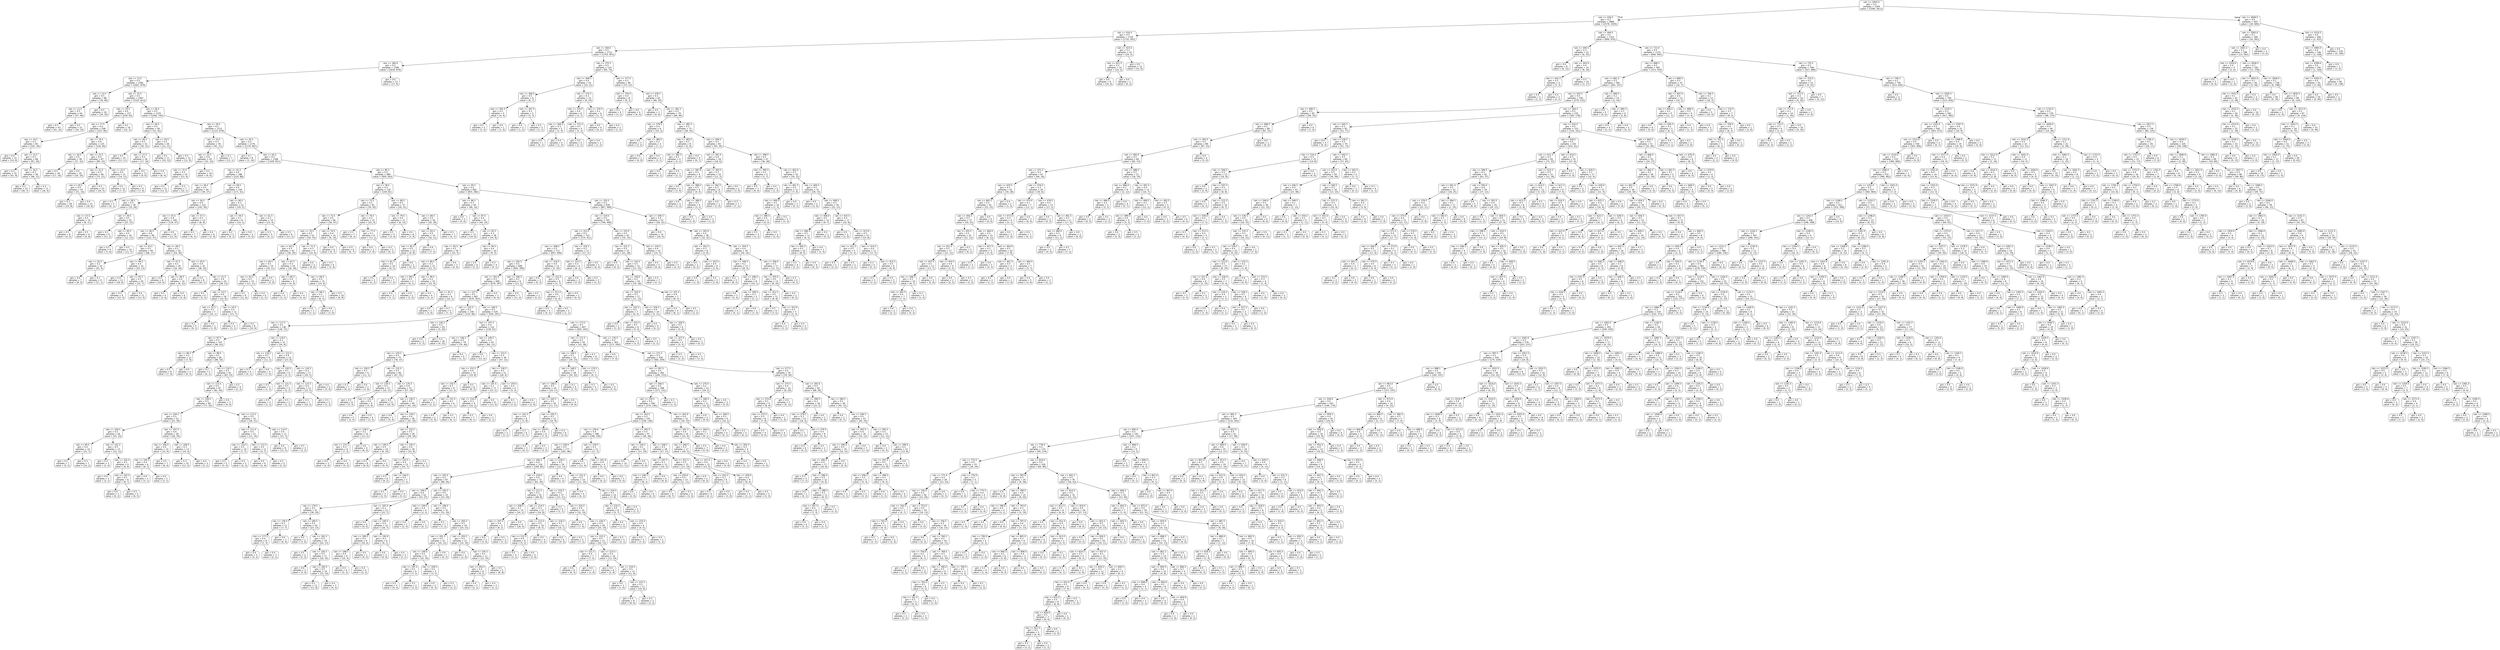 digraph Tree {
node [shape=box, style="rounded", color="black", fontname=helvetica] ;
edge [fontname=helvetica] ;
0 [label="rain <= 2403.0\ngini = 0.5\nsamples = 3344\nvalue = [2596, 2613]"] ;
1 [label="rain <= 436.5\ngini = 0.5\nsamples = 2889\nvalue = [2578, 1929]"] ;
0 -> 1 [labeldistance=2.5, labelangle=45, headlabel="True"] ;
2 [label="rain <= 416.5\ngini = 0.5\nsamples = 1734\nvalue = [1732, 955]"] ;
1 -> 2 ;
3 [label="rain <= 364.5\ngini = 0.5\nsamples = 1712\nvalue = [1703, 953]"] ;
2 -> 3 ;
4 [label="rain <= 360.0\ngini = 0.5\nsamples = 1598\nvalue = [1618, 879]"] ;
3 -> 4 ;
5 [label="rain <= 13.5\ngini = 0.5\nsamples = 1585\nvalue = [1601, 879]"] ;
4 -> 5 ;
6 [label="rain <= 12.5\ngini = 0.5\nsamples = 88\nvalue = [76, 66]"] ;
5 -> 6 ;
7 [label="rain <= 11.5\ngini = 0.5\nsamples = 64\nvalue = [57, 46]"] ;
6 -> 7 ;
8 [label="gini = 0.5\nsamples = 43\nvalue = [41, 32]"] ;
7 -> 8 ;
9 [label="gini = 0.5\nsamples = 21\nvalue = [16, 14]"] ;
7 -> 9 ;
10 [label="gini = 0.5\nsamples = 24\nvalue = [19, 20]"] ;
6 -> 10 ;
11 [label="rain <= 25.5\ngini = 0.5\nsamples = 1497\nvalue = [1525, 813]"] ;
5 -> 11 ;
12 [label="rain <= 24.5\ngini = 0.4\nsamples = 227\nvalue = [259, 93]"] ;
11 -> 12 ;
13 [label="rain <= 17.5\ngini = 0.4\nsamples = 208\nvalue = [227, 90]"] ;
12 -> 13 ;
14 [label="rain <= 14.5\ngini = 0.3\nsamples = 83\nvalue = [101, 26]"] ;
13 -> 14 ;
15 [label="gini = 0.4\nsamples = 15\nvalue = [14, 6]"] ;
14 -> 15 ;
16 [label="rain <= 15.5\ngini = 0.3\nsamples = 68\nvalue = [87, 20]"] ;
14 -> 16 ;
17 [label="gini = 0.3\nsamples = 32\nvalue = [41, 9]"] ;
16 -> 17 ;
18 [label="rain <= 16.5\ngini = 0.3\nsamples = 36\nvalue = [46, 11]"] ;
16 -> 18 ;
19 [label="gini = 0.3\nsamples = 23\nvalue = [30, 7]"] ;
18 -> 19 ;
20 [label="gini = 0.3\nsamples = 13\nvalue = [16, 4]"] ;
18 -> 20 ;
21 [label="rain <= 19.5\ngini = 0.4\nsamples = 125\nvalue = [126, 64]"] ;
13 -> 21 ;
22 [label="rain <= 18.5\ngini = 0.5\nsamples = 38\nvalue = [37, 32]"] ;
21 -> 22 ;
23 [label="gini = 0.5\nsamples = 18\nvalue = [17, 16]"] ;
22 -> 23 ;
24 [label="gini = 0.5\nsamples = 20\nvalue = [20, 16]"] ;
22 -> 24 ;
25 [label="rain <= 22.5\ngini = 0.4\nsamples = 87\nvalue = [89, 32]"] ;
21 -> 25 ;
26 [label="rain <= 21.5\ngini = 0.3\nsamples = 66\nvalue = [75, 21]"] ;
25 -> 26 ;
27 [label="rain <= 20.5\ngini = 0.4\nsamples = 43\nvalue = [51, 16]"] ;
26 -> 27 ;
28 [label="gini = 0.3\nsamples = 28\nvalue = [33, 8]"] ;
27 -> 28 ;
29 [label="gini = 0.4\nsamples = 15\nvalue = [18, 8]"] ;
27 -> 29 ;
30 [label="gini = 0.3\nsamples = 23\nvalue = [24, 5]"] ;
26 -> 30 ;
31 [label="rain <= 23.5\ngini = 0.5\nsamples = 21\nvalue = [14, 11]"] ;
25 -> 31 ;
32 [label="gini = 0.5\nsamples = 12\nvalue = [7, 5]"] ;
31 -> 32 ;
33 [label="gini = 0.5\nsamples = 9\nvalue = [7, 6]"] ;
31 -> 33 ;
34 [label="gini = 0.2\nsamples = 19\nvalue = [32, 3]"] ;
12 -> 34 ;
35 [label="rain <= 30.5\ngini = 0.5\nsamples = 1270\nvalue = [1266, 720]"] ;
11 -> 35 ;
36 [label="rain <= 28.5\ngini = 0.5\nsamples = 58\nvalue = [51, 42]"] ;
35 -> 36 ;
37 [label="rain <= 26.5\ngini = 0.5\nsamples = 32\nvalue = [30, 21]"] ;
36 -> 37 ;
38 [label="gini = 0.5\nsamples = 14\nvalue = [13, 11]"] ;
37 -> 38 ;
39 [label="rain <= 27.5\ngini = 0.5\nsamples = 18\nvalue = [17, 10]"] ;
37 -> 39 ;
40 [label="gini = 0.5\nsamples = 11\nvalue = [9, 6]"] ;
39 -> 40 ;
41 [label="gini = 0.4\nsamples = 7\nvalue = [8, 4]"] ;
39 -> 41 ;
42 [label="rain <= 29.5\ngini = 0.5\nsamples = 26\nvalue = [21, 21]"] ;
36 -> 42 ;
43 [label="gini = 0.5\nsamples = 11\nvalue = [10, 12]"] ;
42 -> 43 ;
44 [label="gini = 0.5\nsamples = 15\nvalue = [11, 9]"] ;
42 -> 44 ;
45 [label="rain <= 34.5\ngini = 0.5\nsamples = 1212\nvalue = [1215, 678]"] ;
35 -> 45 ;
46 [label="rain <= 33.5\ngini = 0.3\nsamples = 36\nvalue = [45, 11]"] ;
45 -> 46 ;
47 [label="rain <= 32.5\ngini = 0.4\nsamples = 29\nvalue = [32, 10]"] ;
46 -> 47 ;
48 [label="rain <= 31.5\ngini = 0.3\nsamples = 19\nvalue = [23, 4]"] ;
47 -> 48 ;
49 [label="gini = 0.2\nsamples = 12\nvalue = [13, 2]"] ;
48 -> 49 ;
50 [label="gini = 0.3\nsamples = 7\nvalue = [10, 2]"] ;
48 -> 50 ;
51 [label="gini = 0.5\nsamples = 10\nvalue = [9, 6]"] ;
47 -> 51 ;
52 [label="gini = 0.1\nsamples = 7\nvalue = [13, 1]"] ;
46 -> 52 ;
53 [label="rain <= 35.5\ngini = 0.5\nsamples = 1176\nvalue = [1170, 667]"] ;
45 -> 53 ;
54 [label="gini = 0.1\nsamples = 8\nvalue = [1, 16]"] ;
53 -> 54 ;
55 [label="rain <= 62.5\ngini = 0.5\nsamples = 1168\nvalue = [1169, 651]"] ;
53 -> 55 ;
56 [label="rain <= 41.5\ngini = 0.4\nsamples = 188\nvalue = [210, 88]"] ;
55 -> 56 ;
57 [label="rain <= 36.5\ngini = 0.5\nsamples = 44\nvalue = [39, 27]"] ;
56 -> 57 ;
58 [label="gini = 0.2\nsamples = 5\nvalue = [6, 1]"] ;
57 -> 58 ;
59 [label="rain <= 38.5\ngini = 0.5\nsamples = 39\nvalue = [33, 26]"] ;
57 -> 59 ;
60 [label="rain <= 37.5\ngini = 0.5\nsamples = 14\nvalue = [8, 11]"] ;
59 -> 60 ;
61 [label="gini = 0.5\nsamples = 8\nvalue = [4, 5]"] ;
60 -> 61 ;
62 [label="gini = 0.5\nsamples = 6\nvalue = [4, 6]"] ;
60 -> 62 ;
63 [label="rain <= 39.5\ngini = 0.5\nsamples = 25\nvalue = [25, 15]"] ;
59 -> 63 ;
64 [label="gini = 0.2\nsamples = 9\nvalue = [13, 2]"] ;
63 -> 64 ;
65 [label="rain <= 40.5\ngini = 0.5\nsamples = 16\nvalue = [12, 13]"] ;
63 -> 65 ;
66 [label="gini = 0.2\nsamples = 6\nvalue = [1, 6]"] ;
65 -> 66 ;
67 [label="gini = 0.5\nsamples = 10\nvalue = [11, 7]"] ;
65 -> 67 ;
68 [label="rain <= 58.5\ngini = 0.4\nsamples = 144\nvalue = [171, 61]"] ;
56 -> 68 ;
69 [label="rain <= 56.5\ngini = 0.4\nsamples = 122\nvalue = [142, 56]"] ;
68 -> 69 ;
70 [label="rain <= 55.5\ngini = 0.4\nsamples = 109\nvalue = [134, 47]"] ;
69 -> 70 ;
71 [label="rain <= 46.5\ngini = 0.4\nsamples = 99\nvalue = [122, 47]"] ;
70 -> 71 ;
72 [label="rain <= 43.5\ngini = 0.3\nsamples = 49\nvalue = [68, 17]"] ;
71 -> 72 ;
73 [label="rain <= 42.5\ngini = 0.2\nsamples = 16\nvalue = [25, 4]"] ;
72 -> 73 ;
74 [label="gini = 0.4\nsamples = 7\nvalue = [8, 3]"] ;
73 -> 74 ;
75 [label="gini = 0.1\nsamples = 9\nvalue = [17, 1]"] ;
73 -> 75 ;
76 [label="rain <= 44.5\ngini = 0.4\nsamples = 33\nvalue = [43, 13]"] ;
72 -> 76 ;
77 [label="gini = 0.4\nsamples = 13\nvalue = [18, 6]"] ;
76 -> 77 ;
78 [label="rain <= 45.5\ngini = 0.3\nsamples = 20\nvalue = [25, 7]"] ;
76 -> 78 ;
79 [label="gini = 0.3\nsamples = 9\nvalue = [12, 3]"] ;
78 -> 79 ;
80 [label="gini = 0.4\nsamples = 11\nvalue = [13, 4]"] ;
78 -> 80 ;
81 [label="rain <= 49.5\ngini = 0.5\nsamples = 50\nvalue = [54, 30]"] ;
71 -> 81 ;
82 [label="rain <= 47.5\ngini = 0.5\nsamples = 18\nvalue = [16, 16]"] ;
81 -> 82 ;
83 [label="gini = 0.4\nsamples = 8\nvalue = [10, 4]"] ;
82 -> 83 ;
84 [label="rain <= 48.5\ngini = 0.4\nsamples = 10\nvalue = [6, 12]"] ;
82 -> 84 ;
85 [label="gini = 0.5\nsamples = 4\nvalue = [3, 4]"] ;
84 -> 85 ;
86 [label="gini = 0.4\nsamples = 6\nvalue = [3, 8]"] ;
84 -> 86 ;
87 [label="rain <= 50.5\ngini = 0.4\nsamples = 32\nvalue = [38, 14]"] ;
81 -> 87 ;
88 [label="gini = 0.2\nsamples = 8\nvalue = [10, 1]"] ;
87 -> 88 ;
89 [label="rain <= 51.5\ngini = 0.4\nsamples = 24\nvalue = [28, 13]"] ;
87 -> 89 ;
90 [label="gini = 0.5\nsamples = 6\nvalue = [5, 5]"] ;
89 -> 90 ;
91 [label="rain <= 53.5\ngini = 0.4\nsamples = 18\nvalue = [23, 8]"] ;
89 -> 91 ;
92 [label="rain <= 52.5\ngini = 0.2\nsamples = 7\nvalue = [10, 1]"] ;
91 -> 92 ;
93 [label="gini = 0.2\nsamples = 6\nvalue = [9, 1]"] ;
92 -> 93 ;
94 [label="gini = 0.0\nsamples = 1\nvalue = [1, 0]"] ;
92 -> 94 ;
95 [label="rain <= 54.5\ngini = 0.5\nsamples = 11\nvalue = [13, 7]"] ;
91 -> 95 ;
96 [label="gini = 0.4\nsamples = 3\nvalue = [3, 1]"] ;
95 -> 96 ;
97 [label="gini = 0.5\nsamples = 8\nvalue = [10, 6]"] ;
95 -> 97 ;
98 [label="gini = 0.0\nsamples = 10\nvalue = [12, 0]"] ;
70 -> 98 ;
99 [label="rain <= 57.5\ngini = 0.5\nsamples = 13\nvalue = [8, 9]"] ;
69 -> 99 ;
100 [label="gini = 0.5\nsamples = 7\nvalue = [6, 5]"] ;
99 -> 100 ;
101 [label="gini = 0.4\nsamples = 6\nvalue = [2, 4]"] ;
99 -> 101 ;
102 [label="rain <= 60.5\ngini = 0.3\nsamples = 22\nvalue = [29, 5]"] ;
68 -> 102 ;
103 [label="rain <= 59.5\ngini = 0.1\nsamples = 8\nvalue = [14, 1]"] ;
102 -> 103 ;
104 [label="gini = 0.2\nsamples = 5\nvalue = [9, 1]"] ;
103 -> 104 ;
105 [label="gini = 0.0\nsamples = 3\nvalue = [5, 0]"] ;
103 -> 105 ;
106 [label="rain <= 61.5\ngini = 0.3\nsamples = 14\nvalue = [15, 4]"] ;
102 -> 106 ;
107 [label="gini = 0.3\nsamples = 5\nvalue = [4, 1]"] ;
106 -> 107 ;
108 [label="gini = 0.3\nsamples = 9\nvalue = [11, 3]"] ;
106 -> 108 ;
109 [label="rain <= 85.5\ngini = 0.5\nsamples = 980\nvalue = [959, 563]"] ;
55 -> 109 ;
110 [label="rain <= 78.5\ngini = 0.5\nsamples = 118\nvalue = [104, 81]"] ;
109 -> 110 ;
111 [label="rain <= 75.5\ngini = 0.5\nsamples = 81\nvalue = [78, 50]"] ;
110 -> 111 ;
112 [label="rain <= 72.5\ngini = 0.5\nsamples = 66\nvalue = [56, 47]"] ;
111 -> 112 ;
113 [label="rain <= 70.5\ngini = 0.5\nsamples = 52\nvalue = [50, 33]"] ;
112 -> 113 ;
114 [label="rain <= 65.5\ngini = 0.5\nsamples = 43\nvalue = [36, 29]"] ;
113 -> 114 ;
115 [label="rain <= 64.5\ngini = 0.5\nsamples = 19\nvalue = [18, 11]"] ;
114 -> 115 ;
116 [label="rain <= 63.5\ngini = 0.5\nsamples = 14\nvalue = [13, 11]"] ;
115 -> 116 ;
117 [label="gini = 0.5\nsamples = 8\nvalue = [11, 6]"] ;
116 -> 117 ;
118 [label="gini = 0.4\nsamples = 6\nvalue = [2, 5]"] ;
116 -> 118 ;
119 [label="gini = 0.0\nsamples = 5\nvalue = [5, 0]"] ;
115 -> 119 ;
120 [label="rain <= 67.5\ngini = 0.5\nsamples = 24\nvalue = [18, 18]"] ;
114 -> 120 ;
121 [label="rain <= 66.5\ngini = 0.4\nsamples = 9\nvalue = [4, 9]"] ;
120 -> 121 ;
122 [label="gini = 0.4\nsamples = 5\nvalue = [2, 5]"] ;
121 -> 122 ;
123 [label="gini = 0.4\nsamples = 4\nvalue = [2, 4]"] ;
121 -> 123 ;
124 [label="rain <= 69.5\ngini = 0.5\nsamples = 15\nvalue = [14, 9]"] ;
120 -> 124 ;
125 [label="rain <= 68.5\ngini = 0.2\nsamples = 5\nvalue = [6, 1]"] ;
124 -> 125 ;
126 [label="gini = 0.4\nsamples = 3\nvalue = [3, 1]"] ;
125 -> 126 ;
127 [label="gini = 0.0\nsamples = 2\nvalue = [3, 0]"] ;
125 -> 127 ;
128 [label="gini = 0.5\nsamples = 10\nvalue = [8, 8]"] ;
124 -> 128 ;
129 [label="rain <= 71.5\ngini = 0.3\nsamples = 9\nvalue = [14, 4]"] ;
113 -> 129 ;
130 [label="gini = 0.0\nsamples = 3\nvalue = [9, 0]"] ;
129 -> 130 ;
131 [label="gini = 0.5\nsamples = 6\nvalue = [5, 4]"] ;
129 -> 131 ;
132 [label="rain <= 74.5\ngini = 0.4\nsamples = 14\nvalue = [6, 14]"] ;
112 -> 132 ;
133 [label="gini = 0.0\nsamples = 6\nvalue = [0, 7]"] ;
132 -> 133 ;
134 [label="gini = 0.5\nsamples = 8\nvalue = [6, 7]"] ;
132 -> 134 ;
135 [label="rain <= 76.5\ngini = 0.2\nsamples = 15\nvalue = [22, 3]"] ;
111 -> 135 ;
136 [label="gini = 0.3\nsamples = 7\nvalue = [9, 2]"] ;
135 -> 136 ;
137 [label="rain <= 77.5\ngini = 0.1\nsamples = 8\nvalue = [13, 1]"] ;
135 -> 137 ;
138 [label="gini = 0.0\nsamples = 3\nvalue = [7, 0]"] ;
137 -> 138 ;
139 [label="gini = 0.2\nsamples = 5\nvalue = [6, 1]"] ;
137 -> 139 ;
140 [label="rain <= 80.5\ngini = 0.5\nsamples = 37\nvalue = [26, 31]"] ;
110 -> 140 ;
141 [label="rain <= 79.5\ngini = 0.4\nsamples = 11\nvalue = [6, 13]"] ;
140 -> 141 ;
142 [label="gini = 0.5\nsamples = 5\nvalue = [3, 4]"] ;
141 -> 142 ;
143 [label="gini = 0.4\nsamples = 6\nvalue = [3, 9]"] ;
141 -> 143 ;
144 [label="rain <= 84.5\ngini = 0.5\nsamples = 26\nvalue = [20, 18]"] ;
140 -> 144 ;
145 [label="rain <= 83.5\ngini = 0.5\nsamples = 19\nvalue = [16, 11]"] ;
144 -> 145 ;
146 [label="rain <= 82.5\ngini = 0.5\nsamples = 12\nvalue = [9, 8]"] ;
145 -> 146 ;
147 [label="rain <= 81.5\ngini = 0.5\nsamples = 10\nvalue = [9, 5]"] ;
146 -> 147 ;
148 [label="gini = 0.5\nsamples = 3\nvalue = [2, 2]"] ;
147 -> 148 ;
149 [label="gini = 0.4\nsamples = 7\nvalue = [7, 3]"] ;
147 -> 149 ;
150 [label="gini = 0.0\nsamples = 2\nvalue = [0, 3]"] ;
146 -> 150 ;
151 [label="gini = 0.4\nsamples = 7\nvalue = [7, 3]"] ;
145 -> 151 ;
152 [label="gini = 0.5\nsamples = 7\nvalue = [4, 7]"] ;
144 -> 152 ;
153 [label="rain <= 95.5\ngini = 0.5\nsamples = 862\nvalue = [855, 482]"] ;
109 -> 153 ;
154 [label="rain <= 86.5\ngini = 0.3\nsamples = 44\nvalue = [48, 14]"] ;
153 -> 154 ;
155 [label="gini = 0.0\nsamples = 3\nvalue = [4, 0]"] ;
154 -> 155 ;
156 [label="rain <= 87.5\ngini = 0.4\nsamples = 41\nvalue = [44, 14]"] ;
154 -> 156 ;
157 [label="gini = 0.5\nsamples = 13\nvalue = [10, 6]"] ;
156 -> 157 ;
158 [label="rain <= 93.5\ngini = 0.3\nsamples = 28\nvalue = [34, 8]"] ;
156 -> 158 ;
159 [label="rain <= 92.5\ngini = 0.3\nsamples = 18\nvalue = [25, 5]"] ;
158 -> 159 ;
160 [label="rain <= 89.5\ngini = 0.3\nsamples = 15\nvalue = [21, 5]"] ;
159 -> 160 ;
161 [label="rain <= 88.5\ngini = 0.2\nsamples = 5\nvalue = [6, 1]"] ;
160 -> 161 ;
162 [label="gini = 0.4\nsamples = 3\nvalue = [3, 1]"] ;
161 -> 162 ;
163 [label="gini = 0.0\nsamples = 2\nvalue = [3, 0]"] ;
161 -> 163 ;
164 [label="rain <= 90.5\ngini = 0.3\nsamples = 10\nvalue = [15, 4]"] ;
160 -> 164 ;
165 [label="gini = 0.4\nsamples = 4\nvalue = [5, 2]"] ;
164 -> 165 ;
166 [label="rain <= 91.5\ngini = 0.3\nsamples = 6\nvalue = [10, 2]"] ;
164 -> 166 ;
167 [label="gini = 0.0\nsamples = 1\nvalue = [3, 0]"] ;
166 -> 167 ;
168 [label="gini = 0.3\nsamples = 5\nvalue = [7, 2]"] ;
166 -> 168 ;
169 [label="gini = 0.0\nsamples = 3\nvalue = [4, 0]"] ;
159 -> 169 ;
170 [label="rain <= 94.5\ngini = 0.4\nsamples = 10\nvalue = [9, 3]"] ;
158 -> 170 ;
171 [label="gini = 0.4\nsamples = 6\nvalue = [5, 2]"] ;
170 -> 171 ;
172 [label="gini = 0.3\nsamples = 4\nvalue = [4, 1]"] ;
170 -> 172 ;
173 [label="rain <= 335.5\ngini = 0.5\nsamples = 818\nvalue = [807, 468]"] ;
153 -> 173 ;
174 [label="rain <= 319.5\ngini = 0.5\nsamples = 765\nvalue = [749, 446]"] ;
173 -> 174 ;
175 [label="rain <= 313.5\ngini = 0.5\nsamples = 722\nvalue = [714, 411]"] ;
174 -> 175 ;
176 [label="rain <= 308.0\ngini = 0.5\nsamples = 711\nvalue = [697, 409]"] ;
175 -> 176 ;
177 [label="rain <= 302.5\ngini = 0.5\nsamples = 699\nvalue = [692, 399]"] ;
176 -> 177 ;
178 [label="rain <= 301.0\ngini = 0.5\nsamples = 690\nvalue = [679, 397]"] ;
177 -> 178 ;
179 [label="rain <= 127.5\ngini = 0.5\nsamples = 687\nvalue = [679, 393]"] ;
178 -> 179 ;
180 [label="rain <= 125.5\ngini = 0.5\nsamples = 158\nvalue = [135, 96]"] ;
179 -> 180 ;
181 [label="rain <= 117.5\ngini = 0.5\nsamples = 138\nvalue = [130, 72]"] ;
180 -> 181 ;
182 [label="rain <= 97.5\ngini = 0.5\nsamples = 107\nvalue = [96, 63]"] ;
181 -> 182 ;
183 [label="rain <= 96.5\ngini = 0.5\nsamples = 11\nvalue = [7, 9]"] ;
182 -> 183 ;
184 [label="gini = 0.5\nsamples = 8\nvalue = [7, 4]"] ;
183 -> 184 ;
185 [label="gini = 0.0\nsamples = 3\nvalue = [0, 5]"] ;
183 -> 185 ;
186 [label="rain <= 98.5\ngini = 0.5\nsamples = 96\nvalue = [89, 54]"] ;
182 -> 186 ;
187 [label="gini = 0.2\nsamples = 5\nvalue = [6, 1]"] ;
186 -> 187 ;
188 [label="rain <= 116.5\ngini = 0.5\nsamples = 91\nvalue = [83, 53]"] ;
186 -> 188 ;
189 [label="rain <= 115.5\ngini = 0.5\nsamples = 87\nvalue = [81, 50]"] ;
188 -> 189 ;
190 [label="rain <= 109.5\ngini = 0.5\nsamples = 84\nvalue = [77, 50]"] ;
189 -> 190 ;
191 [label="rain <= 104.5\ngini = 0.5\nsamples = 52\nvalue = [51, 29]"] ;
190 -> 191 ;
192 [label="rain <= 100.5\ngini = 0.5\nsamples = 26\nvalue = [25, 19]"] ;
191 -> 192 ;
193 [label="rain <= 99.5\ngini = 0.4\nsamples = 14\nvalue = [15, 7]"] ;
192 -> 193 ;
194 [label="gini = 0.5\nsamples = 7\nvalue = [5, 5]"] ;
193 -> 194 ;
195 [label="gini = 0.3\nsamples = 7\nvalue = [10, 2]"] ;
193 -> 195 ;
196 [label="rain <= 101.5\ngini = 0.5\nsamples = 12\nvalue = [10, 12]"] ;
192 -> 196 ;
197 [label="gini = 0.3\nsamples = 3\nvalue = [1, 4]"] ;
196 -> 197 ;
198 [label="rain <= 102.5\ngini = 0.5\nsamples = 9\nvalue = [9, 8]"] ;
196 -> 198 ;
199 [label="gini = 0.4\nsamples = 3\nvalue = [3, 1]"] ;
198 -> 199 ;
200 [label="rain <= 103.5\ngini = 0.5\nsamples = 6\nvalue = [6, 7]"] ;
198 -> 200 ;
201 [label="gini = 0.0\nsamples = 1\nvalue = [0, 2]"] ;
200 -> 201 ;
202 [label="gini = 0.5\nsamples = 5\nvalue = [6, 5]"] ;
200 -> 202 ;
203 [label="rain <= 107.5\ngini = 0.4\nsamples = 26\nvalue = [26, 10]"] ;
191 -> 203 ;
204 [label="rain <= 106.5\ngini = 0.4\nsamples = 13\nvalue = [12, 6]"] ;
203 -> 204 ;
205 [label="rain <= 105.5\ngini = 0.4\nsamples = 6\nvalue = [6, 2]"] ;
204 -> 205 ;
206 [label="gini = 0.4\nsamples = 3\nvalue = [3, 1]"] ;
205 -> 206 ;
207 [label="gini = 0.4\nsamples = 3\nvalue = [3, 1]"] ;
205 -> 207 ;
208 [label="gini = 0.5\nsamples = 7\nvalue = [6, 4]"] ;
204 -> 208 ;
209 [label="rain <= 108.5\ngini = 0.3\nsamples = 13\nvalue = [14, 4]"] ;
203 -> 209 ;
210 [label="gini = 0.3\nsamples = 10\nvalue = [12, 3]"] ;
209 -> 210 ;
211 [label="gini = 0.4\nsamples = 3\nvalue = [2, 1]"] ;
209 -> 211 ;
212 [label="rain <= 113.5\ngini = 0.5\nsamples = 32\nvalue = [26, 21]"] ;
190 -> 212 ;
213 [label="rain <= 111.5\ngini = 0.5\nsamples = 21\nvalue = [11, 14]"] ;
212 -> 213 ;
214 [label="rain <= 110.5\ngini = 0.5\nsamples = 10\nvalue = [7, 7]"] ;
213 -> 214 ;
215 [label="gini = 0.5\nsamples = 5\nvalue = [3, 4]"] ;
214 -> 215 ;
216 [label="gini = 0.5\nsamples = 5\nvalue = [4, 3]"] ;
214 -> 216 ;
217 [label="rain <= 112.5\ngini = 0.5\nsamples = 11\nvalue = [4, 7]"] ;
213 -> 217 ;
218 [label="gini = 0.4\nsamples = 6\nvalue = [2, 4]"] ;
217 -> 218 ;
219 [label="gini = 0.5\nsamples = 5\nvalue = [2, 3]"] ;
217 -> 219 ;
220 [label="rain <= 114.5\ngini = 0.4\nsamples = 11\nvalue = [15, 7]"] ;
212 -> 220 ;
221 [label="gini = 0.4\nsamples = 8\nvalue = [12, 5]"] ;
220 -> 221 ;
222 [label="gini = 0.5\nsamples = 3\nvalue = [3, 2]"] ;
220 -> 222 ;
223 [label="gini = 0.0\nsamples = 3\nvalue = [4, 0]"] ;
189 -> 223 ;
224 [label="gini = 0.5\nsamples = 4\nvalue = [2, 3]"] ;
188 -> 224 ;
225 [label="rain <= 119.5\ngini = 0.3\nsamples = 31\nvalue = [34, 9]"] ;
181 -> 225 ;
226 [label="rain <= 118.5\ngini = 0.2\nsamples = 8\nvalue = [11, 1]"] ;
225 -> 226 ;
227 [label="gini = 0.3\nsamples = 4\nvalue = [4, 1]"] ;
226 -> 227 ;
228 [label="gini = 0.0\nsamples = 4\nvalue = [7, 0]"] ;
226 -> 228 ;
229 [label="rain <= 122.5\ngini = 0.4\nsamples = 23\nvalue = [23, 8]"] ;
225 -> 229 ;
230 [label="rain <= 120.5\ngini = 0.5\nsamples = 6\nvalue = [3, 3]"] ;
229 -> 230 ;
231 [label="gini = 0.5\nsamples = 2\nvalue = [1, 1]"] ;
230 -> 231 ;
232 [label="rain <= 121.5\ngini = 0.5\nsamples = 4\nvalue = [2, 2]"] ;
230 -> 232 ;
233 [label="gini = 0.5\nsamples = 2\nvalue = [1, 1]"] ;
232 -> 233 ;
234 [label="gini = 0.5\nsamples = 2\nvalue = [1, 1]"] ;
232 -> 234 ;
235 [label="rain <= 124.5\ngini = 0.3\nsamples = 17\nvalue = [20, 5]"] ;
229 -> 235 ;
236 [label="rain <= 123.5\ngini = 0.4\nsamples = 12\nvalue = [15, 5]"] ;
235 -> 236 ;
237 [label="gini = 0.3\nsamples = 7\nvalue = [10, 2]"] ;
236 -> 237 ;
238 [label="gini = 0.5\nsamples = 5\nvalue = [5, 3]"] ;
236 -> 238 ;
239 [label="gini = 0.0\nsamples = 5\nvalue = [5, 0]"] ;
235 -> 239 ;
240 [label="rain <= 126.5\ngini = 0.3\nsamples = 20\nvalue = [5, 24]"] ;
180 -> 240 ;
241 [label="gini = 0.4\nsamples = 2\nvalue = [1, 2]"] ;
240 -> 241 ;
242 [label="gini = 0.3\nsamples = 18\nvalue = [4, 22]"] ;
240 -> 242 ;
243 [label="rain <= 160.5\ngini = 0.5\nsamples = 529\nvalue = [544, 297]"] ;
179 -> 243 ;
244 [label="rain <= 147.5\ngini = 0.4\nsamples = 122\nvalue = [139, 52]"] ;
243 -> 244 ;
245 [label="rain <= 146.5\ngini = 0.4\nsamples = 79\nvalue = [79, 40]"] ;
244 -> 245 ;
246 [label="rain <= 129.5\ngini = 0.4\nsamples = 75\nvalue = [78, 37]"] ;
245 -> 246 ;
247 [label="rain <= 128.5\ngini = 0.3\nsamples = 9\nvalue = [11, 2]"] ;
246 -> 247 ;
248 [label="gini = 0.3\nsamples = 7\nvalue = [8, 2]"] ;
247 -> 248 ;
249 [label="gini = 0.0\nsamples = 2\nvalue = [3, 0]"] ;
247 -> 249 ;
250 [label="rain <= 132.5\ngini = 0.5\nsamples = 66\nvalue = [67, 35]"] ;
246 -> 250 ;
251 [label="rain <= 130.5\ngini = 0.5\nsamples = 15\nvalue = [10, 11]"] ;
250 -> 251 ;
252 [label="gini = 0.5\nsamples = 6\nvalue = [5, 3]"] ;
251 -> 252 ;
253 [label="rain <= 131.5\ngini = 0.5\nsamples = 9\nvalue = [5, 8]"] ;
251 -> 253 ;
254 [label="gini = 0.4\nsamples = 5\nvalue = [2, 5]"] ;
253 -> 254 ;
255 [label="gini = 0.5\nsamples = 4\nvalue = [3, 3]"] ;
253 -> 255 ;
256 [label="rain <= 135.5\ngini = 0.4\nsamples = 51\nvalue = [57, 24]"] ;
250 -> 256 ;
257 [label="gini = 0.0\nsamples = 11\nvalue = [16, 0]"] ;
256 -> 257 ;
258 [label="rain <= 136.5\ngini = 0.5\nsamples = 40\nvalue = [41, 24]"] ;
256 -> 258 ;
259 [label="gini = 0.0\nsamples = 2\nvalue = [0, 4]"] ;
258 -> 259 ;
260 [label="rain <= 139.5\ngini = 0.4\nsamples = 38\nvalue = [41, 20]"] ;
258 -> 260 ;
261 [label="rain <= 138.5\ngini = 0.2\nsamples = 10\nvalue = [13, 2]"] ;
260 -> 261 ;
262 [label="rain <= 137.5\ngini = 0.3\nsamples = 6\nvalue = [7, 2]"] ;
261 -> 262 ;
263 [label="gini = 0.0\nsamples = 2\nvalue = [2, 0]"] ;
262 -> 263 ;
264 [label="gini = 0.4\nsamples = 4\nvalue = [5, 2]"] ;
262 -> 264 ;
265 [label="gini = 0.0\nsamples = 4\nvalue = [6, 0]"] ;
261 -> 265 ;
266 [label="rain <= 142.5\ngini = 0.5\nsamples = 28\nvalue = [28, 18]"] ;
260 -> 266 ;
267 [label="rain <= 140.5\ngini = 0.5\nsamples = 10\nvalue = [6, 10]"] ;
266 -> 267 ;
268 [label="gini = 0.5\nsamples = 8\nvalue = [6, 6]"] ;
267 -> 268 ;
269 [label="gini = 0.0\nsamples = 2\nvalue = [0, 4]"] ;
267 -> 269 ;
270 [label="rain <= 145.5\ngini = 0.4\nsamples = 18\nvalue = [22, 8]"] ;
266 -> 270 ;
271 [label="rain <= 143.5\ngini = 0.4\nsamples = 13\nvalue = [16, 7]"] ;
270 -> 271 ;
272 [label="gini = 0.3\nsamples = 6\nvalue = [9, 2]"] ;
271 -> 272 ;
273 [label="rain <= 144.5\ngini = 0.5\nsamples = 7\nvalue = [7, 5]"] ;
271 -> 273 ;
274 [label="gini = 0.5\nsamples = 3\nvalue = [2, 3]"] ;
273 -> 274 ;
275 [label="gini = 0.4\nsamples = 4\nvalue = [5, 2]"] ;
273 -> 275 ;
276 [label="gini = 0.2\nsamples = 5\nvalue = [6, 1]"] ;
270 -> 276 ;
277 [label="gini = 0.4\nsamples = 4\nvalue = [1, 3]"] ;
245 -> 277 ;
278 [label="rain <= 149.5\ngini = 0.3\nsamples = 43\nvalue = [60, 12]"] ;
244 -> 278 ;
279 [label="gini = 0.0\nsamples = 7\nvalue = [13, 0]"] ;
278 -> 279 ;
280 [label="rain <= 153.5\ngini = 0.3\nsamples = 36\nvalue = [47, 12]"] ;
278 -> 280 ;
281 [label="rain <= 152.5\ngini = 0.4\nsamples = 15\nvalue = [19, 8]"] ;
280 -> 281 ;
282 [label="rain <= 150.5\ngini = 0.3\nsamples = 9\nvalue = [13, 3]"] ;
281 -> 282 ;
283 [label="gini = 0.5\nsamples = 3\nvalue = [2, 2]"] ;
282 -> 283 ;
284 [label="rain <= 151.5\ngini = 0.2\nsamples = 6\nvalue = [11, 1]"] ;
282 -> 284 ;
285 [label="gini = 0.0\nsamples = 2\nvalue = [5, 0]"] ;
284 -> 285 ;
286 [label="gini = 0.2\nsamples = 4\nvalue = [6, 1]"] ;
284 -> 286 ;
287 [label="gini = 0.5\nsamples = 6\nvalue = [6, 5]"] ;
281 -> 287 ;
288 [label="rain <= 158.5\ngini = 0.2\nsamples = 21\nvalue = [28, 4]"] ;
280 -> 288 ;
289 [label="rain <= 155.5\ngini = 0.1\nsamples = 17\nvalue = [23, 2]"] ;
288 -> 289 ;
290 [label="rain <= 154.5\ngini = 0.3\nsamples = 9\nvalue = [10, 2]"] ;
289 -> 290 ;
291 [label="gini = 0.2\nsamples = 7\nvalue = [8, 1]"] ;
290 -> 291 ;
292 [label="gini = 0.4\nsamples = 2\nvalue = [2, 1]"] ;
290 -> 292 ;
293 [label="gini = 0.0\nsamples = 8\nvalue = [13, 0]"] ;
289 -> 293 ;
294 [label="rain <= 159.5\ngini = 0.4\nsamples = 4\nvalue = [5, 2]"] ;
288 -> 294 ;
295 [label="gini = 0.5\nsamples = 2\nvalue = [3, 2]"] ;
294 -> 295 ;
296 [label="gini = 0.0\nsamples = 2\nvalue = [2, 0]"] ;
294 -> 296 ;
297 [label="rain <= 173.0\ngini = 0.5\nsamples = 407\nvalue = [405, 245]"] ;
243 -> 297 ;
298 [label="rain <= 171.5\ngini = 0.5\nsamples = 44\nvalue = [32, 36]"] ;
297 -> 298 ;
299 [label="rain <= 169.5\ngini = 0.5\nsamples = 35\nvalue = [29, 23]"] ;
298 -> 299 ;
300 [label="rain <= 168.5\ngini = 0.5\nsamples = 28\nvalue = [20, 22]"] ;
299 -> 300 ;
301 [label="rain <= 166.5\ngini = 0.5\nsamples = 24\nvalue = [19, 17]"] ;
300 -> 301 ;
302 [label="rain <= 162.5\ngini = 0.5\nsamples = 20\nvalue = [13, 17]"] ;
301 -> 302 ;
303 [label="rain <= 161.5\ngini = 0.4\nsamples = 8\nvalue = [3, 8]"] ;
302 -> 303 ;
304 [label="gini = 0.5\nsamples = 2\nvalue = [1, 1]"] ;
303 -> 304 ;
305 [label="gini = 0.3\nsamples = 6\nvalue = [2, 7]"] ;
303 -> 305 ;
306 [label="rain <= 165.5\ngini = 0.5\nsamples = 12\nvalue = [10, 9]"] ;
302 -> 306 ;
307 [label="rain <= 164.0\ngini = 0.4\nsamples = 6\nvalue = [7, 3]"] ;
306 -> 307 ;
308 [label="gini = 0.3\nsamples = 3\nvalue = [4, 1]"] ;
307 -> 308 ;
309 [label="gini = 0.5\nsamples = 3\nvalue = [3, 2]"] ;
307 -> 309 ;
310 [label="gini = 0.4\nsamples = 6\nvalue = [3, 6]"] ;
306 -> 310 ;
311 [label="gini = 0.0\nsamples = 4\nvalue = [6, 0]"] ;
301 -> 311 ;
312 [label="gini = 0.3\nsamples = 4\nvalue = [1, 5]"] ;
300 -> 312 ;
313 [label="rain <= 170.5\ngini = 0.2\nsamples = 7\nvalue = [9, 1]"] ;
299 -> 313 ;
314 [label="gini = 0.3\nsamples = 3\nvalue = [4, 1]"] ;
313 -> 314 ;
315 [label="gini = 0.0\nsamples = 4\nvalue = [5, 0]"] ;
313 -> 315 ;
316 [label="gini = 0.3\nsamples = 9\nvalue = [3, 13]"] ;
298 -> 316 ;
317 [label="rain <= 176.5\ngini = 0.5\nsamples = 363\nvalue = [373, 209]"] ;
297 -> 317 ;
318 [label="gini = 0.0\nsamples = 5\nvalue = [7, 0]"] ;
317 -> 318 ;
319 [label="rain <= 271.5\ngini = 0.5\nsamples = 358\nvalue = [366, 209]"] ;
317 -> 319 ;
320 [label="rain <= 267.5\ngini = 0.5\nsamples = 282\nvalue = [290, 153]"] ;
319 -> 320 ;
321 [label="rain <= 266.5\ngini = 0.5\nsamples = 268\nvalue = [271, 151]"] ;
320 -> 321 ;
322 [label="rain <= 254.5\ngini = 0.5\nsamples = 266\nvalue = [270, 146]"] ;
321 -> 322 ;
323 [label="rain <= 243.5\ngini = 0.5\nsamples = 235\nvalue = [236, 136]"] ;
322 -> 323 ;
324 [label="rain <= 236.0\ngini = 0.4\nsamples = 188\nvalue = [198, 100]"] ;
323 -> 324 ;
325 [label="rain <= 228.0\ngini = 0.5\nsamples = 177\nvalue = [181, 98]"] ;
324 -> 325 ;
326 [label="rain <= 206.5\ngini = 0.4\nsamples = 159\nvalue = [169, 85]"] ;
325 -> 326 ;
327 [label="rain <= 193.5\ngini = 0.5\nsamples = 87\nvalue = [88, 56]"] ;
326 -> 327 ;
328 [label="rain <= 184.5\ngini = 0.4\nsamples = 52\nvalue = [55, 27]"] ;
327 -> 328 ;
329 [label="rain <= 179.5\ngini = 0.5\nsamples = 31\nvalue = [30, 20]"] ;
328 -> 329 ;
330 [label="rain <= 178.5\ngini = 0.5\nsamples = 11\nvalue = [7, 7]"] ;
329 -> 330 ;
331 [label="rain <= 177.5\ngini = 0.4\nsamples = 8\nvalue = [7, 3]"] ;
330 -> 331 ;
332 [label="gini = 0.4\nsamples = 5\nvalue = [5, 2]"] ;
331 -> 332 ;
333 [label="gini = 0.4\nsamples = 3\nvalue = [2, 1]"] ;
331 -> 333 ;
334 [label="gini = 0.0\nsamples = 3\nvalue = [0, 4]"] ;
330 -> 334 ;
335 [label="rain <= 180.5\ngini = 0.5\nsamples = 20\nvalue = [23, 13]"] ;
329 -> 335 ;
336 [label="gini = 0.0\nsamples = 1\nvalue = [3, 0]"] ;
335 -> 336 ;
337 [label="rain <= 181.5\ngini = 0.5\nsamples = 19\nvalue = [20, 13]"] ;
335 -> 337 ;
338 [label="gini = 0.5\nsamples = 2\nvalue = [2, 3]"] ;
337 -> 338 ;
339 [label="rain <= 182.5\ngini = 0.5\nsamples = 17\nvalue = [18, 10]"] ;
337 -> 339 ;
340 [label="gini = 0.0\nsamples = 3\nvalue = [3, 0]"] ;
339 -> 340 ;
341 [label="rain <= 183.5\ngini = 0.5\nsamples = 14\nvalue = [15, 10]"] ;
339 -> 341 ;
342 [label="gini = 0.5\nsamples = 11\nvalue = [11, 8]"] ;
341 -> 342 ;
343 [label="gini = 0.4\nsamples = 3\nvalue = [4, 2]"] ;
341 -> 343 ;
344 [label="rain <= 187.5\ngini = 0.3\nsamples = 21\nvalue = [25, 7]"] ;
328 -> 344 ;
345 [label="gini = 0.0\nsamples = 6\nvalue = [9, 0]"] ;
344 -> 345 ;
346 [label="rain <= 190.5\ngini = 0.4\nsamples = 15\nvalue = [16, 7]"] ;
344 -> 346 ;
347 [label="rain <= 189.5\ngini = 0.5\nsamples = 9\nvalue = [10, 6]"] ;
346 -> 347 ;
348 [label="rain <= 188.5\ngini = 0.4\nsamples = 8\nvalue = [10, 4]"] ;
347 -> 348 ;
349 [label="gini = 0.4\nsamples = 4\nvalue = [5, 2]"] ;
348 -> 349 ;
350 [label="gini = 0.4\nsamples = 4\nvalue = [5, 2]"] ;
348 -> 350 ;
351 [label="gini = 0.0\nsamples = 1\nvalue = [0, 2]"] ;
347 -> 351 ;
352 [label="rain <= 192.0\ngini = 0.2\nsamples = 6\nvalue = [6, 1]"] ;
346 -> 352 ;
353 [label="gini = 0.0\nsamples = 3\nvalue = [4, 0]"] ;
352 -> 353 ;
354 [label="gini = 0.4\nsamples = 3\nvalue = [2, 1]"] ;
352 -> 354 ;
355 [label="rain <= 195.5\ngini = 0.5\nsamples = 35\nvalue = [33, 29]"] ;
327 -> 355 ;
356 [label="rain <= 194.5\ngini = 0.4\nsamples = 4\nvalue = [2, 5]"] ;
355 -> 356 ;
357 [label="gini = 0.4\nsamples = 3\nvalue = [2, 4]"] ;
356 -> 357 ;
358 [label="gini = 0.0\nsamples = 1\nvalue = [0, 1]"] ;
356 -> 358 ;
359 [label="rain <= 196.5\ngini = 0.5\nsamples = 31\nvalue = [31, 24]"] ;
355 -> 359 ;
360 [label="gini = 0.3\nsamples = 7\nvalue = [7, 2]"] ;
359 -> 360 ;
361 [label="rain <= 202.5\ngini = 0.5\nsamples = 24\nvalue = [24, 22]"] ;
359 -> 361 ;
362 [label="rain <= 201.5\ngini = 0.5\nsamples = 12\nvalue = [10, 12]"] ;
361 -> 362 ;
363 [label="rain <= 199.0\ngini = 0.5\nsamples = 11\nvalue = [10, 10]"] ;
362 -> 363 ;
364 [label="rain <= 197.5\ngini = 0.5\nsamples = 6\nvalue = [7, 5]"] ;
363 -> 364 ;
365 [label="gini = 0.5\nsamples = 4\nvalue = [4, 3]"] ;
364 -> 365 ;
366 [label="gini = 0.5\nsamples = 2\nvalue = [3, 2]"] ;
364 -> 366 ;
367 [label="rain <= 200.5\ngini = 0.5\nsamples = 5\nvalue = [3, 5]"] ;
363 -> 367 ;
368 [label="gini = 0.0\nsamples = 2\nvalue = [0, 3]"] ;
367 -> 368 ;
369 [label="gini = 0.5\nsamples = 3\nvalue = [3, 2]"] ;
367 -> 369 ;
370 [label="gini = 0.0\nsamples = 1\nvalue = [0, 2]"] ;
362 -> 370 ;
371 [label="rain <= 203.5\ngini = 0.5\nsamples = 12\nvalue = [14, 10]"] ;
361 -> 371 ;
372 [label="gini = 0.0\nsamples = 1\nvalue = [2, 0]"] ;
371 -> 372 ;
373 [label="rain <= 205.5\ngini = 0.5\nsamples = 11\nvalue = [12, 10]"] ;
371 -> 373 ;
374 [label="rain <= 204.5\ngini = 0.4\nsamples = 6\nvalue = [4, 2]"] ;
373 -> 374 ;
375 [label="gini = 0.4\nsamples = 3\nvalue = [2, 1]"] ;
374 -> 375 ;
376 [label="gini = 0.4\nsamples = 3\nvalue = [2, 1]"] ;
374 -> 376 ;
377 [label="gini = 0.5\nsamples = 5\nvalue = [8, 8]"] ;
373 -> 377 ;
378 [label="rain <= 218.0\ngini = 0.4\nsamples = 72\nvalue = [81, 29]"] ;
326 -> 378 ;
379 [label="rain <= 211.5\ngini = 0.2\nsamples = 35\nvalue = [48, 8]"] ;
378 -> 379 ;
380 [label="rain <= 208.5\ngini = 0.1\nsamples = 14\nvalue = [24, 2]"] ;
379 -> 380 ;
381 [label="rain <= 207.5\ngini = 0.4\nsamples = 5\nvalue = [6, 2]"] ;
380 -> 381 ;
382 [label="gini = 0.0\nsamples = 2\nvalue = [3, 0]"] ;
381 -> 382 ;
383 [label="gini = 0.5\nsamples = 3\nvalue = [3, 2]"] ;
381 -> 383 ;
384 [label="gini = 0.0\nsamples = 9\nvalue = [18, 0]"] ;
380 -> 384 ;
385 [label="rain <= 214.5\ngini = 0.3\nsamples = 21\nvalue = [24, 6]"] ;
379 -> 385 ;
386 [label="rain <= 213.5\ngini = 0.5\nsamples = 10\nvalue = [8, 5]"] ;
385 -> 386 ;
387 [label="rain <= 212.5\ngini = 0.4\nsamples = 6\nvalue = [5, 2]"] ;
386 -> 387 ;
388 [label="gini = 0.5\nsamples = 4\nvalue = [3, 2]"] ;
387 -> 388 ;
389 [label="gini = 0.0\nsamples = 2\nvalue = [2, 0]"] ;
387 -> 389 ;
390 [label="gini = 0.5\nsamples = 4\nvalue = [3, 3]"] ;
386 -> 390 ;
391 [label="rain <= 216.5\ngini = 0.1\nsamples = 11\nvalue = [16, 1]"] ;
385 -> 391 ;
392 [label="gini = 0.0\nsamples = 6\nvalue = [9, 0]"] ;
391 -> 392 ;
393 [label="gini = 0.2\nsamples = 5\nvalue = [7, 1]"] ;
391 -> 393 ;
394 [label="rain <= 219.5\ngini = 0.5\nsamples = 37\nvalue = [33, 21]"] ;
378 -> 394 ;
395 [label="gini = 0.2\nsamples = 5\nvalue = [1, 7]"] ;
394 -> 395 ;
396 [label="rain <= 220.5\ngini = 0.4\nsamples = 32\nvalue = [32, 14]"] ;
394 -> 396 ;
397 [label="gini = 0.0\nsamples = 4\nvalue = [7, 0]"] ;
396 -> 397 ;
398 [label="rain <= 226.5\ngini = 0.5\nsamples = 28\nvalue = [25, 14]"] ;
396 -> 398 ;
399 [label="rain <= 222.5\ngini = 0.5\nsamples = 23\nvalue = [20, 13]"] ;
398 -> 399 ;
400 [label="rain <= 221.5\ngini = 0.4\nsamples = 7\nvalue = [7, 3]"] ;
399 -> 400 ;
401 [label="gini = 0.4\nsamples = 6\nvalue = [6, 3]"] ;
400 -> 401 ;
402 [label="gini = 0.0\nsamples = 1\nvalue = [1, 0]"] ;
400 -> 402 ;
403 [label="rain <= 223.5\ngini = 0.5\nsamples = 16\nvalue = [13, 10]"] ;
399 -> 403 ;
404 [label="gini = 0.4\nsamples = 4\nvalue = [2, 4]"] ;
403 -> 404 ;
405 [label="rain <= 224.5\ngini = 0.5\nsamples = 12\nvalue = [11, 6]"] ;
403 -> 405 ;
406 [label="gini = 0.0\nsamples = 1\nvalue = [1, 0]"] ;
405 -> 406 ;
407 [label="rain <= 225.5\ngini = 0.5\nsamples = 11\nvalue = [10, 6]"] ;
405 -> 407 ;
408 [label="gini = 0.4\nsamples = 8\nvalue = [8, 4]"] ;
407 -> 408 ;
409 [label="gini = 0.5\nsamples = 3\nvalue = [2, 2]"] ;
407 -> 409 ;
410 [label="gini = 0.3\nsamples = 5\nvalue = [5, 1]"] ;
398 -> 410 ;
411 [label="rain <= 229.5\ngini = 0.5\nsamples = 18\nvalue = [12, 13]"] ;
325 -> 411 ;
412 [label="gini = 0.4\nsamples = 4\nvalue = [1, 3]"] ;
411 -> 412 ;
413 [label="rain <= 231.0\ngini = 0.5\nsamples = 14\nvalue = [11, 10]"] ;
411 -> 413 ;
414 [label="gini = 0.4\nsamples = 4\nvalue = [4, 2]"] ;
413 -> 414 ;
415 [label="rain <= 234.5\ngini = 0.5\nsamples = 10\nvalue = [7, 8]"] ;
413 -> 415 ;
416 [label="rain <= 232.5\ngini = 0.5\nsamples = 8\nvalue = [5, 7]"] ;
415 -> 416 ;
417 [label="gini = 0.4\nsamples = 2\nvalue = [1, 2]"] ;
416 -> 417 ;
418 [label="rain <= 233.5\ngini = 0.5\nsamples = 6\nvalue = [4, 5]"] ;
416 -> 418 ;
419 [label="gini = 0.5\nsamples = 3\nvalue = [3, 3]"] ;
418 -> 419 ;
420 [label="gini = 0.4\nsamples = 3\nvalue = [1, 2]"] ;
418 -> 420 ;
421 [label="gini = 0.4\nsamples = 2\nvalue = [2, 1]"] ;
415 -> 421 ;
422 [label="rain <= 239.5\ngini = 0.2\nsamples = 11\nvalue = [17, 2]"] ;
324 -> 422 ;
423 [label="gini = 0.0\nsamples = 7\nvalue = [12, 0]"] ;
422 -> 423 ;
424 [label="rain <= 241.0\ngini = 0.4\nsamples = 4\nvalue = [5, 2]"] ;
422 -> 424 ;
425 [label="gini = 0.0\nsamples = 1\nvalue = [0, 2]"] ;
424 -> 425 ;
426 [label="gini = 0.0\nsamples = 3\nvalue = [5, 0]"] ;
424 -> 426 ;
427 [label="rain <= 245.5\ngini = 0.5\nsamples = 47\nvalue = [38, 36]"] ;
323 -> 427 ;
428 [label="rain <= 244.5\ngini = 0.5\nsamples = 19\nvalue = [11, 19]"] ;
427 -> 428 ;
429 [label="gini = 0.5\nsamples = 14\nvalue = [11, 11]"] ;
428 -> 429 ;
430 [label="gini = 0.0\nsamples = 5\nvalue = [0, 8]"] ;
428 -> 430 ;
431 [label="rain <= 248.5\ngini = 0.5\nsamples = 28\nvalue = [27, 17]"] ;
427 -> 431 ;
432 [label="rain <= 247.5\ngini = 0.3\nsamples = 13\nvalue = [16, 3]"] ;
431 -> 432 ;
433 [label="rain <= 246.5\ngini = 0.4\nsamples = 7\nvalue = [8, 3]"] ;
432 -> 433 ;
434 [label="gini = 0.0\nsamples = 1\nvalue = [2, 0]"] ;
433 -> 434 ;
435 [label="gini = 0.4\nsamples = 6\nvalue = [6, 3]"] ;
433 -> 435 ;
436 [label="gini = 0.0\nsamples = 6\nvalue = [8, 0]"] ;
432 -> 436 ;
437 [label="rain <= 251.5\ngini = 0.5\nsamples = 15\nvalue = [11, 14]"] ;
431 -> 437 ;
438 [label="rain <= 250.0\ngini = 0.5\nsamples = 13\nvalue = [11, 11]"] ;
437 -> 438 ;
439 [label="gini = 0.5\nsamples = 9\nvalue = [8, 7]"] ;
438 -> 439 ;
440 [label="gini = 0.5\nsamples = 4\nvalue = [3, 4]"] ;
438 -> 440 ;
441 [label="gini = 0.0\nsamples = 2\nvalue = [0, 3]"] ;
437 -> 441 ;
442 [label="rain <= 263.0\ngini = 0.4\nsamples = 31\nvalue = [34, 10]"] ;
322 -> 442 ;
443 [label="rain <= 261.5\ngini = 0.4\nsamples = 24\nvalue = [25, 9]"] ;
442 -> 443 ;
444 [label="rain <= 260.5\ngini = 0.3\nsamples = 17\nvalue = [20, 5]"] ;
443 -> 444 ;
445 [label="rain <= 257.5\ngini = 0.4\nsamples = 15\nvalue = [15, 5]"] ;
444 -> 445 ;
446 [label="rain <= 255.5\ngini = 0.2\nsamples = 6\nvalue = [7, 1]"] ;
445 -> 446 ;
447 [label="gini = 0.3\nsamples = 4\nvalue = [4, 1]"] ;
446 -> 447 ;
448 [label="gini = 0.0\nsamples = 2\nvalue = [3, 0]"] ;
446 -> 448 ;
449 [label="rain <= 259.0\ngini = 0.4\nsamples = 9\nvalue = [8, 4]"] ;
445 -> 449 ;
450 [label="gini = 0.4\nsamples = 4\nvalue = [3, 1]"] ;
449 -> 450 ;
451 [label="gini = 0.5\nsamples = 5\nvalue = [5, 3]"] ;
449 -> 451 ;
452 [label="gini = 0.0\nsamples = 2\nvalue = [5, 0]"] ;
444 -> 452 ;
453 [label="gini = 0.5\nsamples = 7\nvalue = [5, 4]"] ;
443 -> 453 ;
454 [label="rain <= 264.5\ngini = 0.2\nsamples = 7\nvalue = [9, 1]"] ;
442 -> 454 ;
455 [label="gini = 0.0\nsamples = 3\nvalue = [5, 0]"] ;
454 -> 455 ;
456 [label="rain <= 265.5\ngini = 0.3\nsamples = 4\nvalue = [4, 1]"] ;
454 -> 456 ;
457 [label="gini = 0.4\nsamples = 3\nvalue = [2, 1]"] ;
456 -> 457 ;
458 [label="gini = 0.0\nsamples = 1\nvalue = [2, 0]"] ;
456 -> 458 ;
459 [label="gini = 0.3\nsamples = 2\nvalue = [1, 5]"] ;
321 -> 459 ;
460 [label="rain <= 270.5\ngini = 0.2\nsamples = 14\nvalue = [19, 2]"] ;
320 -> 460 ;
461 [label="rain <= 268.5\ngini = 0.2\nsamples = 11\nvalue = [14, 2]"] ;
460 -> 461 ;
462 [label="gini = 0.0\nsamples = 2\nvalue = [4, 0]"] ;
461 -> 462 ;
463 [label="rain <= 269.5\ngini = 0.3\nsamples = 9\nvalue = [10, 2]"] ;
461 -> 463 ;
464 [label="gini = 0.3\nsamples = 4\nvalue = [4, 1]"] ;
463 -> 464 ;
465 [label="gini = 0.2\nsamples = 5\nvalue = [6, 1]"] ;
463 -> 465 ;
466 [label="gini = 0.0\nsamples = 3\nvalue = [5, 0]"] ;
460 -> 466 ;
467 [label="rain <= 277.5\ngini = 0.5\nsamples = 76\nvalue = [76, 56]"] ;
319 -> 467 ;
468 [label="rain <= 275.5\ngini = 0.4\nsamples = 14\nvalue = [8, 20]"] ;
467 -> 468 ;
469 [label="rain <= 274.0\ngini = 0.5\nsamples = 9\nvalue = [8, 9]"] ;
468 -> 469 ;
470 [label="rain <= 272.5\ngini = 0.5\nsamples = 8\nvalue = [7, 9]"] ;
469 -> 470 ;
471 [label="gini = 0.5\nsamples = 4\nvalue = [4, 4]"] ;
470 -> 471 ;
472 [label="gini = 0.5\nsamples = 4\nvalue = [3, 5]"] ;
470 -> 472 ;
473 [label="gini = 0.0\nsamples = 1\nvalue = [1, 0]"] ;
469 -> 473 ;
474 [label="gini = 0.0\nsamples = 5\nvalue = [0, 11]"] ;
468 -> 474 ;
475 [label="rain <= 283.0\ngini = 0.5\nsamples = 62\nvalue = [68, 36]"] ;
467 -> 475 ;
476 [label="rain <= 280.5\ngini = 0.3\nsamples = 18\nvalue = [23, 5]"] ;
475 -> 476 ;
477 [label="rain <= 278.5\ngini = 0.3\nsamples = 15\nvalue = [18, 5]"] ;
476 -> 477 ;
478 [label="gini = 0.2\nsamples = 7\nvalue = [13, 2]"] ;
477 -> 478 ;
479 [label="rain <= 279.5\ngini = 0.5\nsamples = 8\nvalue = [5, 3]"] ;
477 -> 479 ;
480 [label="gini = 0.4\nsamples = 6\nvalue = [4, 2]"] ;
479 -> 480 ;
481 [label="gini = 0.5\nsamples = 2\nvalue = [1, 1]"] ;
479 -> 481 ;
482 [label="gini = 0.0\nsamples = 3\nvalue = [5, 0]"] ;
476 -> 482 ;
483 [label="rain <= 284.5\ngini = 0.5\nsamples = 44\nvalue = [45, 31]"] ;
475 -> 483 ;
484 [label="gini = 0.0\nsamples = 3\nvalue = [0, 7]"] ;
483 -> 484 ;
485 [label="rain <= 294.5\ngini = 0.5\nsamples = 41\nvalue = [45, 24]"] ;
483 -> 485 ;
486 [label="rain <= 292.5\ngini = 0.4\nsamples = 26\nvalue = [33, 12]"] ;
485 -> 486 ;
487 [label="rain <= 290.0\ngini = 0.5\nsamples = 19\nvalue = [16, 12]"] ;
486 -> 487 ;
488 [label="rain <= 285.5\ngini = 0.4\nsamples = 17\nvalue = [16, 8]"] ;
487 -> 488 ;
489 [label="gini = 0.3\nsamples = 5\nvalue = [7, 2]"] ;
488 -> 489 ;
490 [label="rain <= 286.5\ngini = 0.5\nsamples = 12\nvalue = [9, 6]"] ;
488 -> 490 ;
491 [label="gini = 0.0\nsamples = 1\nvalue = [0, 1]"] ;
490 -> 491 ;
492 [label="rain <= 288.5\ngini = 0.5\nsamples = 11\nvalue = [9, 5]"] ;
490 -> 492 ;
493 [label="rain <= 287.5\ngini = 0.4\nsamples = 8\nvalue = [7, 3]"] ;
492 -> 493 ;
494 [label="gini = 0.4\nsamples = 6\nvalue = [5, 2]"] ;
493 -> 494 ;
495 [label="gini = 0.4\nsamples = 2\nvalue = [2, 1]"] ;
493 -> 495 ;
496 [label="gini = 0.5\nsamples = 3\nvalue = [2, 2]"] ;
492 -> 496 ;
497 [label="gini = 0.0\nsamples = 2\nvalue = [0, 4]"] ;
487 -> 497 ;
498 [label="gini = 0.0\nsamples = 7\nvalue = [17, 0]"] ;
486 -> 498 ;
499 [label="rain <= 295.5\ngini = 0.5\nsamples = 15\nvalue = [12, 12]"] ;
485 -> 499 ;
500 [label="gini = 0.0\nsamples = 3\nvalue = [0, 4]"] ;
499 -> 500 ;
501 [label="rain <= 299.5\ngini = 0.5\nsamples = 12\nvalue = [12, 8]"] ;
499 -> 501 ;
502 [label="rain <= 297.5\ngini = 0.5\nsamples = 11\nvalue = [11, 8]"] ;
501 -> 502 ;
503 [label="rain <= 296.5\ngini = 0.5\nsamples = 5\nvalue = [5, 3]"] ;
502 -> 503 ;
504 [label="gini = 0.4\nsamples = 3\nvalue = [2, 1]"] ;
503 -> 504 ;
505 [label="gini = 0.5\nsamples = 2\nvalue = [3, 2]"] ;
503 -> 505 ;
506 [label="rain <= 298.5\ngini = 0.5\nsamples = 6\nvalue = [6, 5]"] ;
502 -> 506 ;
507 [label="gini = 0.4\nsamples = 2\nvalue = [1, 2]"] ;
506 -> 507 ;
508 [label="gini = 0.5\nsamples = 4\nvalue = [5, 3]"] ;
506 -> 508 ;
509 [label="gini = 0.0\nsamples = 1\nvalue = [1, 0]"] ;
501 -> 509 ;
510 [label="gini = 0.0\nsamples = 3\nvalue = [0, 4]"] ;
178 -> 510 ;
511 [label="rain <= 306.5\ngini = 0.2\nsamples = 9\nvalue = [13, 2]"] ;
177 -> 511 ;
512 [label="gini = 0.0\nsamples = 7\nvalue = [11, 0]"] ;
511 -> 512 ;
513 [label="gini = 0.5\nsamples = 2\nvalue = [2, 2]"] ;
511 -> 513 ;
514 [label="rain <= 310.5\ngini = 0.4\nsamples = 12\nvalue = [5, 10]"] ;
176 -> 514 ;
515 [label="gini = 0.0\nsamples = 3\nvalue = [0, 3]"] ;
514 -> 515 ;
516 [label="rain <= 312.5\ngini = 0.5\nsamples = 9\nvalue = [5, 7]"] ;
514 -> 516 ;
517 [label="rain <= 311.5\ngini = 0.5\nsamples = 7\nvalue = [5, 4]"] ;
516 -> 517 ;
518 [label="gini = 0.5\nsamples = 5\nvalue = [4, 3]"] ;
517 -> 518 ;
519 [label="gini = 0.5\nsamples = 2\nvalue = [1, 1]"] ;
517 -> 519 ;
520 [label="gini = 0.0\nsamples = 2\nvalue = [0, 3]"] ;
516 -> 520 ;
521 [label="rain <= 316.5\ngini = 0.2\nsamples = 11\nvalue = [17, 2]"] ;
175 -> 521 ;
522 [label="rain <= 315.5\ngini = 0.3\nsamples = 6\nvalue = [8, 2]"] ;
521 -> 522 ;
523 [label="gini = 0.0\nsamples = 3\nvalue = [5, 0]"] ;
522 -> 523 ;
524 [label="gini = 0.5\nsamples = 3\nvalue = [3, 2]"] ;
522 -> 524 ;
525 [label="gini = 0.0\nsamples = 5\nvalue = [9, 0]"] ;
521 -> 525 ;
526 [label="rain <= 333.5\ngini = 0.5\nsamples = 43\nvalue = [35, 35]"] ;
174 -> 526 ;
527 [label="rain <= 321.5\ngini = 0.5\nsamples = 33\nvalue = [21, 28]"] ;
526 -> 527 ;
528 [label="gini = 0.0\nsamples = 2\nvalue = [0, 3]"] ;
527 -> 528 ;
529 [label="rain <= 332.5\ngini = 0.5\nsamples = 31\nvalue = [21, 25]"] ;
527 -> 529 ;
530 [label="rain <= 330.0\ngini = 0.5\nsamples = 24\nvalue = [19, 18]"] ;
529 -> 530 ;
531 [label="rain <= 324.5\ngini = 0.5\nsamples = 17\nvalue = [11, 15]"] ;
530 -> 531 ;
532 [label="rain <= 322.5\ngini = 0.5\nsamples = 7\nvalue = [6, 4]"] ;
531 -> 532 ;
533 [label="gini = 0.0\nsamples = 1\nvalue = [1, 0]"] ;
532 -> 533 ;
534 [label="rain <= 323.5\ngini = 0.5\nsamples = 6\nvalue = [5, 4]"] ;
532 -> 534 ;
535 [label="gini = 0.5\nsamples = 3\nvalue = [3, 2]"] ;
534 -> 535 ;
536 [label="gini = 0.5\nsamples = 3\nvalue = [2, 2]"] ;
534 -> 536 ;
537 [label="rain <= 326.5\ngini = 0.4\nsamples = 10\nvalue = [5, 11]"] ;
531 -> 537 ;
538 [label="gini = 0.0\nsamples = 4\nvalue = [0, 5]"] ;
537 -> 538 ;
539 [label="rain <= 328.5\ngini = 0.5\nsamples = 6\nvalue = [5, 6]"] ;
537 -> 539 ;
540 [label="rain <= 327.5\ngini = 0.5\nsamples = 5\nvalue = [5, 5]"] ;
539 -> 540 ;
541 [label="gini = 0.5\nsamples = 2\nvalue = [2, 2]"] ;
540 -> 541 ;
542 [label="gini = 0.5\nsamples = 3\nvalue = [3, 3]"] ;
540 -> 542 ;
543 [label="gini = 0.0\nsamples = 1\nvalue = [0, 1]"] ;
539 -> 543 ;
544 [label="rain <= 331.5\ngini = 0.4\nsamples = 7\nvalue = [8, 3]"] ;
530 -> 544 ;
545 [label="gini = 0.2\nsamples = 4\nvalue = [6, 1]"] ;
544 -> 545 ;
546 [label="gini = 0.5\nsamples = 3\nvalue = [2, 2]"] ;
544 -> 546 ;
547 [label="gini = 0.3\nsamples = 7\nvalue = [2, 7]"] ;
529 -> 547 ;
548 [label="rain <= 334.5\ngini = 0.4\nsamples = 10\nvalue = [14, 7]"] ;
526 -> 548 ;
549 [label="gini = 0.4\nsamples = 5\nvalue = [9, 4]"] ;
548 -> 549 ;
550 [label="gini = 0.5\nsamples = 5\nvalue = [5, 3]"] ;
548 -> 550 ;
551 [label="rain <= 340.5\ngini = 0.4\nsamples = 53\nvalue = [58, 22]"] ;
173 -> 551 ;
552 [label="gini = 0.0\nsamples = 15\nvalue = [26, 0]"] ;
551 -> 552 ;
553 [label="rain <= 345.0\ngini = 0.5\nsamples = 38\nvalue = [32, 22]"] ;
551 -> 553 ;
554 [label="rain <= 342.5\ngini = 0.3\nsamples = 8\nvalue = [2, 8]"] ;
553 -> 554 ;
555 [label="gini = 0.0\nsamples = 2\nvalue = [0, 2]"] ;
554 -> 555 ;
556 [label="rain <= 343.5\ngini = 0.4\nsamples = 6\nvalue = [2, 6]"] ;
554 -> 556 ;
557 [label="gini = 0.0\nsamples = 1\nvalue = [1, 0]"] ;
556 -> 557 ;
558 [label="gini = 0.2\nsamples = 5\nvalue = [1, 6]"] ;
556 -> 558 ;
559 [label="rain <= 350.5\ngini = 0.4\nsamples = 30\nvalue = [30, 14]"] ;
553 -> 559 ;
560 [label="rain <= 346.5\ngini = 0.2\nsamples = 13\nvalue = [18, 3]"] ;
559 -> 560 ;
561 [label="gini = 0.3\nsamples = 5\nvalue = [8, 2]"] ;
560 -> 561 ;
562 [label="rain <= 348.0\ngini = 0.2\nsamples = 8\nvalue = [10, 1]"] ;
560 -> 562 ;
563 [label="gini = 0.0\nsamples = 3\nvalue = [5, 0]"] ;
562 -> 563 ;
564 [label="rain <= 349.5\ngini = 0.3\nsamples = 5\nvalue = [5, 1]"] ;
562 -> 564 ;
565 [label="gini = 0.3\nsamples = 4\nvalue = [4, 1]"] ;
564 -> 565 ;
566 [label="gini = 0.0\nsamples = 1\nvalue = [1, 0]"] ;
564 -> 566 ;
567 [label="rain <= 358.0\ngini = 0.5\nsamples = 17\nvalue = [12, 11]"] ;
559 -> 567 ;
568 [label="rain <= 355.0\ngini = 0.5\nsamples = 13\nvalue = [8, 10]"] ;
567 -> 568 ;
569 [label="rain <= 351.5\ngini = 0.5\nsamples = 11\nvalue = [8, 8]"] ;
568 -> 569 ;
570 [label="gini = 0.5\nsamples = 6\nvalue = [3, 5]"] ;
569 -> 570 ;
571 [label="rain <= 353.0\ngini = 0.5\nsamples = 5\nvalue = [5, 3]"] ;
569 -> 571 ;
572 [label="gini = 0.4\nsamples = 2\nvalue = [3, 1]"] ;
571 -> 572 ;
573 [label="gini = 0.5\nsamples = 3\nvalue = [2, 2]"] ;
571 -> 573 ;
574 [label="gini = 0.0\nsamples = 2\nvalue = [0, 2]"] ;
568 -> 574 ;
575 [label="gini = 0.3\nsamples = 4\nvalue = [4, 1]"] ;
567 -> 575 ;
576 [label="gini = 0.0\nsamples = 13\nvalue = [17, 0]"] ;
4 -> 576 ;
577 [label="rain <= 375.5\ngini = 0.5\nsamples = 114\nvalue = [85, 74]"] ;
3 -> 577 ;
578 [label="rain <= 368.5\ngini = 0.4\nsamples = 24\nvalue = [10, 21]"] ;
577 -> 578 ;
579 [label="rain <= 366.5\ngini = 0.5\nsamples = 9\nvalue = [6, 7]"] ;
578 -> 579 ;
580 [label="rain <= 365.5\ngini = 0.5\nsamples = 4\nvalue = [4, 4]"] ;
579 -> 580 ;
581 [label="gini = 0.5\nsamples = 3\nvalue = [3, 4]"] ;
580 -> 581 ;
582 [label="gini = 0.0\nsamples = 1\nvalue = [1, 0]"] ;
580 -> 582 ;
583 [label="rain <= 367.5\ngini = 0.5\nsamples = 5\nvalue = [2, 3]"] ;
579 -> 583 ;
584 [label="gini = 0.4\nsamples = 3\nvalue = [1, 2]"] ;
583 -> 584 ;
585 [label="gini = 0.5\nsamples = 2\nvalue = [1, 1]"] ;
583 -> 585 ;
586 [label="rain <= 372.5\ngini = 0.3\nsamples = 15\nvalue = [4, 14]"] ;
578 -> 586 ;
587 [label="rain <= 370.5\ngini = 0.4\nsamples = 9\nvalue = [3, 7]"] ;
586 -> 587 ;
588 [label="rain <= 369.5\ngini = 0.3\nsamples = 5\nvalue = [1, 4]"] ;
587 -> 588 ;
589 [label="gini = 0.0\nsamples = 1\nvalue = [0, 1]"] ;
588 -> 589 ;
590 [label="gini = 0.4\nsamples = 4\nvalue = [1, 3]"] ;
588 -> 590 ;
591 [label="rain <= 371.5\ngini = 0.5\nsamples = 4\nvalue = [2, 3]"] ;
587 -> 591 ;
592 [label="gini = 0.5\nsamples = 2\nvalue = [1, 1]"] ;
591 -> 592 ;
593 [label="gini = 0.4\nsamples = 2\nvalue = [1, 2]"] ;
591 -> 593 ;
594 [label="rain <= 374.5\ngini = 0.2\nsamples = 6\nvalue = [1, 7]"] ;
586 -> 594 ;
595 [label="gini = 0.0\nsamples = 4\nvalue = [0, 5]"] ;
594 -> 595 ;
596 [label="gini = 0.4\nsamples = 2\nvalue = [1, 2]"] ;
594 -> 596 ;
597 [label="rain <= 377.5\ngini = 0.5\nsamples = 90\nvalue = [75, 53]"] ;
577 -> 597 ;
598 [label="rain <= 376.5\ngini = 0.4\nsamples = 8\nvalue = [9, 3]"] ;
597 -> 598 ;
599 [label="gini = 0.5\nsamples = 4\nvalue = [3, 3]"] ;
598 -> 599 ;
600 [label="gini = 0.0\nsamples = 4\nvalue = [6, 0]"] ;
598 -> 600 ;
601 [label="rain <= 378.5\ngini = 0.5\nsamples = 82\nvalue = [66, 50]"] ;
597 -> 601 ;
602 [label="gini = 0.0\nsamples = 3\nvalue = [0, 4]"] ;
601 -> 602 ;
603 [label="rain <= 381.5\ngini = 0.5\nsamples = 79\nvalue = [66, 46]"] ;
601 -> 603 ;
604 [label="rain <= 379.5\ngini = 0.4\nsamples = 6\nvalue = [10, 3]"] ;
603 -> 604 ;
605 [label="gini = 0.5\nsamples = 3\nvalue = [3, 2]"] ;
604 -> 605 ;
606 [label="rain <= 380.5\ngini = 0.2\nsamples = 3\nvalue = [7, 1]"] ;
604 -> 606 ;
607 [label="gini = 0.0\nsamples = 1\nvalue = [4, 0]"] ;
606 -> 607 ;
608 [label="gini = 0.4\nsamples = 2\nvalue = [3, 1]"] ;
606 -> 608 ;
609 [label="rain <= 385.5\ngini = 0.5\nsamples = 73\nvalue = [56, 43]"] ;
603 -> 609 ;
610 [label="rain <= 383.5\ngini = 0.3\nsamples = 8\nvalue = [2, 9]"] ;
609 -> 610 ;
611 [label="rain <= 382.5\ngini = 0.5\nsamples = 4\nvalue = [2, 2]"] ;
610 -> 611 ;
612 [label="gini = 0.0\nsamples = 1\nvalue = [0, 1]"] ;
611 -> 612 ;
613 [label="gini = 0.4\nsamples = 3\nvalue = [2, 1]"] ;
611 -> 613 ;
614 [label="gini = 0.0\nsamples = 4\nvalue = [0, 7]"] ;
610 -> 614 ;
615 [label="rain <= 394.5\ngini = 0.5\nsamples = 65\nvalue = [54, 34]"] ;
609 -> 615 ;
616 [label="rain <= 391.0\ngini = 0.4\nsamples = 18\nvalue = [18, 6]"] ;
615 -> 616 ;
617 [label="rain <= 387.0\ngini = 0.5\nsamples = 8\nvalue = [7, 4]"] ;
616 -> 617 ;
618 [label="gini = 0.0\nsamples = 2\nvalue = [3, 0]"] ;
617 -> 618 ;
619 [label="rain <= 388.5\ngini = 0.5\nsamples = 6\nvalue = [4, 4]"] ;
617 -> 619 ;
620 [label="gini = 0.4\nsamples = 2\nvalue = [1, 2]"] ;
619 -> 620 ;
621 [label="rain <= 389.5\ngini = 0.5\nsamples = 4\nvalue = [3, 2]"] ;
619 -> 621 ;
622 [label="gini = 0.0\nsamples = 1\nvalue = [2, 0]"] ;
621 -> 622 ;
623 [label="gini = 0.4\nsamples = 3\nvalue = [1, 2]"] ;
621 -> 623 ;
624 [label="rain <= 393.5\ngini = 0.3\nsamples = 10\nvalue = [11, 2]"] ;
616 -> 624 ;
625 [label="rain <= 392.5\ngini = 0.3\nsamples = 8\nvalue = [8, 2]"] ;
624 -> 625 ;
626 [label="gini = 0.0\nsamples = 1\nvalue = [1, 0]"] ;
625 -> 626 ;
627 [label="gini = 0.3\nsamples = 7\nvalue = [7, 2]"] ;
625 -> 627 ;
628 [label="gini = 0.0\nsamples = 2\nvalue = [3, 0]"] ;
624 -> 628 ;
629 [label="rain <= 396.5\ngini = 0.5\nsamples = 47\nvalue = [36, 28]"] ;
615 -> 629 ;
630 [label="rain <= 395.5\ngini = 0.2\nsamples = 5\nvalue = [1, 7]"] ;
629 -> 630 ;
631 [label="gini = 0.0\nsamples = 3\nvalue = [0, 4]"] ;
630 -> 631 ;
632 [label="gini = 0.4\nsamples = 2\nvalue = [1, 3]"] ;
630 -> 632 ;
633 [label="rain <= 403.0\ngini = 0.5\nsamples = 42\nvalue = [35, 21]"] ;
629 -> 633 ;
634 [label="rain <= 401.5\ngini = 0.5\nsamples = 11\nvalue = [7, 6]"] ;
633 -> 634 ;
635 [label="rain <= 400.5\ngini = 0.5\nsamples = 10\nvalue = [7, 5]"] ;
634 -> 635 ;
636 [label="rain <= 398.5\ngini = 0.4\nsamples = 5\nvalue = [4, 2]"] ;
635 -> 636 ;
637 [label="gini = 0.5\nsamples = 3\nvalue = [2, 2]"] ;
636 -> 637 ;
638 [label="gini = 0.0\nsamples = 2\nvalue = [2, 0]"] ;
636 -> 638 ;
639 [label="gini = 0.5\nsamples = 5\nvalue = [3, 3]"] ;
635 -> 639 ;
640 [label="gini = 0.0\nsamples = 1\nvalue = [0, 1]"] ;
634 -> 640 ;
641 [label="rain <= 404.5\ngini = 0.5\nsamples = 31\nvalue = [28, 15]"] ;
633 -> 641 ;
642 [label="gini = 0.0\nsamples = 2\nvalue = [3, 0]"] ;
641 -> 642 ;
643 [label="rain <= 409.5\ngini = 0.5\nsamples = 29\nvalue = [25, 15]"] ;
641 -> 643 ;
644 [label="rain <= 408.0\ngini = 0.5\nsamples = 12\nvalue = [9, 7]"] ;
643 -> 644 ;
645 [label="rain <= 406.5\ngini = 0.5\nsamples = 11\nvalue = [9, 5]"] ;
644 -> 645 ;
646 [label="rain <= 405.5\ngini = 0.5\nsamples = 10\nvalue = [8, 5]"] ;
645 -> 646 ;
647 [label="gini = 0.5\nsamples = 4\nvalue = [2, 2]"] ;
646 -> 647 ;
648 [label="gini = 0.4\nsamples = 6\nvalue = [6, 3]"] ;
646 -> 648 ;
649 [label="gini = 0.0\nsamples = 1\nvalue = [1, 0]"] ;
645 -> 649 ;
650 [label="gini = 0.0\nsamples = 1\nvalue = [0, 2]"] ;
644 -> 650 ;
651 [label="rain <= 410.5\ngini = 0.4\nsamples = 17\nvalue = [16, 8]"] ;
643 -> 651 ;
652 [label="gini = 0.0\nsamples = 2\nvalue = [2, 0]"] ;
651 -> 652 ;
653 [label="rain <= 413.0\ngini = 0.5\nsamples = 15\nvalue = [14, 8]"] ;
651 -> 653 ;
654 [label="rain <= 411.5\ngini = 0.5\nsamples = 4\nvalue = [3, 3]"] ;
653 -> 654 ;
655 [label="gini = 0.5\nsamples = 2\nvalue = [2, 2]"] ;
654 -> 655 ;
656 [label="gini = 0.5\nsamples = 2\nvalue = [1, 1]"] ;
654 -> 656 ;
657 [label="rain <= 414.5\ngini = 0.4\nsamples = 11\nvalue = [11, 5]"] ;
653 -> 657 ;
658 [label="gini = 0.3\nsamples = 5\nvalue = [5, 1]"] ;
657 -> 658 ;
659 [label="rain <= 415.5\ngini = 0.5\nsamples = 6\nvalue = [6, 4]"] ;
657 -> 659 ;
660 [label="gini = 0.5\nsamples = 3\nvalue = [3, 2]"] ;
659 -> 660 ;
661 [label="gini = 0.5\nsamples = 3\nvalue = [3, 2]"] ;
659 -> 661 ;
662 [label="rain <= 423.5\ngini = 0.1\nsamples = 22\nvalue = [29, 2]"] ;
2 -> 662 ;
663 [label="rain <= 421.5\ngini = 0.2\nsamples = 10\nvalue = [14, 2]"] ;
662 -> 663 ;
664 [label="gini = 0.0\nsamples = 9\nvalue = [14, 0]"] ;
663 -> 664 ;
665 [label="gini = 0.0\nsamples = 1\nvalue = [0, 2]"] ;
663 -> 665 ;
666 [label="gini = 0.0\nsamples = 12\nvalue = [15, 0]"] ;
662 -> 666 ;
667 [label="rain <= 444.5\ngini = 0.5\nsamples = 1155\nvalue = [846, 974]"] ;
1 -> 667 ;
668 [label="rain <= 440.5\ngini = 0.3\nsamples = 22\nvalue = [6, 32]"] ;
667 -> 668 ;
669 [label="gini = 0.0\nsamples = 8\nvalue = [0, 12]"] ;
668 -> 669 ;
670 [label="rain <= 443.0\ngini = 0.4\nsamples = 14\nvalue = [6, 20]"] ;
668 -> 670 ;
671 [label="rain <= 441.5\ngini = 0.5\nsamples = 4\nvalue = [3, 3]"] ;
670 -> 671 ;
672 [label="gini = 0.4\nsamples = 2\nvalue = [1, 2]"] ;
671 -> 672 ;
673 [label="gini = 0.4\nsamples = 2\nvalue = [2, 1]"] ;
671 -> 673 ;
674 [label="gini = 0.3\nsamples = 10\nvalue = [3, 17]"] ;
670 -> 674 ;
675 [label="rain <= 713.0\ngini = 0.5\nsamples = 1133\nvalue = [840, 942]"] ;
667 -> 675 ;
676 [label="rain <= 688.5\ngini = 0.5\nsamples = 365\nvalue = [313, 254]"] ;
675 -> 676 ;
677 [label="rain <= 681.5\ngini = 0.5\nsamples = 340\nvalue = [281, 247]"] ;
676 -> 677 ;
678 [label="rain <= 503.5\ngini = 0.5\nsamples = 330\nvalue = [279, 233]"] ;
677 -> 678 ;
679 [label="rain <= 499.5\ngini = 0.5\nsamples = 95\nvalue = [94, 55]"] ;
678 -> 679 ;
680 [label="rain <= 498.5\ngini = 0.5\nsamples = 89\nvalue = [87, 55]"] ;
679 -> 680 ;
681 [label="rain <= 493.5\ngini = 0.5\nsamples = 88\nvalue = [87, 53]"] ;
680 -> 681 ;
682 [label="rain <= 483.0\ngini = 0.5\nsamples = 84\nvalue = [82, 53]"] ;
681 -> 682 ;
683 [label="rain <= 471.5\ngini = 0.5\nsamples = 63\nvalue = [64, 34]"] ;
682 -> 683 ;
684 [label="rain <= 470.5\ngini = 0.5\nsamples = 43\nvalue = [34, 28]"] ;
683 -> 684 ;
685 [label="rain <= 465.5\ngini = 0.5\nsamples = 41\nvalue = [33, 25]"] ;
684 -> 685 ;
686 [label="rain <= 456.5\ngini = 0.5\nsamples = 37\nvalue = [29, 25]"] ;
685 -> 686 ;
687 [label="rain <= 455.5\ngini = 0.5\nsamples = 22\nvalue = [21, 13]"] ;
686 -> 687 ;
688 [label="rain <= 451.5\ngini = 0.5\nsamples = 17\nvalue = [15, 12]"] ;
687 -> 688 ;
689 [label="rain <= 447.5\ngini = 0.5\nsamples = 13\nvalue = [13, 7]"] ;
688 -> 689 ;
690 [label="rain <= 446.5\ngini = 0.5\nsamples = 10\nvalue = [8, 7]"] ;
689 -> 690 ;
691 [label="rain <= 445.5\ngini = 0.4\nsamples = 7\nvalue = [7, 3]"] ;
690 -> 691 ;
692 [label="gini = 0.4\nsamples = 2\nvalue = [2, 1]"] ;
691 -> 692 ;
693 [label="gini = 0.4\nsamples = 5\nvalue = [5, 2]"] ;
691 -> 693 ;
694 [label="gini = 0.3\nsamples = 3\nvalue = [1, 4]"] ;
690 -> 694 ;
695 [label="gini = 0.0\nsamples = 3\nvalue = [5, 0]"] ;
689 -> 695 ;
696 [label="rain <= 454.5\ngini = 0.4\nsamples = 4\nvalue = [2, 5]"] ;
688 -> 696 ;
697 [label="gini = 0.0\nsamples = 2\nvalue = [0, 3]"] ;
696 -> 697 ;
698 [label="gini = 0.5\nsamples = 2\nvalue = [2, 2]"] ;
696 -> 698 ;
699 [label="gini = 0.2\nsamples = 5\nvalue = [6, 1]"] ;
687 -> 699 ;
700 [label="rain <= 460.0\ngini = 0.5\nsamples = 15\nvalue = [8, 12]"] ;
686 -> 700 ;
701 [label="rain <= 457.5\ngini = 0.3\nsamples = 5\nvalue = [1, 4]"] ;
700 -> 701 ;
702 [label="gini = 0.5\nsamples = 2\nvalue = [1, 1]"] ;
701 -> 702 ;
703 [label="gini = 0.0\nsamples = 3\nvalue = [0, 3]"] ;
701 -> 703 ;
704 [label="rain <= 463.0\ngini = 0.5\nsamples = 10\nvalue = [7, 8]"] ;
700 -> 704 ;
705 [label="rain <= 461.5\ngini = 0.4\nsamples = 3\nvalue = [2, 1]"] ;
704 -> 705 ;
706 [label="gini = 0.5\nsamples = 2\nvalue = [1, 1]"] ;
705 -> 706 ;
707 [label="gini = 0.0\nsamples = 1\nvalue = [1, 0]"] ;
705 -> 707 ;
708 [label="rain <= 464.5\ngini = 0.5\nsamples = 7\nvalue = [5, 7]"] ;
704 -> 708 ;
709 [label="gini = 0.4\nsamples = 5\nvalue = [3, 6]"] ;
708 -> 709 ;
710 [label="gini = 0.4\nsamples = 2\nvalue = [2, 1]"] ;
708 -> 710 ;
711 [label="gini = 0.0\nsamples = 4\nvalue = [4, 0]"] ;
685 -> 711 ;
712 [label="gini = 0.4\nsamples = 2\nvalue = [1, 3]"] ;
684 -> 712 ;
713 [label="rain <= 476.5\ngini = 0.3\nsamples = 20\nvalue = [30, 6]"] ;
683 -> 713 ;
714 [label="rain <= 475.0\ngini = 0.1\nsamples = 7\nvalue = [13, 1]"] ;
713 -> 714 ;
715 [label="rain <= 473.0\ngini = 0.3\nsamples = 4\nvalue = [5, 1]"] ;
714 -> 715 ;
716 [label="gini = 0.0\nsamples = 3\nvalue = [5, 0]"] ;
715 -> 716 ;
717 [label="gini = 0.0\nsamples = 1\nvalue = [0, 1]"] ;
715 -> 717 ;
718 [label="gini = 0.0\nsamples = 3\nvalue = [8, 0]"] ;
714 -> 718 ;
719 [label="rain <= 478.5\ngini = 0.4\nsamples = 13\nvalue = [17, 5]"] ;
713 -> 719 ;
720 [label="gini = 0.0\nsamples = 2\nvalue = [0, 3]"] ;
719 -> 720 ;
721 [label="rain <= 481.5\ngini = 0.2\nsamples = 11\nvalue = [17, 2]"] ;
719 -> 721 ;
722 [label="rain <= 480.0\ngini = 0.3\nsamples = 9\nvalue = [11, 2]"] ;
721 -> 722 ;
723 [label="gini = 0.0\nsamples = 2\nvalue = [4, 0]"] ;
722 -> 723 ;
724 [label="gini = 0.3\nsamples = 7\nvalue = [7, 2]"] ;
722 -> 724 ;
725 [label="gini = 0.0\nsamples = 2\nvalue = [6, 0]"] ;
721 -> 725 ;
726 [label="rain <= 488.5\ngini = 0.5\nsamples = 21\nvalue = [18, 19]"] ;
682 -> 726 ;
727 [label="rain <= 486.0\ngini = 0.2\nsamples = 9\nvalue = [2, 12]"] ;
726 -> 727 ;
728 [label="rain <= 484.5\ngini = 0.4\nsamples = 5\nvalue = [2, 5]"] ;
727 -> 728 ;
729 [label="gini = 0.0\nsamples = 2\nvalue = [0, 3]"] ;
728 -> 729 ;
730 [label="gini = 0.5\nsamples = 3\nvalue = [2, 2]"] ;
728 -> 730 ;
731 [label="gini = 0.0\nsamples = 4\nvalue = [0, 7]"] ;
727 -> 731 ;
732 [label="rain <= 491.5\ngini = 0.4\nsamples = 12\nvalue = [16, 7]"] ;
726 -> 732 ;
733 [label="rain <= 490.5\ngini = 0.2\nsamples = 7\nvalue = [12, 2]"] ;
732 -> 733 ;
734 [label="rain <= 489.5\ngini = 0.4\nsamples = 4\nvalue = [5, 2]"] ;
733 -> 734 ;
735 [label="gini = 0.0\nsamples = 2\nvalue = [2, 0]"] ;
734 -> 735 ;
736 [label="gini = 0.5\nsamples = 2\nvalue = [3, 2]"] ;
734 -> 736 ;
737 [label="gini = 0.0\nsamples = 3\nvalue = [7, 0]"] ;
733 -> 737 ;
738 [label="rain <= 492.5\ngini = 0.5\nsamples = 5\nvalue = [4, 5]"] ;
732 -> 738 ;
739 [label="gini = 0.0\nsamples = 1\nvalue = [0, 2]"] ;
738 -> 739 ;
740 [label="gini = 0.5\nsamples = 4\nvalue = [4, 3]"] ;
738 -> 740 ;
741 [label="gini = 0.0\nsamples = 4\nvalue = [5, 0]"] ;
681 -> 741 ;
742 [label="gini = 0.0\nsamples = 1\nvalue = [0, 2]"] ;
680 -> 742 ;
743 [label="gini = 0.0\nsamples = 6\nvalue = [7, 0]"] ;
679 -> 743 ;
744 [label="rain <= 564.5\ngini = 0.5\nsamples = 235\nvalue = [185, 178]"] ;
678 -> 744 ;
745 [label="rain <= 505.5\ngini = 0.5\nsamples = 82\nvalue = [51, 77]"] ;
744 -> 745 ;
746 [label="gini = 0.0\nsamples = 3\nvalue = [0, 4]"] ;
745 -> 746 ;
747 [label="rain <= 518.5\ngini = 0.5\nsamples = 79\nvalue = [51, 73]"] ;
745 -> 747 ;
748 [label="rain <= 516.5\ngini = 0.5\nsamples = 15\nvalue = [14, 8]"] ;
747 -> 748 ;
749 [label="rain <= 506.5\ngini = 0.5\nsamples = 13\nvalue = [10, 8]"] ;
748 -> 749 ;
750 [label="gini = 0.0\nsamples = 2\nvalue = [2, 0]"] ;
749 -> 750 ;
751 [label="rain <= 507.5\ngini = 0.5\nsamples = 11\nvalue = [8, 8]"] ;
749 -> 751 ;
752 [label="gini = 0.0\nsamples = 1\nvalue = [0, 1]"] ;
751 -> 752 ;
753 [label="rain <= 515.5\ngini = 0.5\nsamples = 10\nvalue = [8, 7]"] ;
751 -> 753 ;
754 [label="rain <= 509.0\ngini = 0.5\nsamples = 7\nvalue = [7, 5]"] ;
753 -> 754 ;
755 [label="gini = 0.5\nsamples = 3\nvalue = [4, 4]"] ;
754 -> 755 ;
756 [label="rain <= 513.5\ngini = 0.4\nsamples = 4\nvalue = [3, 1]"] ;
754 -> 756 ;
757 [label="gini = 0.0\nsamples = 2\nvalue = [2, 0]"] ;
756 -> 757 ;
758 [label="gini = 0.5\nsamples = 2\nvalue = [1, 1]"] ;
756 -> 758 ;
759 [label="gini = 0.4\nsamples = 3\nvalue = [1, 2]"] ;
753 -> 759 ;
760 [label="gini = 0.0\nsamples = 2\nvalue = [4, 0]"] ;
748 -> 760 ;
761 [label="rain <= 562.5\ngini = 0.5\nsamples = 64\nvalue = [37, 65]"] ;
747 -> 761 ;
762 [label="rain <= 552.5\ngini = 0.5\nsamples = 59\nvalue = [36, 58]"] ;
761 -> 762 ;
763 [label="rain <= 546.5\ngini = 0.4\nsamples = 43\nvalue = [23, 48]"] ;
762 -> 763 ;
764 [label="rain <= 544.0\ngini = 0.5\nsamples = 36\nvalue = [22, 33]"] ;
763 -> 764 ;
765 [label="rain <= 536.5\ngini = 0.4\nsamples = 32\nvalue = [16, 33]"] ;
764 -> 765 ;
766 [label="rain <= 535.5\ngini = 0.5\nsamples = 24\nvalue = [16, 22]"] ;
765 -> 766 ;
767 [label="rain <= 529.5\ngini = 0.4\nsamples = 22\nvalue = [9, 22]"] ;
766 -> 767 ;
768 [label="rain <= 523.0\ngini = 0.5\nsamples = 15\nvalue = [8, 14]"] ;
767 -> 768 ;
769 [label="rain <= 521.0\ngini = 0.4\nsamples = 8\nvalue = [3, 10]"] ;
768 -> 769 ;
770 [label="gini = 0.5\nsamples = 3\nvalue = [2, 3]"] ;
769 -> 770 ;
771 [label="gini = 0.2\nsamples = 5\nvalue = [1, 7]"] ;
769 -> 771 ;
772 [label="rain <= 526.0\ngini = 0.5\nsamples = 7\nvalue = [5, 4]"] ;
768 -> 772 ;
773 [label="rain <= 524.5\ngini = 0.4\nsamples = 3\nvalue = [3, 1]"] ;
772 -> 773 ;
774 [label="gini = 0.0\nsamples = 1\nvalue = [1, 0]"] ;
773 -> 774 ;
775 [label="gini = 0.4\nsamples = 2\nvalue = [2, 1]"] ;
773 -> 775 ;
776 [label="rain <= 528.5\ngini = 0.5\nsamples = 4\nvalue = [2, 3]"] ;
772 -> 776 ;
777 [label="rain <= 527.5\ngini = 0.4\nsamples = 3\nvalue = [1, 3]"] ;
776 -> 777 ;
778 [label="gini = 0.5\nsamples = 2\nvalue = [1, 1]"] ;
777 -> 778 ;
779 [label="gini = 0.0\nsamples = 1\nvalue = [0, 2]"] ;
777 -> 779 ;
780 [label="gini = 0.0\nsamples = 1\nvalue = [1, 0]"] ;
776 -> 780 ;
781 [label="rain <= 532.5\ngini = 0.2\nsamples = 7\nvalue = [1, 8]"] ;
767 -> 781 ;
782 [label="gini = 0.0\nsamples = 3\nvalue = [0, 4]"] ;
781 -> 782 ;
783 [label="rain <= 533.5\ngini = 0.3\nsamples = 4\nvalue = [1, 4]"] ;
781 -> 783 ;
784 [label="gini = 0.0\nsamples = 1\nvalue = [1, 0]"] ;
783 -> 784 ;
785 [label="gini = 0.0\nsamples = 3\nvalue = [0, 4]"] ;
783 -> 785 ;
786 [label="gini = 0.0\nsamples = 2\nvalue = [7, 0]"] ;
766 -> 786 ;
787 [label="gini = 0.0\nsamples = 8\nvalue = [0, 11]"] ;
765 -> 787 ;
788 [label="gini = 0.0\nsamples = 4\nvalue = [6, 0]"] ;
764 -> 788 ;
789 [label="rain <= 549.5\ngini = 0.1\nsamples = 7\nvalue = [1, 15]"] ;
763 -> 789 ;
790 [label="gini = 0.0\nsamples = 2\nvalue = [0, 4]"] ;
789 -> 790 ;
791 [label="rain <= 550.5\ngini = 0.2\nsamples = 5\nvalue = [1, 11]"] ;
789 -> 791 ;
792 [label="gini = 0.2\nsamples = 3\nvalue = [1, 7]"] ;
791 -> 792 ;
793 [label="gini = 0.0\nsamples = 2\nvalue = [0, 4]"] ;
791 -> 793 ;
794 [label="rain <= 560.5\ngini = 0.5\nsamples = 16\nvalue = [13, 10]"] ;
762 -> 794 ;
795 [label="rain <= 557.5\ngini = 0.4\nsamples = 9\nvalue = [10, 4]"] ;
794 -> 795 ;
796 [label="rain <= 555.0\ngini = 0.5\nsamples = 5\nvalue = [5, 4]"] ;
795 -> 796 ;
797 [label="gini = 0.3\nsamples = 3\nvalue = [5, 1]"] ;
796 -> 797 ;
798 [label="gini = 0.0\nsamples = 2\nvalue = [0, 3]"] ;
796 -> 798 ;
799 [label="gini = 0.0\nsamples = 4\nvalue = [5, 0]"] ;
795 -> 799 ;
800 [label="rain <= 561.5\ngini = 0.4\nsamples = 7\nvalue = [3, 6]"] ;
794 -> 800 ;
801 [label="gini = 0.4\nsamples = 6\nvalue = [2, 6]"] ;
800 -> 801 ;
802 [label="gini = 0.0\nsamples = 1\nvalue = [1, 0]"] ;
800 -> 802 ;
803 [label="rain <= 563.5\ngini = 0.2\nsamples = 5\nvalue = [1, 7]"] ;
761 -> 803 ;
804 [label="gini = 0.0\nsamples = 1\nvalue = [0, 2]"] ;
803 -> 804 ;
805 [label="gini = 0.3\nsamples = 4\nvalue = [1, 5]"] ;
803 -> 805 ;
806 [label="rain <= 632.0\ngini = 0.5\nsamples = 153\nvalue = [134, 101]"] ;
744 -> 806 ;
807 [label="rain <= 618.5\ngini = 0.5\nsamples = 102\nvalue = [102, 61]"] ;
806 -> 807 ;
808 [label="rain <= 611.5\ngini = 0.5\nsamples = 83\nvalue = [75, 55]"] ;
807 -> 808 ;
809 [label="rain <= 589.5\ngini = 0.5\nsamples = 62\nvalue = [63, 37]"] ;
808 -> 809 ;
810 [label="rain <= 581.0\ngini = 0.5\nsamples = 33\nvalue = [26, 25]"] ;
809 -> 810 ;
811 [label="rain <= 578.5\ngini = 0.4\nsamples = 22\nvalue = [25, 11]"] ;
810 -> 811 ;
812 [label="rain <= 575.0\ngini = 0.4\nsamples = 21\nvalue = [22, 11]"] ;
811 -> 812 ;
813 [label="rain <= 571.5\ngini = 0.4\nsamples = 15\nvalue = [17, 7]"] ;
812 -> 813 ;
814 [label="rain <= 569.5\ngini = 0.5\nsamples = 11\nvalue = [11, 6]"] ;
813 -> 814 ;
815 [label="rain <= 565.5\ngini = 0.4\nsamples = 5\nvalue = [6, 2]"] ;
814 -> 815 ;
816 [label="gini = 0.5\nsamples = 2\nvalue = [2, 2]"] ;
815 -> 816 ;
817 [label="gini = 0.0\nsamples = 3\nvalue = [4, 0]"] ;
815 -> 817 ;
818 [label="rain <= 570.5\ngini = 0.5\nsamples = 6\nvalue = [5, 4]"] ;
814 -> 818 ;
819 [label="gini = 0.0\nsamples = 1\nvalue = [0, 2]"] ;
818 -> 819 ;
820 [label="gini = 0.4\nsamples = 5\nvalue = [5, 2]"] ;
818 -> 820 ;
821 [label="rain <= 573.0\ngini = 0.2\nsamples = 4\nvalue = [6, 1]"] ;
813 -> 821 ;
822 [label="gini = 0.3\nsamples = 3\nvalue = [5, 1]"] ;
821 -> 822 ;
823 [label="gini = 0.0\nsamples = 1\nvalue = [1, 0]"] ;
821 -> 823 ;
824 [label="rain <= 576.5\ngini = 0.5\nsamples = 6\nvalue = [5, 4]"] ;
812 -> 824 ;
825 [label="gini = 0.0\nsamples = 1\nvalue = [0, 1]"] ;
824 -> 825 ;
826 [label="gini = 0.5\nsamples = 5\nvalue = [5, 3]"] ;
824 -> 826 ;
827 [label="gini = 0.0\nsamples = 1\nvalue = [3, 0]"] ;
811 -> 827 ;
828 [label="rain <= 584.5\ngini = 0.1\nsamples = 11\nvalue = [1, 14]"] ;
810 -> 828 ;
829 [label="rain <= 583.0\ngini = 0.3\nsamples = 3\nvalue = [1, 5]"] ;
828 -> 829 ;
830 [label="gini = 0.0\nsamples = 1\nvalue = [0, 2]"] ;
829 -> 830 ;
831 [label="gini = 0.4\nsamples = 2\nvalue = [1, 3]"] ;
829 -> 831 ;
832 [label="gini = 0.0\nsamples = 8\nvalue = [0, 9]"] ;
828 -> 832 ;
833 [label="rain <= 592.0\ngini = 0.4\nsamples = 29\nvalue = [37, 12]"] ;
809 -> 833 ;
834 [label="gini = 0.0\nsamples = 5\nvalue = [8, 0]"] ;
833 -> 834 ;
835 [label="rain <= 593.5\ngini = 0.4\nsamples = 24\nvalue = [29, 12]"] ;
833 -> 835 ;
836 [label="gini = 0.5\nsamples = 3\nvalue = [2, 3]"] ;
835 -> 836 ;
837 [label="rain <= 604.5\ngini = 0.4\nsamples = 21\nvalue = [27, 9]"] ;
835 -> 837 ;
838 [label="rain <= 598.5\ngini = 0.1\nsamples = 9\nvalue = [13, 1]"] ;
837 -> 838 ;
839 [label="rain <= 596.5\ngini = 0.2\nsamples = 4\nvalue = [6, 1]"] ;
838 -> 839 ;
840 [label="gini = 0.0\nsamples = 3\nvalue = [6, 0]"] ;
839 -> 840 ;
841 [label="gini = 0.0\nsamples = 1\nvalue = [0, 1]"] ;
839 -> 841 ;
842 [label="gini = 0.0\nsamples = 5\nvalue = [7, 0]"] ;
838 -> 842 ;
843 [label="rain <= 610.5\ngini = 0.5\nsamples = 12\nvalue = [14, 8]"] ;
837 -> 843 ;
844 [label="rain <= 605.5\ngini = 0.5\nsamples = 10\nvalue = [11, 8]"] ;
843 -> 844 ;
845 [label="gini = 0.5\nsamples = 4\nvalue = [4, 4]"] ;
844 -> 845 ;
846 [label="rain <= 609.5\ngini = 0.5\nsamples = 6\nvalue = [7, 4]"] ;
844 -> 846 ;
847 [label="rain <= 607.5\ngini = 0.4\nsamples = 4\nvalue = [5, 2]"] ;
846 -> 847 ;
848 [label="gini = 0.5\nsamples = 3\nvalue = [3, 2]"] ;
847 -> 848 ;
849 [label="gini = 0.0\nsamples = 1\nvalue = [2, 0]"] ;
847 -> 849 ;
850 [label="gini = 0.5\nsamples = 2\nvalue = [2, 2]"] ;
846 -> 850 ;
851 [label="gini = 0.0\nsamples = 2\nvalue = [3, 0]"] ;
843 -> 851 ;
852 [label="rain <= 615.5\ngini = 0.5\nsamples = 21\nvalue = [12, 18]"] ;
808 -> 852 ;
853 [label="rain <= 614.5\ngini = 0.4\nsamples = 12\nvalue = [5, 13]"] ;
852 -> 853 ;
854 [label="rain <= 612.5\ngini = 0.3\nsamples = 8\nvalue = [2, 8]"] ;
853 -> 854 ;
855 [label="gini = 0.5\nsamples = 5\nvalue = [2, 3]"] ;
854 -> 855 ;
856 [label="gini = 0.0\nsamples = 3\nvalue = [0, 5]"] ;
854 -> 856 ;
857 [label="gini = 0.5\nsamples = 4\nvalue = [3, 5]"] ;
853 -> 857 ;
858 [label="rain <= 617.5\ngini = 0.5\nsamples = 9\nvalue = [7, 5]"] ;
852 -> 858 ;
859 [label="rain <= 616.5\ngini = 0.5\nsamples = 8\nvalue = [7, 4]"] ;
858 -> 859 ;
860 [label="gini = 0.4\nsamples = 3\nvalue = [2, 1]"] ;
859 -> 860 ;
861 [label="gini = 0.5\nsamples = 5\nvalue = [5, 3]"] ;
859 -> 861 ;
862 [label="gini = 0.0\nsamples = 1\nvalue = [0, 1]"] ;
858 -> 862 ;
863 [label="rain <= 619.5\ngini = 0.3\nsamples = 19\nvalue = [27, 6]"] ;
807 -> 863 ;
864 [label="gini = 0.0\nsamples = 2\nvalue = [5, 0]"] ;
863 -> 864 ;
865 [label="rain <= 620.5\ngini = 0.3\nsamples = 17\nvalue = [22, 6]"] ;
863 -> 865 ;
866 [label="gini = 0.4\nsamples = 2\nvalue = [1, 2]"] ;
865 -> 866 ;
867 [label="rain <= 630.0\ngini = 0.3\nsamples = 15\nvalue = [21, 4]"] ;
865 -> 867 ;
868 [label="rain <= 625.5\ngini = 0.3\nsamples = 13\nvalue = [16, 4]"] ;
867 -> 868 ;
869 [label="rain <= 623.5\ngini = 0.2\nsamples = 7\nvalue = [10, 1]"] ;
868 -> 869 ;
870 [label="rain <= 622.0\ngini = 0.3\nsamples = 4\nvalue = [4, 1]"] ;
869 -> 870 ;
871 [label="gini = 0.0\nsamples = 1\nvalue = [1, 0]"] ;
870 -> 871 ;
872 [label="gini = 0.4\nsamples = 3\nvalue = [3, 1]"] ;
870 -> 872 ;
873 [label="gini = 0.0\nsamples = 3\nvalue = [6, 0]"] ;
869 -> 873 ;
874 [label="rain <= 628.5\ngini = 0.4\nsamples = 6\nvalue = [6, 3]"] ;
868 -> 874 ;
875 [label="rain <= 627.0\ngini = 0.4\nsamples = 4\nvalue = [5, 2]"] ;
874 -> 875 ;
876 [label="gini = 0.4\nsamples = 3\nvalue = [4, 2]"] ;
875 -> 876 ;
877 [label="gini = 0.0\nsamples = 1\nvalue = [1, 0]"] ;
875 -> 877 ;
878 [label="gini = 0.5\nsamples = 2\nvalue = [1, 1]"] ;
874 -> 878 ;
879 [label="gini = 0.0\nsamples = 2\nvalue = [5, 0]"] ;
867 -> 879 ;
880 [label="rain <= 669.5\ngini = 0.5\nsamples = 51\nvalue = [32, 40]"] ;
806 -> 880 ;
881 [label="rain <= 666.0\ngini = 0.5\nsamples = 43\nvalue = [24, 37]"] ;
880 -> 881 ;
882 [label="rain <= 662.5\ngini = 0.5\nsamples = 38\nvalue = [22, 30]"] ;
881 -> 882 ;
883 [label="rain <= 661.5\ngini = 0.5\nsamples = 36\nvalue = [20, 30]"] ;
882 -> 883 ;
884 [label="rain <= 654.5\ngini = 0.5\nsamples = 34\nvalue = [20, 27]"] ;
883 -> 884 ;
885 [label="rain <= 650.5\ngini = 0.5\nsamples = 23\nvalue = [11, 21]"] ;
884 -> 885 ;
886 [label="rain <= 649.5\ngini = 0.5\nsamples = 19\nvalue = [11, 14]"] ;
885 -> 886 ;
887 [label="rain <= 645.5\ngini = 0.5\nsamples = 16\nvalue = [7, 13]"] ;
886 -> 887 ;
888 [label="rain <= 640.5\ngini = 0.5\nsamples = 8\nvalue = [5, 5]"] ;
887 -> 888 ;
889 [label="rain <= 637.5\ngini = 0.5\nsamples = 6\nvalue = [3, 5]"] ;
888 -> 889 ;
890 [label="rain <= 634.5\ngini = 0.5\nsamples = 4\nvalue = [3, 3]"] ;
889 -> 890 ;
891 [label="gini = 0.4\nsamples = 3\nvalue = [1, 3]"] ;
890 -> 891 ;
892 [label="gini = 0.0\nsamples = 1\nvalue = [2, 0]"] ;
890 -> 892 ;
893 [label="gini = 0.0\nsamples = 2\nvalue = [0, 2]"] ;
889 -> 893 ;
894 [label="gini = 0.0\nsamples = 2\nvalue = [2, 0]"] ;
888 -> 894 ;
895 [label="rain <= 648.0\ngini = 0.3\nsamples = 8\nvalue = [2, 8]"] ;
887 -> 895 ;
896 [label="rain <= 646.5\ngini = 0.2\nsamples = 6\nvalue = [1, 7]"] ;
895 -> 896 ;
897 [label="gini = 0.0\nsamples = 1\nvalue = [0, 1]"] ;
896 -> 897 ;
898 [label="gini = 0.2\nsamples = 5\nvalue = [1, 6]"] ;
896 -> 898 ;
899 [label="gini = 0.5\nsamples = 2\nvalue = [1, 1]"] ;
895 -> 899 ;
900 [label="gini = 0.3\nsamples = 3\nvalue = [4, 1]"] ;
886 -> 900 ;
901 [label="gini = 0.0\nsamples = 4\nvalue = [0, 7]"] ;
885 -> 901 ;
902 [label="rain <= 657.0\ngini = 0.5\nsamples = 11\nvalue = [9, 6]"] ;
884 -> 902 ;
903 [label="gini = 0.0\nsamples = 3\nvalue = [5, 0]"] ;
902 -> 903 ;
904 [label="rain <= 660.5\ngini = 0.5\nsamples = 8\nvalue = [4, 6]"] ;
902 -> 904 ;
905 [label="rain <= 658.5\ngini = 0.4\nsamples = 6\nvalue = [2, 5]"] ;
904 -> 905 ;
906 [label="gini = 0.5\nsamples = 2\nvalue = [1, 1]"] ;
905 -> 906 ;
907 [label="rain <= 659.5\ngini = 0.3\nsamples = 4\nvalue = [1, 4]"] ;
905 -> 907 ;
908 [label="gini = 0.4\nsamples = 3\nvalue = [1, 3]"] ;
907 -> 908 ;
909 [label="gini = 0.0\nsamples = 1\nvalue = [0, 1]"] ;
907 -> 909 ;
910 [label="gini = 0.4\nsamples = 2\nvalue = [2, 1]"] ;
904 -> 910 ;
911 [label="gini = 0.0\nsamples = 2\nvalue = [0, 3]"] ;
883 -> 911 ;
912 [label="gini = 0.0\nsamples = 2\nvalue = [2, 0]"] ;
882 -> 912 ;
913 [label="rain <= 667.5\ngini = 0.3\nsamples = 5\nvalue = [2, 7]"] ;
881 -> 913 ;
914 [label="gini = 0.0\nsamples = 1\nvalue = [0, 2]"] ;
913 -> 914 ;
915 [label="rain <= 668.5\ngini = 0.4\nsamples = 4\nvalue = [2, 5]"] ;
913 -> 915 ;
916 [label="gini = 0.4\nsamples = 3\nvalue = [2, 4]"] ;
915 -> 916 ;
917 [label="gini = 0.0\nsamples = 1\nvalue = [0, 1]"] ;
915 -> 917 ;
918 [label="rain <= 676.0\ngini = 0.4\nsamples = 8\nvalue = [8, 3]"] ;
880 -> 918 ;
919 [label="gini = 0.0\nsamples = 4\nvalue = [6, 0]"] ;
918 -> 919 ;
920 [label="rain <= 679.0\ngini = 0.5\nsamples = 4\nvalue = [2, 3]"] ;
918 -> 920 ;
921 [label="gini = 0.0\nsamples = 2\nvalue = [0, 3]"] ;
920 -> 921 ;
922 [label="gini = 0.0\nsamples = 2\nvalue = [2, 0]"] ;
920 -> 922 ;
923 [label="rain <= 684.5\ngini = 0.2\nsamples = 10\nvalue = [2, 14]"] ;
677 -> 923 ;
924 [label="gini = 0.0\nsamples = 4\nvalue = [0, 6]"] ;
923 -> 924 ;
925 [label="rain <= 685.5\ngini = 0.3\nsamples = 6\nvalue = [2, 8]"] ;
923 -> 925 ;
926 [label="gini = 0.4\nsamples = 4\nvalue = [2, 5]"] ;
925 -> 926 ;
927 [label="gini = 0.0\nsamples = 2\nvalue = [0, 3]"] ;
925 -> 927 ;
928 [label="rain <= 699.5\ngini = 0.3\nsamples = 25\nvalue = [32, 7]"] ;
676 -> 928 ;
929 [label="rain <= 697.0\ngini = 0.4\nsamples = 13\nvalue = [14, 5]"] ;
928 -> 929 ;
930 [label="rain <= 694.5\ngini = 0.2\nsamples = 9\nvalue = [11, 1]"] ;
929 -> 930 ;
931 [label="gini = 0.0\nsamples = 4\nvalue = [5, 0]"] ;
930 -> 931 ;
932 [label="rain <= 695.5\ngini = 0.2\nsamples = 5\nvalue = [6, 1]"] ;
930 -> 932 ;
933 [label="gini = 0.4\nsamples = 3\nvalue = [3, 1]"] ;
932 -> 933 ;
934 [label="gini = 0.0\nsamples = 2\nvalue = [3, 0]"] ;
932 -> 934 ;
935 [label="rain <= 698.5\ngini = 0.5\nsamples = 4\nvalue = [3, 4]"] ;
929 -> 935 ;
936 [label="gini = 0.4\nsamples = 2\nvalue = [1, 3]"] ;
935 -> 936 ;
937 [label="gini = 0.4\nsamples = 2\nvalue = [2, 1]"] ;
935 -> 937 ;
938 [label="rain <= 706.5\ngini = 0.2\nsamples = 12\nvalue = [18, 2]"] ;
928 -> 938 ;
939 [label="gini = 0.0\nsamples = 5\nvalue = [10, 0]"] ;
938 -> 939 ;
940 [label="rain <= 710.5\ngini = 0.3\nsamples = 7\nvalue = [8, 2]"] ;
938 -> 940 ;
941 [label="rain <= 709.5\ngini = 0.4\nsamples = 6\nvalue = [6, 2]"] ;
940 -> 941 ;
942 [label="rain <= 707.5\ngini = 0.2\nsamples = 5\nvalue = [6, 1]"] ;
941 -> 942 ;
943 [label="gini = 0.4\nsamples = 3\nvalue = [2, 1]"] ;
942 -> 943 ;
944 [label="gini = 0.0\nsamples = 2\nvalue = [4, 0]"] ;
942 -> 944 ;
945 [label="gini = 0.0\nsamples = 1\nvalue = [0, 1]"] ;
941 -> 945 ;
946 [label="gini = 0.0\nsamples = 1\nvalue = [2, 0]"] ;
940 -> 946 ;
947 [label="rain <= 735.5\ngini = 0.5\nsamples = 768\nvalue = [527, 688]"] ;
675 -> 947 ;
948 [label="rain <= 725.0\ngini = 0.2\nsamples = 23\nvalue = [4, 32]"] ;
947 -> 948 ;
949 [label="rain <= 723.5\ngini = 0.3\nsamples = 16\nvalue = [4, 20]"] ;
948 -> 949 ;
950 [label="rain <= 717.0\ngini = 0.1\nsamples = 14\nvalue = [1, 20]"] ;
949 -> 950 ;
951 [label="rain <= 715.5\ngini = 0.3\nsamples = 4\nvalue = [1, 4]"] ;
950 -> 951 ;
952 [label="gini = 0.0\nsamples = 2\nvalue = [0, 3]"] ;
951 -> 952 ;
953 [label="gini = 0.5\nsamples = 2\nvalue = [1, 1]"] ;
951 -> 953 ;
954 [label="gini = 0.0\nsamples = 10\nvalue = [0, 16]"] ;
950 -> 954 ;
955 [label="gini = 0.0\nsamples = 2\nvalue = [3, 0]"] ;
949 -> 955 ;
956 [label="gini = 0.0\nsamples = 7\nvalue = [0, 12]"] ;
948 -> 956 ;
957 [label="rain <= 740.5\ngini = 0.5\nsamples = 745\nvalue = [523, 656]"] ;
947 -> 957 ;
958 [label="gini = 0.0\nsamples = 5\nvalue = [8, 0]"] ;
957 -> 958 ;
959 [label="rain <= 1605.5\ngini = 0.5\nsamples = 740\nvalue = [515, 656]"] ;
957 -> 959 ;
960 [label="rain <= 1535.5\ngini = 0.5\nsamples = 562\nvalue = [417, 482]"] ;
959 -> 960 ;
961 [label="rain <= 1525.0\ngini = 0.5\nsamples = 540\nvalue = [393, 473]"] ;
960 -> 961 ;
962 [label="rain <= 1515.0\ngini = 0.5\nsamples = 536\nvalue = [393, 466]"] ;
961 -> 962 ;
963 [label="rain <= 1510.0\ngini = 0.5\nsamples = 533\nvalue = [389, 466]"] ;
962 -> 963 ;
964 [label="rain <= 1496.0\ngini = 0.5\nsamples = 532\nvalue = [389, 462]"] ;
963 -> 964 ;
965 [label="rain <= 1253.5\ngini = 0.5\nsamples = 527\nvalue = [382, 460]"] ;
964 -> 965 ;
966 [label="rain <= 1248.5\ngini = 0.5\nsamples = 412\nvalue = [310, 348]"] ;
965 -> 966 ;
967 [label="rain <= 1243.5\ngini = 0.5\nsamples = 406\nvalue = [296, 348]"] ;
966 -> 967 ;
968 [label="rain <= 1226.5\ngini = 0.5\nsamples = 397\nvalue = [286, 343]"] ;
967 -> 968 ;
969 [label="rain <= 1221.5\ngini = 0.5\nsamples = 386\nvalue = [284, 330]"] ;
968 -> 969 ;
970 [label="rain <= 1130.5\ngini = 0.5\nsamples = 383\nvalue = [278, 330]"] ;
969 -> 970 ;
971 [label="rain <= 1114.5\ngini = 0.5\nsamples = 331\nvalue = [249, 277]"] ;
970 -> 971 ;
972 [label="rain <= 1110.5\ngini = 0.5\nsamples = 322\nvalue = [232, 277]"] ;
971 -> 972 ;
973 [label="rain <= 1084.5\ngini = 0.5\nsamples = 319\nvalue = [232, 272]"] ;
972 -> 973 ;
974 [label="rain <= 1063.0\ngini = 0.5\nsamples = 293\nvalue = [209, 259]"] ;
973 -> 974 ;
975 [label="rain <= 1045.0\ngini = 0.5\nsamples = 276\nvalue = [203, 237]"] ;
974 -> 975 ;
976 [label="rain <= 997.5\ngini = 0.5\nsamples = 254\nvalue = [179, 229]"] ;
975 -> 976 ;
977 [label="rain <= 988.5\ngini = 0.5\nsamples = 220\nvalue = [165, 197]"] ;
976 -> 977 ;
978 [label="rain <= 963.0\ngini = 0.5\nsamples = 217\nvalue = [157, 197]"] ;
977 -> 978 ;
979 [label="rain <= 939.0\ngini = 0.5\nsamples = 203\nvalue = [148, 174]"] ;
978 -> 979 ;
980 [label="rain <= 905.5\ngini = 0.5\nsamples = 183\nvalue = [124, 165]"] ;
979 -> 980 ;
981 [label="rain <= 895.0\ngini = 0.5\nsamples = 142\nvalue = [107, 116]"] ;
980 -> 981 ;
982 [label="rain <= 778.0\ngini = 0.5\nsamples = 133\nvalue = [94, 114]"] ;
981 -> 982 ;
983 [label="rain <= 772.5\ngini = 0.5\nsamples = 33\nvalue = [30, 24]"] ;
982 -> 983 ;
984 [label="rain <= 771.0\ngini = 0.5\nsamples = 28\nvalue = [23, 23]"] ;
983 -> 984 ;
985 [label="rain <= 750.0\ngini = 0.5\nsamples = 26\nvalue = [23, 20]"] ;
984 -> 985 ;
986 [label="rain <= 744.5\ngini = 0.5\nsamples = 7\nvalue = [4, 7]"] ;
985 -> 986 ;
987 [label="rain <= 742.0\ngini = 0.5\nsamples = 5\nvalue = [4, 3]"] ;
986 -> 987 ;
988 [label="gini = 0.5\nsamples = 3\nvalue = [2, 3]"] ;
987 -> 988 ;
989 [label="gini = 0.0\nsamples = 2\nvalue = [2, 0]"] ;
987 -> 989 ;
990 [label="gini = 0.0\nsamples = 2\nvalue = [0, 4]"] ;
986 -> 990 ;
991 [label="rain <= 753.0\ngini = 0.5\nsamples = 19\nvalue = [19, 13]"] ;
985 -> 991 ;
992 [label="gini = 0.0\nsamples = 1\nvalue = [3, 0]"] ;
991 -> 992 ;
993 [label="rain <= 756.5\ngini = 0.5\nsamples = 18\nvalue = [16, 13]"] ;
991 -> 993 ;
994 [label="gini = 0.0\nsamples = 2\nvalue = [0, 2]"] ;
993 -> 994 ;
995 [label="rain <= 760.5\ngini = 0.5\nsamples = 16\nvalue = [16, 11]"] ;
993 -> 995 ;
996 [label="rain <= 759.0\ngini = 0.2\nsamples = 4\nvalue = [6, 1]"] ;
995 -> 996 ;
997 [label="gini = 0.4\nsamples = 2\nvalue = [3, 1]"] ;
996 -> 997 ;
998 [label="gini = 0.0\nsamples = 2\nvalue = [3, 0]"] ;
996 -> 998 ;
999 [label="rain <= 768.5\ngini = 0.5\nsamples = 12\nvalue = [10, 10]"] ;
995 -> 999 ;
1000 [label="rain <= 766.0\ngini = 0.5\nsamples = 9\nvalue = [7, 8]"] ;
999 -> 1000 ;
1001 [label="rain <= 763.0\ngini = 0.5\nsamples = 6\nvalue = [5, 5]"] ;
1000 -> 1001 ;
1002 [label="rain <= 761.5\ngini = 0.5\nsamples = 5\nvalue = [4, 5]"] ;
1001 -> 1002 ;
1003 [label="gini = 0.5\nsamples = 2\nvalue = [2, 2]"] ;
1002 -> 1003 ;
1004 [label="gini = 0.5\nsamples = 3\nvalue = [2, 3]"] ;
1002 -> 1004 ;
1005 [label="gini = 0.0\nsamples = 1\nvalue = [1, 0]"] ;
1001 -> 1005 ;
1006 [label="gini = 0.5\nsamples = 3\nvalue = [2, 3]"] ;
1000 -> 1006 ;
1007 [label="rain <= 769.5\ngini = 0.5\nsamples = 3\nvalue = [3, 2]"] ;
999 -> 1007 ;
1008 [label="gini = 0.0\nsamples = 1\nvalue = [1, 0]"] ;
1007 -> 1008 ;
1009 [label="gini = 0.5\nsamples = 2\nvalue = [2, 2]"] ;
1007 -> 1009 ;
1010 [label="gini = 0.0\nsamples = 2\nvalue = [0, 3]"] ;
984 -> 1010 ;
1011 [label="rain <= 774.0\ngini = 0.2\nsamples = 5\nvalue = [7, 1]"] ;
983 -> 1011 ;
1012 [label="gini = 0.0\nsamples = 1\nvalue = [4, 0]"] ;
1011 -> 1012 ;
1013 [label="rain <= 775.5\ngini = 0.4\nsamples = 4\nvalue = [3, 1]"] ;
1011 -> 1013 ;
1014 [label="gini = 0.5\nsamples = 2\nvalue = [1, 1]"] ;
1013 -> 1014 ;
1015 [label="gini = 0.0\nsamples = 2\nvalue = [2, 0]"] ;
1013 -> 1015 ;
1016 [label="rain <= 810.0\ngini = 0.5\nsamples = 100\nvalue = [64, 90]"] ;
982 -> 1016 ;
1017 [label="rain <= 785.0\ngini = 0.3\nsamples = 24\nvalue = [8, 28]"] ;
1016 -> 1017 ;
1018 [label="gini = 0.0\nsamples = 5\nvalue = [0, 8]"] ;
1017 -> 1018 ;
1019 [label="rain <= 789.5\ngini = 0.4\nsamples = 19\nvalue = [8, 20]"] ;
1017 -> 1019 ;
1020 [label="rain <= 788.0\ngini = 0.4\nsamples = 4\nvalue = [3, 1]"] ;
1019 -> 1020 ;
1021 [label="gini = 0.0\nsamples = 1\nvalue = [1, 0]"] ;
1020 -> 1021 ;
1022 [label="gini = 0.4\nsamples = 3\nvalue = [2, 1]"] ;
1020 -> 1022 ;
1023 [label="rain <= 793.0\ngini = 0.3\nsamples = 15\nvalue = [5, 19]"] ;
1019 -> 1023 ;
1024 [label="gini = 0.0\nsamples = 2\nvalue = [0, 6]"] ;
1023 -> 1024 ;
1025 [label="rain <= 797.0\ngini = 0.4\nsamples = 13\nvalue = [5, 13]"] ;
1023 -> 1025 ;
1026 [label="rain <= 795.0\ngini = 0.5\nsamples = 4\nvalue = [3, 2]"] ;
1025 -> 1026 ;
1027 [label="gini = 0.5\nsamples = 3\nvalue = [2, 2]"] ;
1026 -> 1027 ;
1028 [label="gini = 0.0\nsamples = 1\nvalue = [1, 0]"] ;
1026 -> 1028 ;
1029 [label="rain <= 805.0\ngini = 0.3\nsamples = 9\nvalue = [2, 11]"] ;
1025 -> 1029 ;
1030 [label="rain <= 800.5\ngini = 0.2\nsamples = 6\nvalue = [1, 8]"] ;
1029 -> 1030 ;
1031 [label="gini = 0.3\nsamples = 4\nvalue = [1, 4]"] ;
1030 -> 1031 ;
1032 [label="gini = 0.0\nsamples = 2\nvalue = [0, 4]"] ;
1030 -> 1032 ;
1033 [label="rain <= 808.0\ngini = 0.4\nsamples = 3\nvalue = [1, 3]"] ;
1029 -> 1033 ;
1034 [label="gini = 0.4\nsamples = 2\nvalue = [1, 2]"] ;
1033 -> 1034 ;
1035 [label="gini = 0.0\nsamples = 1\nvalue = [0, 1]"] ;
1033 -> 1035 ;
1036 [label="rain <= 841.5\ngini = 0.5\nsamples = 76\nvalue = [56, 62]"] ;
1016 -> 1036 ;
1037 [label="rain <= 814.5\ngini = 0.5\nsamples = 35\nvalue = [33, 22]"] ;
1036 -> 1037 ;
1038 [label="rain <= 811.5\ngini = 0.5\nsamples = 9\nvalue = [6, 9]"] ;
1037 -> 1038 ;
1039 [label="gini = 0.4\nsamples = 2\nvalue = [2, 1]"] ;
1038 -> 1039 ;
1040 [label="rain <= 812.5\ngini = 0.4\nsamples = 7\nvalue = [4, 8]"] ;
1038 -> 1040 ;
1041 [label="gini = 0.5\nsamples = 4\nvalue = [2, 3]"] ;
1040 -> 1041 ;
1042 [label="rain <= 813.5\ngini = 0.4\nsamples = 3\nvalue = [2, 5]"] ;
1040 -> 1042 ;
1043 [label="gini = 0.0\nsamples = 1\nvalue = [0, 2]"] ;
1042 -> 1043 ;
1044 [label="gini = 0.5\nsamples = 2\nvalue = [2, 3]"] ;
1042 -> 1044 ;
1045 [label="rain <= 819.5\ngini = 0.4\nsamples = 26\nvalue = [27, 13]"] ;
1037 -> 1045 ;
1046 [label="gini = 0.0\nsamples = 5\nvalue = [8, 0]"] ;
1045 -> 1046 ;
1047 [label="rain <= 822.5\ngini = 0.5\nsamples = 21\nvalue = [19, 13]"] ;
1045 -> 1047 ;
1048 [label="gini = 0.0\nsamples = 1\nvalue = [0, 2]"] ;
1047 -> 1048 ;
1049 [label="rain <= 826.5\ngini = 0.5\nsamples = 20\nvalue = [19, 11]"] ;
1047 -> 1049 ;
1050 [label="rain <= 824.5\ngini = 0.2\nsamples = 5\nvalue = [6, 1]"] ;
1049 -> 1050 ;
1051 [label="gini = 0.3\nsamples = 3\nvalue = [4, 1]"] ;
1050 -> 1051 ;
1052 [label="gini = 0.0\nsamples = 2\nvalue = [2, 0]"] ;
1050 -> 1052 ;
1053 [label="rain <= 837.0\ngini = 0.5\nsamples = 15\nvalue = [13, 10]"] ;
1049 -> 1053 ;
1054 [label="rain <= 834.5\ngini = 0.5\nsamples = 11\nvalue = [7, 9]"] ;
1053 -> 1054 ;
1055 [label="rain <= 833.0\ngini = 0.5\nsamples = 9\nvalue = [7, 6]"] ;
1054 -> 1055 ;
1056 [label="rain <= 831.5\ngini = 0.5\nsamples = 8\nvalue = [6, 6]"] ;
1055 -> 1056 ;
1057 [label="rain <= 829.0\ngini = 0.5\nsamples = 7\nvalue = [6, 4]"] ;
1056 -> 1057 ;
1058 [label="rain <= 827.5\ngini = 0.5\nsamples = 5\nvalue = [4, 4]"] ;
1057 -> 1058 ;
1059 [label="gini = 0.5\nsamples = 3\nvalue = [3, 2]"] ;
1058 -> 1059 ;
1060 [label="gini = 0.4\nsamples = 2\nvalue = [1, 2]"] ;
1058 -> 1060 ;
1061 [label="gini = 0.0\nsamples = 2\nvalue = [2, 0]"] ;
1057 -> 1061 ;
1062 [label="gini = 0.0\nsamples = 1\nvalue = [0, 2]"] ;
1056 -> 1062 ;
1063 [label="gini = 0.0\nsamples = 1\nvalue = [1, 0]"] ;
1055 -> 1063 ;
1064 [label="gini = 0.0\nsamples = 2\nvalue = [0, 3]"] ;
1054 -> 1064 ;
1065 [label="rain <= 840.5\ngini = 0.2\nsamples = 4\nvalue = [6, 1]"] ;
1053 -> 1065 ;
1066 [label="gini = 0.0\nsamples = 2\nvalue = [5, 0]"] ;
1065 -> 1066 ;
1067 [label="gini = 0.5\nsamples = 2\nvalue = [1, 1]"] ;
1065 -> 1067 ;
1068 [label="rain <= 846.5\ngini = 0.5\nsamples = 41\nvalue = [23, 40]"] ;
1036 -> 1068 ;
1069 [label="rain <= 843.5\ngini = 0.2\nsamples = 7\nvalue = [1, 9]"] ;
1068 -> 1069 ;
1070 [label="rain <= 842.5\ngini = 0.4\nsamples = 2\nvalue = [1, 2]"] ;
1069 -> 1070 ;
1071 [label="gini = 0.0\nsamples = 1\nvalue = [0, 2]"] ;
1070 -> 1071 ;
1072 [label="gini = 0.0\nsamples = 1\nvalue = [1, 0]"] ;
1070 -> 1072 ;
1073 [label="gini = 0.0\nsamples = 5\nvalue = [0, 7]"] ;
1069 -> 1073 ;
1074 [label="rain <= 875.0\ngini = 0.5\nsamples = 34\nvalue = [22, 31]"] ;
1068 -> 1074 ;
1075 [label="rain <= 870.0\ngini = 0.5\nsamples = 17\nvalue = [14, 13]"] ;
1074 -> 1075 ;
1076 [label="rain <= 868.5\ngini = 0.5\nsamples = 15\nvalue = [10, 13]"] ;
1075 -> 1076 ;
1077 [label="rain <= 861.5\ngini = 0.5\nsamples = 14\nvalue = [10, 9]"] ;
1076 -> 1077 ;
1078 [label="rain <= 850.5\ngini = 0.4\nsamples = 10\nvalue = [4, 8]"] ;
1077 -> 1078 ;
1079 [label="rain <= 848.0\ngini = 0.4\nsamples = 4\nvalue = [3, 1]"] ;
1078 -> 1079 ;
1080 [label="gini = 0.0\nsamples = 1\nvalue = [1, 0]"] ;
1079 -> 1080 ;
1081 [label="gini = 0.4\nsamples = 3\nvalue = [2, 1]"] ;
1079 -> 1081 ;
1082 [label="rain <= 856.0\ngini = 0.2\nsamples = 6\nvalue = [1, 7]"] ;
1078 -> 1082 ;
1083 [label="gini = 0.0\nsamples = 4\nvalue = [0, 5]"] ;
1082 -> 1083 ;
1084 [label="rain <= 859.0\ngini = 0.4\nsamples = 2\nvalue = [1, 2]"] ;
1082 -> 1084 ;
1085 [label="gini = 0.0\nsamples = 1\nvalue = [1, 0]"] ;
1084 -> 1085 ;
1086 [label="gini = 0.0\nsamples = 1\nvalue = [0, 2]"] ;
1084 -> 1086 ;
1087 [label="rain <= 866.5\ngini = 0.2\nsamples = 4\nvalue = [6, 1]"] ;
1077 -> 1087 ;
1088 [label="gini = 0.0\nsamples = 2\nvalue = [4, 0]"] ;
1087 -> 1088 ;
1089 [label="gini = 0.4\nsamples = 2\nvalue = [2, 1]"] ;
1087 -> 1089 ;
1090 [label="gini = 0.0\nsamples = 1\nvalue = [0, 4]"] ;
1076 -> 1090 ;
1091 [label="gini = 0.0\nsamples = 2\nvalue = [4, 0]"] ;
1075 -> 1091 ;
1092 [label="rain <= 887.5\ngini = 0.4\nsamples = 17\nvalue = [8, 18]"] ;
1074 -> 1092 ;
1093 [label="rain <= 880.0\ngini = 0.1\nsamples = 7\nvalue = [1, 12]"] ;
1092 -> 1093 ;
1094 [label="rain <= 878.5\ngini = 0.2\nsamples = 5\nvalue = [1, 8]"] ;
1093 -> 1094 ;
1095 [label="gini = 0.0\nsamples = 2\nvalue = [0, 3]"] ;
1094 -> 1095 ;
1096 [label="gini = 0.3\nsamples = 3\nvalue = [1, 5]"] ;
1094 -> 1096 ;
1097 [label="gini = 0.0\nsamples = 2\nvalue = [0, 4]"] ;
1093 -> 1097 ;
1098 [label="rain <= 892.5\ngini = 0.5\nsamples = 10\nvalue = [7, 6]"] ;
1092 -> 1098 ;
1099 [label="rain <= 890.5\ngini = 0.4\nsamples = 6\nvalue = [6, 3]"] ;
1098 -> 1099 ;
1100 [label="rain <= 888.5\ngini = 0.5\nsamples = 4\nvalue = [4, 3]"] ;
1099 -> 1100 ;
1101 [label="gini = 0.4\nsamples = 3\nvalue = [4, 2]"] ;
1100 -> 1101 ;
1102 [label="gini = 0.0\nsamples = 1\nvalue = [0, 1]"] ;
1100 -> 1102 ;
1103 [label="gini = 0.0\nsamples = 2\nvalue = [2, 0]"] ;
1099 -> 1103 ;
1104 [label="rain <= 893.5\ngini = 0.4\nsamples = 4\nvalue = [1, 3]"] ;
1098 -> 1104 ;
1105 [label="gini = 0.0\nsamples = 2\nvalue = [0, 2]"] ;
1104 -> 1105 ;
1106 [label="gini = 0.5\nsamples = 2\nvalue = [1, 1]"] ;
1104 -> 1106 ;
1107 [label="rain <= 898.5\ngini = 0.2\nsamples = 9\nvalue = [13, 2]"] ;
981 -> 1107 ;
1108 [label="gini = 0.0\nsamples = 5\nvalue = [9, 0]"] ;
1107 -> 1108 ;
1109 [label="rain <= 899.5\ngini = 0.4\nsamples = 4\nvalue = [4, 2]"] ;
1107 -> 1109 ;
1110 [label="gini = 0.0\nsamples = 1\nvalue = [0, 1]"] ;
1109 -> 1110 ;
1111 [label="rain <= 901.0\ngini = 0.3\nsamples = 3\nvalue = [4, 1]"] ;
1109 -> 1111 ;
1112 [label="gini = 0.0\nsamples = 1\nvalue = [2, 0]"] ;
1111 -> 1112 ;
1113 [label="rain <= 903.5\ngini = 0.4\nsamples = 2\nvalue = [2, 1]"] ;
1111 -> 1113 ;
1114 [label="gini = 0.0\nsamples = 1\nvalue = [0, 1]"] ;
1113 -> 1114 ;
1115 [label="gini = 0.0\nsamples = 1\nvalue = [2, 0]"] ;
1113 -> 1115 ;
1116 [label="rain <= 922.0\ngini = 0.4\nsamples = 41\nvalue = [17, 49]"] ;
980 -> 1116 ;
1117 [label="rain <= 909.5\ngini = 0.4\nsamples = 25\nvalue = [13, 27]"] ;
1116 -> 1117 ;
1118 [label="rain <= 907.0\ngini = 0.3\nsamples = 6\nvalue = [2, 11]"] ;
1117 -> 1118 ;
1119 [label="gini = 0.0\nsamples = 2\nvalue = [0, 3]"] ;
1118 -> 1119 ;
1120 [label="gini = 0.3\nsamples = 4\nvalue = [2, 8]"] ;
1118 -> 1120 ;
1121 [label="rain <= 913.5\ngini = 0.5\nsamples = 19\nvalue = [11, 16]"] ;
1117 -> 1121 ;
1122 [label="rain <= 912.5\ngini = 0.4\nsamples = 4\nvalue = [5, 2]"] ;
1121 -> 1122 ;
1123 [label="rain <= 911.5\ngini = 0.5\nsamples = 3\nvalue = [2, 2]"] ;
1122 -> 1123 ;
1124 [label="gini = 0.4\nsamples = 2\nvalue = [2, 1]"] ;
1123 -> 1124 ;
1125 [label="gini = 0.0\nsamples = 1\nvalue = [0, 1]"] ;
1123 -> 1125 ;
1126 [label="gini = 0.0\nsamples = 1\nvalue = [3, 0]"] ;
1122 -> 1126 ;
1127 [label="rain <= 916.5\ngini = 0.4\nsamples = 15\nvalue = [6, 14]"] ;
1121 -> 1127 ;
1128 [label="gini = 0.0\nsamples = 5\nvalue = [0, 8]"] ;
1127 -> 1128 ;
1129 [label="rain <= 917.5\ngini = 0.5\nsamples = 10\nvalue = [6, 6]"] ;
1127 -> 1129 ;
1130 [label="gini = 0.4\nsamples = 2\nvalue = [3, 1]"] ;
1129 -> 1130 ;
1131 [label="rain <= 918.5\ngini = 0.5\nsamples = 8\nvalue = [3, 5]"] ;
1129 -> 1131 ;
1132 [label="gini = 0.0\nsamples = 3\nvalue = [0, 3]"] ;
1131 -> 1132 ;
1133 [label="rain <= 919.5\ngini = 0.5\nsamples = 5\nvalue = [3, 2]"] ;
1131 -> 1133 ;
1134 [label="gini = 0.5\nsamples = 2\nvalue = [1, 1]"] ;
1133 -> 1134 ;
1135 [label="rain <= 920.5\ngini = 0.4\nsamples = 3\nvalue = [2, 1]"] ;
1133 -> 1135 ;
1136 [label="gini = 0.0\nsamples = 1\nvalue = [1, 0]"] ;
1135 -> 1136 ;
1137 [label="gini = 0.5\nsamples = 2\nvalue = [1, 1]"] ;
1135 -> 1137 ;
1138 [label="rain <= 928.0\ngini = 0.3\nsamples = 16\nvalue = [4, 22]"] ;
1116 -> 1138 ;
1139 [label="gini = 0.0\nsamples = 7\nvalue = [0, 11]"] ;
1138 -> 1139 ;
1140 [label="rain <= 929.5\ngini = 0.4\nsamples = 9\nvalue = [4, 11]"] ;
1138 -> 1140 ;
1141 [label="gini = 0.0\nsamples = 1\nvalue = [3, 0]"] ;
1140 -> 1141 ;
1142 [label="rain <= 931.5\ngini = 0.2\nsamples = 8\nvalue = [1, 11]"] ;
1140 -> 1142 ;
1143 [label="gini = 0.0\nsamples = 4\nvalue = [0, 6]"] ;
1142 -> 1143 ;
1144 [label="rain <= 933.0\ngini = 0.3\nsamples = 4\nvalue = [1, 5]"] ;
1142 -> 1144 ;
1145 [label="gini = 0.0\nsamples = 1\nvalue = [1, 0]"] ;
1144 -> 1145 ;
1146 [label="gini = 0.0\nsamples = 3\nvalue = [0, 5]"] ;
1144 -> 1146 ;
1147 [label="rain <= 959.5\ngini = 0.4\nsamples = 20\nvalue = [24, 9]"] ;
979 -> 1147 ;
1148 [label="rain <= 958.0\ngini = 0.4\nsamples = 16\nvalue = [20, 9]"] ;
1147 -> 1148 ;
1149 [label="rain <= 952.5\ngini = 0.4\nsamples = 13\nvalue = [19, 6]"] ;
1148 -> 1149 ;
1150 [label="rain <= 948.5\ngini = 0.3\nsamples = 9\nvalue = [14, 3]"] ;
1149 -> 1150 ;
1151 [label="rain <= 947.5\ngini = 0.4\nsamples = 7\nvalue = [9, 3]"] ;
1150 -> 1151 ;
1152 [label="rain <= 945.5\ngini = 0.3\nsamples = 6\nvalue = [9, 2]"] ;
1151 -> 1152 ;
1153 [label="rain <= 943.5\ngini = 0.4\nsamples = 5\nvalue = [6, 2]"] ;
1152 -> 1153 ;
1154 [label="rain <= 942.5\ngini = 0.2\nsamples = 4\nvalue = [6, 1]"] ;
1153 -> 1154 ;
1155 [label="gini = 0.4\nsamples = 3\nvalue = [3, 1]"] ;
1154 -> 1155 ;
1156 [label="gini = 0.0\nsamples = 1\nvalue = [3, 0]"] ;
1154 -> 1156 ;
1157 [label="gini = 0.0\nsamples = 1\nvalue = [0, 1]"] ;
1153 -> 1157 ;
1158 [label="gini = 0.0\nsamples = 1\nvalue = [3, 0]"] ;
1152 -> 1158 ;
1159 [label="gini = 0.0\nsamples = 1\nvalue = [0, 1]"] ;
1151 -> 1159 ;
1160 [label="gini = 0.0\nsamples = 2\nvalue = [5, 0]"] ;
1150 -> 1160 ;
1161 [label="rain <= 955.0\ngini = 0.5\nsamples = 4\nvalue = [5, 3]"] ;
1149 -> 1161 ;
1162 [label="gini = 0.0\nsamples = 1\nvalue = [0, 1]"] ;
1161 -> 1162 ;
1163 [label="gini = 0.4\nsamples = 3\nvalue = [5, 2]"] ;
1161 -> 1163 ;
1164 [label="gini = 0.4\nsamples = 3\nvalue = [1, 3]"] ;
1148 -> 1164 ;
1165 [label="gini = 0.0\nsamples = 4\nvalue = [4, 0]"] ;
1147 -> 1165 ;
1166 [label="rain <= 973.0\ngini = 0.4\nsamples = 14\nvalue = [9, 23]"] ;
978 -> 1166 ;
1167 [label="rain <= 969.0\ngini = 0.2\nsamples = 9\nvalue = [2, 17]"] ;
1166 -> 1167 ;
1168 [label="rain <= 966.0\ngini = 0.4\nsamples = 5\nvalue = [2, 5]"] ;
1167 -> 1168 ;
1169 [label="gini = 0.4\nsamples = 3\nvalue = [1, 3]"] ;
1168 -> 1169 ;
1170 [label="gini = 0.4\nsamples = 2\nvalue = [1, 2]"] ;
1168 -> 1170 ;
1171 [label="gini = 0.0\nsamples = 4\nvalue = [0, 12]"] ;
1167 -> 1171 ;
1172 [label="rain <= 982.0\ngini = 0.5\nsamples = 5\nvalue = [7, 6]"] ;
1166 -> 1172 ;
1173 [label="gini = 0.0\nsamples = 2\nvalue = [6, 0]"] ;
1172 -> 1173 ;
1174 [label="rain <= 986.5\ngini = 0.2\nsamples = 3\nvalue = [1, 6]"] ;
1172 -> 1174 ;
1175 [label="gini = 0.0\nsamples = 1\nvalue = [0, 5]"] ;
1174 -> 1175 ;
1176 [label="gini = 0.5\nsamples = 2\nvalue = [1, 1]"] ;
1174 -> 1176 ;
1177 [label="gini = 0.0\nsamples = 3\nvalue = [8, 0]"] ;
977 -> 1177 ;
1178 [label="rain <= 1022.5\ngini = 0.4\nsamples = 34\nvalue = [14, 32]"] ;
976 -> 1178 ;
1179 [label="rain <= 1016.0\ngini = 0.3\nsamples = 21\nvalue = [6, 25]"] ;
1178 -> 1179 ;
1180 [label="rain <= 1014.5\ngini = 0.4\nsamples = 10\nvalue = [4, 11]"] ;
1179 -> 1180 ;
1181 [label="rain <= 1008.5\ngini = 0.3\nsamples = 8\nvalue = [2, 9]"] ;
1180 -> 1181 ;
1182 [label="gini = 0.0\nsamples = 3\nvalue = [0, 3]"] ;
1181 -> 1182 ;
1183 [label="rain <= 1013.5\ngini = 0.4\nsamples = 5\nvalue = [2, 6]"] ;
1181 -> 1183 ;
1184 [label="gini = 0.4\nsamples = 4\nvalue = [2, 4]"] ;
1183 -> 1184 ;
1185 [label="gini = 0.0\nsamples = 1\nvalue = [0, 2]"] ;
1183 -> 1185 ;
1186 [label="gini = 0.5\nsamples = 2\nvalue = [2, 2]"] ;
1180 -> 1186 ;
1187 [label="rain <= 1019.5\ngini = 0.2\nsamples = 11\nvalue = [2, 14]"] ;
1179 -> 1187 ;
1188 [label="gini = 0.0\nsamples = 8\nvalue = [0, 10]"] ;
1187 -> 1188 ;
1189 [label="rain <= 1021.0\ngini = 0.4\nsamples = 3\nvalue = [2, 4]"] ;
1187 -> 1189 ;
1190 [label="gini = 0.5\nsamples = 2\nvalue = [2, 2]"] ;
1189 -> 1190 ;
1191 [label="gini = 0.0\nsamples = 1\nvalue = [0, 2]"] ;
1189 -> 1191 ;
1192 [label="rain <= 1035.5\ngini = 0.5\nsamples = 13\nvalue = [8, 7]"] ;
1178 -> 1192 ;
1193 [label="rain <= 1028.0\ngini = 0.4\nsamples = 9\nvalue = [8, 3]"] ;
1192 -> 1193 ;
1194 [label="rain <= 1025.0\ngini = 0.5\nsamples = 5\nvalue = [4, 3]"] ;
1193 -> 1194 ;
1195 [label="gini = 0.5\nsamples = 3\nvalue = [3, 2]"] ;
1194 -> 1195 ;
1196 [label="gini = 0.5\nsamples = 2\nvalue = [1, 1]"] ;
1194 -> 1196 ;
1197 [label="gini = 0.0\nsamples = 4\nvalue = [4, 0]"] ;
1193 -> 1197 ;
1198 [label="gini = 0.0\nsamples = 4\nvalue = [0, 4]"] ;
1192 -> 1198 ;
1199 [label="rain <= 1051.5\ngini = 0.4\nsamples = 22\nvalue = [24, 8]"] ;
975 -> 1199 ;
1200 [label="gini = 0.0\nsamples = 8\nvalue = [12, 0]"] ;
1199 -> 1200 ;
1201 [label="rain <= 1052.5\ngini = 0.5\nsamples = 14\nvalue = [12, 8]"] ;
1199 -> 1201 ;
1202 [label="gini = 0.2\nsamples = 6\nvalue = [1, 7]"] ;
1201 -> 1202 ;
1203 [label="rain <= 1057.5\ngini = 0.2\nsamples = 8\nvalue = [11, 1]"] ;
1201 -> 1203 ;
1204 [label="gini = 0.0\nsamples = 5\nvalue = [8, 0]"] ;
1203 -> 1204 ;
1205 [label="rain <= 1060.0\ngini = 0.4\nsamples = 3\nvalue = [3, 1]"] ;
1203 -> 1205 ;
1206 [label="gini = 0.0\nsamples = 1\nvalue = [0, 1]"] ;
1205 -> 1206 ;
1207 [label="gini = 0.0\nsamples = 2\nvalue = [3, 0]"] ;
1205 -> 1207 ;
1208 [label="rain <= 1079.5\ngini = 0.3\nsamples = 17\nvalue = [6, 22]"] ;
974 -> 1208 ;
1209 [label="rain <= 1069.5\ngini = 0.2\nsamples = 10\nvalue = [2, 16]"] ;
1208 -> 1209 ;
1210 [label="gini = 0.0\nsamples = 3\nvalue = [0, 8]"] ;
1209 -> 1210 ;
1211 [label="rain <= 1070.5\ngini = 0.3\nsamples = 7\nvalue = [2, 8]"] ;
1209 -> 1211 ;
1212 [label="gini = 0.0\nsamples = 1\nvalue = [1, 0]"] ;
1211 -> 1212 ;
1213 [label="rain <= 1077.5\ngini = 0.2\nsamples = 6\nvalue = [1, 8]"] ;
1211 -> 1213 ;
1214 [label="rain <= 1073.5\ngini = 0.2\nsamples = 5\nvalue = [1, 6]"] ;
1213 -> 1214 ;
1215 [label="gini = 0.0\nsamples = 1\nvalue = [0, 1]"] ;
1214 -> 1215 ;
1216 [label="gini = 0.3\nsamples = 4\nvalue = [1, 5]"] ;
1214 -> 1216 ;
1217 [label="gini = 0.0\nsamples = 1\nvalue = [0, 2]"] ;
1213 -> 1217 ;
1218 [label="rain <= 1083.5\ngini = 0.5\nsamples = 7\nvalue = [4, 6]"] ;
1208 -> 1218 ;
1219 [label="rain <= 1082.5\ngini = 0.4\nsamples = 4\nvalue = [4, 2]"] ;
1218 -> 1219 ;
1220 [label="gini = 0.0\nsamples = 2\nvalue = [2, 0]"] ;
1219 -> 1220 ;
1221 [label="gini = 0.5\nsamples = 2\nvalue = [2, 2]"] ;
1219 -> 1221 ;
1222 [label="gini = 0.0\nsamples = 3\nvalue = [0, 4]"] ;
1218 -> 1222 ;
1223 [label="rain <= 1100.5\ngini = 0.5\nsamples = 26\nvalue = [23, 13]"] ;
973 -> 1223 ;
1224 [label="rain <= 1085.5\ngini = 0.3\nsamples = 13\nvalue = [14, 3]"] ;
1223 -> 1224 ;
1225 [label="gini = 0.0\nsamples = 2\nvalue = [4, 0]"] ;
1224 -> 1225 ;
1226 [label="rain <= 1088.0\ngini = 0.4\nsamples = 11\nvalue = [10, 3]"] ;
1224 -> 1226 ;
1227 [label="gini = 0.0\nsamples = 1\nvalue = [0, 1]"] ;
1226 -> 1227 ;
1228 [label="rain <= 1093.5\ngini = 0.3\nsamples = 10\nvalue = [10, 2]"] ;
1226 -> 1228 ;
1229 [label="gini = 0.0\nsamples = 3\nvalue = [5, 0]"] ;
1228 -> 1229 ;
1230 [label="rain <= 1094.5\ngini = 0.4\nsamples = 7\nvalue = [5, 2]"] ;
1228 -> 1230 ;
1231 [label="gini = 0.0\nsamples = 1\nvalue = [0, 1]"] ;
1230 -> 1231 ;
1232 [label="rain <= 1097.5\ngini = 0.3\nsamples = 6\nvalue = [5, 1]"] ;
1230 -> 1232 ;
1233 [label="rain <= 1096.0\ngini = 0.4\nsamples = 3\nvalue = [2, 1]"] ;
1232 -> 1233 ;
1234 [label="gini = 0.0\nsamples = 2\nvalue = [2, 0]"] ;
1233 -> 1234 ;
1235 [label="gini = 0.0\nsamples = 1\nvalue = [0, 1]"] ;
1233 -> 1235 ;
1236 [label="gini = 0.0\nsamples = 3\nvalue = [3, 0]"] ;
1232 -> 1236 ;
1237 [label="rain <= 1102.5\ngini = 0.5\nsamples = 13\nvalue = [9, 10]"] ;
1223 -> 1237 ;
1238 [label="gini = 0.5\nsamples = 3\nvalue = [3, 2]"] ;
1237 -> 1238 ;
1239 [label="rain <= 1108.5\ngini = 0.5\nsamples = 10\nvalue = [6, 8]"] ;
1237 -> 1239 ;
1240 [label="rain <= 1106.5\ngini = 0.4\nsamples = 6\nvalue = [3, 6]"] ;
1239 -> 1240 ;
1241 [label="rain <= 1105.5\ngini = 0.5\nsamples = 5\nvalue = [3, 4]"] ;
1240 -> 1241 ;
1242 [label="rain <= 1104.5\ngini = 0.4\nsamples = 4\nvalue = [2, 4]"] ;
1241 -> 1242 ;
1243 [label="gini = 0.0\nsamples = 1\nvalue = [0, 1]"] ;
1242 -> 1243 ;
1244 [label="gini = 0.5\nsamples = 3\nvalue = [2, 3]"] ;
1242 -> 1244 ;
1245 [label="gini = 0.0\nsamples = 1\nvalue = [1, 0]"] ;
1241 -> 1245 ;
1246 [label="gini = 0.0\nsamples = 1\nvalue = [0, 2]"] ;
1240 -> 1246 ;
1247 [label="gini = 0.5\nsamples = 4\nvalue = [3, 2]"] ;
1239 -> 1247 ;
1248 [label="gini = 0.0\nsamples = 3\nvalue = [0, 5]"] ;
972 -> 1248 ;
1249 [label="gini = 0.0\nsamples = 9\nvalue = [17, 0]"] ;
971 -> 1249 ;
1250 [label="rain <= 1164.0\ngini = 0.5\nsamples = 52\nvalue = [29, 53]"] ;
970 -> 1250 ;
1251 [label="rain <= 1150.0\ngini = 0.2\nsamples = 21\nvalue = [5, 32]"] ;
1250 -> 1251 ;
1252 [label="rain <= 1134.0\ngini = 0.4\nsamples = 10\nvalue = [5, 12]"] ;
1251 -> 1252 ;
1253 [label="gini = 0.0\nsamples = 5\nvalue = [0, 11]"] ;
1252 -> 1253 ;
1254 [label="rain <= 1138.5\ngini = 0.3\nsamples = 5\nvalue = [5, 1]"] ;
1252 -> 1254 ;
1255 [label="gini = 0.5\nsamples = 2\nvalue = [1, 1]"] ;
1254 -> 1255 ;
1256 [label="gini = 0.0\nsamples = 3\nvalue = [4, 0]"] ;
1254 -> 1256 ;
1257 [label="gini = 0.0\nsamples = 11\nvalue = [0, 20]"] ;
1251 -> 1257 ;
1258 [label="rain <= 1174.5\ngini = 0.5\nsamples = 31\nvalue = [24, 21]"] ;
1250 -> 1258 ;
1259 [label="rain <= 1169.0\ngini = 0.2\nsamples = 8\nvalue = [9, 1]"] ;
1258 -> 1259 ;
1260 [label="rain <= 1166.5\ngini = 0.5\nsamples = 2\nvalue = [1, 1]"] ;
1259 -> 1260 ;
1261 [label="gini = 0.0\nsamples = 1\nvalue = [1, 0]"] ;
1260 -> 1261 ;
1262 [label="gini = 0.0\nsamples = 1\nvalue = [0, 1]"] ;
1260 -> 1262 ;
1263 [label="gini = 0.0\nsamples = 6\nvalue = [8, 0]"] ;
1259 -> 1263 ;
1264 [label="rain <= 1191.5\ngini = 0.5\nsamples = 23\nvalue = [15, 20]"] ;
1258 -> 1264 ;
1265 [label="rain <= 1185.0\ngini = 0.3\nsamples = 8\nvalue = [2, 10]"] ;
1264 -> 1265 ;
1266 [label="rain <= 1183.5\ngini = 0.5\nsamples = 4\nvalue = [2, 3]"] ;
1265 -> 1266 ;
1267 [label="gini = 0.0\nsamples = 3\nvalue = [0, 3]"] ;
1266 -> 1267 ;
1268 [label="gini = 0.0\nsamples = 1\nvalue = [2, 0]"] ;
1266 -> 1268 ;
1269 [label="gini = 0.0\nsamples = 4\nvalue = [0, 7]"] ;
1265 -> 1269 ;
1270 [label="rain <= 1219.0\ngini = 0.5\nsamples = 15\nvalue = [13, 10]"] ;
1264 -> 1270 ;
1271 [label="rain <= 1210.0\ngini = 0.4\nsamples = 13\nvalue = [13, 6]"] ;
1270 -> 1271 ;
1272 [label="rain <= 1201.0\ngini = 0.5\nsamples = 5\nvalue = [3, 3]"] ;
1271 -> 1272 ;
1273 [label="rain <= 1196.0\ngini = 0.4\nsamples = 3\nvalue = [3, 1]"] ;
1272 -> 1273 ;
1274 [label="rain <= 1192.5\ngini = 0.5\nsamples = 2\nvalue = [1, 1]"] ;
1273 -> 1274 ;
1275 [label="gini = 0.0\nsamples = 1\nvalue = [1, 0]"] ;
1274 -> 1275 ;
1276 [label="gini = 0.0\nsamples = 1\nvalue = [0, 1]"] ;
1274 -> 1276 ;
1277 [label="gini = 0.0\nsamples = 1\nvalue = [2, 0]"] ;
1273 -> 1277 ;
1278 [label="gini = 0.0\nsamples = 2\nvalue = [0, 2]"] ;
1272 -> 1278 ;
1279 [label="rain <= 1213.5\ngini = 0.4\nsamples = 8\nvalue = [10, 3]"] ;
1271 -> 1279 ;
1280 [label="gini = 0.0\nsamples = 2\nvalue = [3, 0]"] ;
1279 -> 1280 ;
1281 [label="rain <= 1216.5\ngini = 0.4\nsamples = 6\nvalue = [7, 3]"] ;
1279 -> 1281 ;
1282 [label="gini = 0.5\nsamples = 2\nvalue = [2, 2]"] ;
1281 -> 1282 ;
1283 [label="gini = 0.3\nsamples = 4\nvalue = [5, 1]"] ;
1281 -> 1283 ;
1284 [label="gini = 0.0\nsamples = 2\nvalue = [0, 4]"] ;
1270 -> 1284 ;
1285 [label="gini = 0.0\nsamples = 3\nvalue = [6, 0]"] ;
969 -> 1285 ;
1286 [label="rain <= 1236.0\ngini = 0.2\nsamples = 11\nvalue = [2, 13]"] ;
968 -> 1286 ;
1287 [label="gini = 0.0\nsamples = 7\nvalue = [0, 7]"] ;
1286 -> 1287 ;
1288 [label="rain <= 1237.5\ngini = 0.4\nsamples = 4\nvalue = [2, 6]"] ;
1286 -> 1288 ;
1289 [label="gini = 0.0\nsamples = 2\nvalue = [2, 0]"] ;
1288 -> 1289 ;
1290 [label="gini = 0.0\nsamples = 2\nvalue = [0, 6]"] ;
1288 -> 1290 ;
1291 [label="rain <= 1246.5\ngini = 0.4\nsamples = 9\nvalue = [10, 5]"] ;
967 -> 1291 ;
1292 [label="rain <= 1244.5\ngini = 0.4\nsamples = 7\nvalue = [10, 3]"] ;
1291 -> 1292 ;
1293 [label="gini = 0.0\nsamples = 1\nvalue = [4, 0]"] ;
1292 -> 1293 ;
1294 [label="rain <= 1245.5\ngini = 0.4\nsamples = 6\nvalue = [6, 3]"] ;
1292 -> 1294 ;
1295 [label="gini = 0.5\nsamples = 3\nvalue = [3, 2]"] ;
1294 -> 1295 ;
1296 [label="gini = 0.4\nsamples = 3\nvalue = [3, 1]"] ;
1294 -> 1296 ;
1297 [label="gini = 0.0\nsamples = 2\nvalue = [0, 2]"] ;
1291 -> 1297 ;
1298 [label="gini = 0.0\nsamples = 6\nvalue = [14, 0]"] ;
966 -> 1298 ;
1299 [label="rain <= 1310.5\ngini = 0.5\nsamples = 115\nvalue = [72, 112]"] ;
965 -> 1299 ;
1300 [label="rain <= 1296.0\ngini = 0.3\nsamples = 23\nvalue = [8, 31]"] ;
1299 -> 1300 ;
1301 [label="rain <= 1281.0\ngini = 0.4\nsamples = 17\nvalue = [8, 23]"] ;
1300 -> 1301 ;
1302 [label="rain <= 1268.0\ngini = 0.3\nsamples = 14\nvalue = [4, 22]"] ;
1301 -> 1302 ;
1303 [label="rain <= 1263.5\ngini = 0.4\nsamples = 6\nvalue = [4, 8]"] ;
1302 -> 1303 ;
1304 [label="rain <= 1259.5\ngini = 0.2\nsamples = 4\nvalue = [1, 8]"] ;
1303 -> 1304 ;
1305 [label="gini = 0.0\nsamples = 2\nvalue = [0, 4]"] ;
1304 -> 1305 ;
1306 [label="gini = 0.3\nsamples = 2\nvalue = [1, 4]"] ;
1304 -> 1306 ;
1307 [label="gini = 0.0\nsamples = 2\nvalue = [3, 0]"] ;
1303 -> 1307 ;
1308 [label="gini = 0.0\nsamples = 8\nvalue = [0, 14]"] ;
1302 -> 1308 ;
1309 [label="rain <= 1286.5\ngini = 0.3\nsamples = 3\nvalue = [4, 1]"] ;
1301 -> 1309 ;
1310 [label="gini = 0.0\nsamples = 1\nvalue = [2, 0]"] ;
1309 -> 1310 ;
1311 [label="rain <= 1291.0\ngini = 0.4\nsamples = 2\nvalue = [2, 1]"] ;
1309 -> 1311 ;
1312 [label="gini = 0.0\nsamples = 1\nvalue = [0, 1]"] ;
1311 -> 1312 ;
1313 [label="gini = 0.0\nsamples = 1\nvalue = [2, 0]"] ;
1311 -> 1313 ;
1314 [label="gini = 0.0\nsamples = 6\nvalue = [0, 8]"] ;
1300 -> 1314 ;
1315 [label="rain <= 1410.5\ngini = 0.5\nsamples = 92\nvalue = [64, 81]"] ;
1299 -> 1315 ;
1316 [label="rain <= 1375.0\ngini = 0.5\nsamples = 65\nvalue = [52, 55]"] ;
1315 -> 1316 ;
1317 [label="rain <= 1357.5\ngini = 0.5\nsamples = 51\nvalue = [34, 50]"] ;
1316 -> 1317 ;
1318 [label="rain <= 1355.5\ngini = 0.5\nsamples = 41\nvalue = [31, 35]"] ;
1317 -> 1318 ;
1319 [label="rain <= 1349.5\ngini = 0.5\nsamples = 39\nvalue = [27, 35]"] ;
1318 -> 1319 ;
1320 [label="rain <= 1314.5\ngini = 0.5\nsamples = 35\nvalue = [27, 30]"] ;
1319 -> 1320 ;
1321 [label="rain <= 1312.0\ngini = 0.3\nsamples = 3\nvalue = [4, 1]"] ;
1320 -> 1321 ;
1322 [label="gini = 0.0\nsamples = 1\nvalue = [1, 0]"] ;
1321 -> 1322 ;
1323 [label="gini = 0.4\nsamples = 2\nvalue = [3, 1]"] ;
1321 -> 1323 ;
1324 [label="rain <= 1327.5\ngini = 0.5\nsamples = 32\nvalue = [23, 29]"] ;
1320 -> 1324 ;
1325 [label="rain <= 1316.5\ngini = 0.4\nsamples = 15\nvalue = [6, 15]"] ;
1324 -> 1325 ;
1326 [label="gini = 0.5\nsamples = 4\nvalue = [4, 4]"] ;
1325 -> 1326 ;
1327 [label="rain <= 1326.0\ngini = 0.3\nsamples = 11\nvalue = [2, 11]"] ;
1325 -> 1327 ;
1328 [label="gini = 0.0\nsamples = 8\nvalue = [0, 8]"] ;
1327 -> 1328 ;
1329 [label="gini = 0.5\nsamples = 3\nvalue = [2, 3]"] ;
1327 -> 1329 ;
1330 [label="rain <= 1332.5\ngini = 0.5\nsamples = 17\nvalue = [17, 14]"] ;
1324 -> 1330 ;
1331 [label="rain <= 1329.5\ngini = 0.3\nsamples = 6\nvalue = [10, 2]"] ;
1330 -> 1331 ;
1332 [label="gini = 0.3\nsamples = 4\nvalue = [4, 1]"] ;
1331 -> 1332 ;
1333 [label="gini = 0.2\nsamples = 2\nvalue = [6, 1]"] ;
1331 -> 1333 ;
1334 [label="rain <= 1343.0\ngini = 0.5\nsamples = 11\nvalue = [7, 12]"] ;
1330 -> 1334 ;
1335 [label="gini = 0.0\nsamples = 5\nvalue = [0, 8]"] ;
1334 -> 1335 ;
1336 [label="rain <= 1344.5\ngini = 0.5\nsamples = 6\nvalue = [7, 4]"] ;
1334 -> 1336 ;
1337 [label="gini = 0.0\nsamples = 1\nvalue = [3, 0]"] ;
1336 -> 1337 ;
1338 [label="rain <= 1346.0\ngini = 0.5\nsamples = 5\nvalue = [4, 4]"] ;
1336 -> 1338 ;
1339 [label="gini = 0.4\nsamples = 4\nvalue = [2, 4]"] ;
1338 -> 1339 ;
1340 [label="gini = 0.0\nsamples = 1\nvalue = [2, 0]"] ;
1338 -> 1340 ;
1341 [label="gini = 0.0\nsamples = 4\nvalue = [0, 5]"] ;
1319 -> 1341 ;
1342 [label="gini = 0.0\nsamples = 2\nvalue = [4, 0]"] ;
1318 -> 1342 ;
1343 [label="rain <= 1361.0\ngini = 0.3\nsamples = 10\nvalue = [3, 15]"] ;
1317 -> 1343 ;
1344 [label="rain <= 1359.0\ngini = 0.4\nsamples = 3\nvalue = [2, 5]"] ;
1343 -> 1344 ;
1345 [label="gini = 0.0\nsamples = 1\nvalue = [0, 4]"] ;
1344 -> 1345 ;
1346 [label="gini = 0.4\nsamples = 2\nvalue = [2, 1]"] ;
1344 -> 1346 ;
1347 [label="rain <= 1370.5\ngini = 0.2\nsamples = 7\nvalue = [1, 10]"] ;
1343 -> 1347 ;
1348 [label="gini = 0.0\nsamples = 5\nvalue = [0, 8]"] ;
1347 -> 1348 ;
1349 [label="gini = 0.4\nsamples = 2\nvalue = [1, 2]"] ;
1347 -> 1349 ;
1350 [label="rain <= 1378.5\ngini = 0.3\nsamples = 14\nvalue = [18, 5]"] ;
1316 -> 1350 ;
1351 [label="gini = 0.0\nsamples = 4\nvalue = [7, 0]"] ;
1350 -> 1351 ;
1352 [label="rain <= 1386.0\ngini = 0.4\nsamples = 10\nvalue = [11, 5]"] ;
1350 -> 1352 ;
1353 [label="gini = 0.0\nsamples = 2\nvalue = [0, 3]"] ;
1352 -> 1353 ;
1354 [label="rain <= 1390.0\ngini = 0.3\nsamples = 8\nvalue = [11, 2]"] ;
1352 -> 1354 ;
1355 [label="gini = 0.0\nsamples = 1\nvalue = [4, 0]"] ;
1354 -> 1355 ;
1356 [label="rain <= 1392.0\ngini = 0.3\nsamples = 7\nvalue = [7, 2]"] ;
1354 -> 1356 ;
1357 [label="gini = 0.0\nsamples = 1\nvalue = [0, 1]"] ;
1356 -> 1357 ;
1358 [label="rain <= 1406.0\ngini = 0.2\nsamples = 6\nvalue = [7, 1]"] ;
1356 -> 1358 ;
1359 [label="gini = 0.0\nsamples = 3\nvalue = [5, 0]"] ;
1358 -> 1359 ;
1360 [label="gini = 0.4\nsamples = 3\nvalue = [2, 1]"] ;
1358 -> 1360 ;
1361 [label="rain <= 1417.5\ngini = 0.4\nsamples = 27\nvalue = [12, 26]"] ;
1315 -> 1361 ;
1362 [label="gini = 0.0\nsamples = 3\nvalue = [0, 7]"] ;
1361 -> 1362 ;
1363 [label="rain <= 1491.5\ngini = 0.5\nsamples = 24\nvalue = [12, 19]"] ;
1361 -> 1363 ;
1364 [label="rain <= 1471.5\ngini = 0.5\nsamples = 21\nvalue = [12, 15]"] ;
1363 -> 1364 ;
1365 [label="rain <= 1467.5\ngini = 0.4\nsamples = 16\nvalue = [6, 14]"] ;
1364 -> 1365 ;
1366 [label="rain <= 1420.5\ngini = 0.5\nsamples = 12\nvalue = [6, 9]"] ;
1365 -> 1366 ;
1367 [label="gini = 0.0\nsamples = 1\nvalue = [1, 0]"] ;
1366 -> 1367 ;
1368 [label="rain <= 1465.5\ngini = 0.5\nsamples = 11\nvalue = [5, 9]"] ;
1366 -> 1368 ;
1369 [label="rain <= 1449.5\ngini = 0.4\nsamples = 10\nvalue = [4, 9]"] ;
1368 -> 1369 ;
1370 [label="rain <= 1439.5\ngini = 0.5\nsamples = 8\nvalue = [4, 6]"] ;
1369 -> 1370 ;
1371 [label="rain <= 1424.0\ngini = 0.4\nsamples = 6\nvalue = [2, 6]"] ;
1370 -> 1371 ;
1372 [label="gini = 0.0\nsamples = 2\nvalue = [0, 2]"] ;
1371 -> 1372 ;
1373 [label="rain <= 1428.0\ngini = 0.4\nsamples = 4\nvalue = [2, 4]"] ;
1371 -> 1373 ;
1374 [label="gini = 0.0\nsamples = 1\nvalue = [1, 0]"] ;
1373 -> 1374 ;
1375 [label="rain <= 1431.5\ngini = 0.3\nsamples = 3\nvalue = [1, 4]"] ;
1373 -> 1375 ;
1376 [label="gini = 0.0\nsamples = 1\nvalue = [0, 2]"] ;
1375 -> 1376 ;
1377 [label="rain <= 1436.0\ngini = 0.4\nsamples = 2\nvalue = [1, 2]"] ;
1375 -> 1377 ;
1378 [label="gini = 0.0\nsamples = 1\nvalue = [1, 0]"] ;
1377 -> 1378 ;
1379 [label="gini = 0.0\nsamples = 1\nvalue = [0, 2]"] ;
1377 -> 1379 ;
1380 [label="gini = 0.0\nsamples = 2\nvalue = [2, 0]"] ;
1370 -> 1380 ;
1381 [label="gini = 0.0\nsamples = 2\nvalue = [0, 3]"] ;
1369 -> 1381 ;
1382 [label="gini = 0.0\nsamples = 1\nvalue = [1, 0]"] ;
1368 -> 1382 ;
1383 [label="gini = 0.0\nsamples = 4\nvalue = [0, 5]"] ;
1365 -> 1383 ;
1384 [label="rain <= 1481.0\ngini = 0.2\nsamples = 5\nvalue = [6, 1]"] ;
1364 -> 1384 ;
1385 [label="gini = 0.0\nsamples = 2\nvalue = [4, 0]"] ;
1384 -> 1385 ;
1386 [label="rain <= 1483.5\ngini = 0.4\nsamples = 3\nvalue = [2, 1]"] ;
1384 -> 1386 ;
1387 [label="gini = 0.0\nsamples = 1\nvalue = [0, 1]"] ;
1386 -> 1387 ;
1388 [label="gini = 0.0\nsamples = 2\nvalue = [2, 0]"] ;
1386 -> 1388 ;
1389 [label="gini = 0.0\nsamples = 3\nvalue = [0, 4]"] ;
1363 -> 1389 ;
1390 [label="rain <= 1501.0\ngini = 0.3\nsamples = 5\nvalue = [7, 2]"] ;
964 -> 1390 ;
1391 [label="gini = 0.4\nsamples = 2\nvalue = [4, 2]"] ;
1390 -> 1391 ;
1392 [label="gini = 0.0\nsamples = 3\nvalue = [3, 0]"] ;
1390 -> 1392 ;
1393 [label="gini = 0.0\nsamples = 1\nvalue = [0, 4]"] ;
963 -> 1393 ;
1394 [label="gini = 0.0\nsamples = 3\nvalue = [4, 0]"] ;
962 -> 1394 ;
1395 [label="gini = 0.0\nsamples = 4\nvalue = [0, 7]"] ;
961 -> 1395 ;
1396 [label="rain <= 1597.5\ngini = 0.4\nsamples = 22\nvalue = [24, 9]"] ;
960 -> 1396 ;
1397 [label="rain <= 1588.0\ngini = 0.4\nsamples = 19\nvalue = [19, 9]"] ;
1396 -> 1397 ;
1398 [label="rain <= 1577.5\ngini = 0.4\nsamples = 17\nvalue = [19, 6]"] ;
1397 -> 1398 ;
1399 [label="rain <= 1561.0\ngini = 0.4\nsamples = 14\nvalue = [13, 6]"] ;
1398 -> 1399 ;
1400 [label="rain <= 1552.0\ngini = 0.3\nsamples = 11\nvalue = [12, 3]"] ;
1399 -> 1400 ;
1401 [label="rain <= 1550.5\ngini = 0.4\nsamples = 7\nvalue = [7, 3]"] ;
1400 -> 1401 ;
1402 [label="rain <= 1537.5\ngini = 0.3\nsamples = 6\nvalue = [7, 2]"] ;
1401 -> 1402 ;
1403 [label="gini = 0.0\nsamples = 2\nvalue = [3, 0]"] ;
1402 -> 1403 ;
1404 [label="rain <= 1544.5\ngini = 0.4\nsamples = 4\nvalue = [4, 2]"] ;
1402 -> 1404 ;
1405 [label="rain <= 1538.5\ngini = 0.4\nsamples = 3\nvalue = [1, 2]"] ;
1404 -> 1405 ;
1406 [label="gini = 0.0\nsamples = 1\nvalue = [0, 1]"] ;
1405 -> 1406 ;
1407 [label="gini = 0.5\nsamples = 2\nvalue = [1, 1]"] ;
1405 -> 1407 ;
1408 [label="gini = 0.0\nsamples = 1\nvalue = [3, 0]"] ;
1404 -> 1408 ;
1409 [label="gini = 0.0\nsamples = 1\nvalue = [0, 1]"] ;
1401 -> 1409 ;
1410 [label="gini = 0.0\nsamples = 4\nvalue = [5, 0]"] ;
1400 -> 1410 ;
1411 [label="rain <= 1572.0\ngini = 0.4\nsamples = 3\nvalue = [1, 3]"] ;
1399 -> 1411 ;
1412 [label="gini = 0.0\nsamples = 1\nvalue = [0, 1]"] ;
1411 -> 1412 ;
1413 [label="gini = 0.4\nsamples = 2\nvalue = [1, 2]"] ;
1411 -> 1413 ;
1414 [label="gini = 0.0\nsamples = 3\nvalue = [6, 0]"] ;
1398 -> 1414 ;
1415 [label="gini = 0.0\nsamples = 2\nvalue = [0, 3]"] ;
1397 -> 1415 ;
1416 [label="gini = 0.0\nsamples = 3\nvalue = [5, 0]"] ;
1396 -> 1416 ;
1417 [label="rain <= 1732.0\ngini = 0.5\nsamples = 178\nvalue = [98, 174]"] ;
959 -> 1417 ;
1418 [label="rain <= 1650.0\ngini = 0.3\nsamples = 44\nvalue = [14, 49]"] ;
1417 -> 1418 ;
1419 [label="rain <= 1631.0\ngini = 0.5\nsamples = 22\nvalue = [12, 21]"] ;
1418 -> 1419 ;
1420 [label="rain <= 1612.0\ngini = 0.2\nsamples = 11\nvalue = [2, 16]"] ;
1419 -> 1420 ;
1421 [label="gini = 0.0\nsamples = 6\nvalue = [0, 8]"] ;
1420 -> 1421 ;
1422 [label="rain <= 1616.5\ngini = 0.3\nsamples = 5\nvalue = [2, 8]"] ;
1420 -> 1422 ;
1423 [label="gini = 0.0\nsamples = 1\nvalue = [2, 0]"] ;
1422 -> 1423 ;
1424 [label="gini = 0.0\nsamples = 4\nvalue = [0, 8]"] ;
1422 -> 1424 ;
1425 [label="rain <= 1641.5\ngini = 0.4\nsamples = 11\nvalue = [10, 5]"] ;
1419 -> 1425 ;
1426 [label="gini = 0.0\nsamples = 6\nvalue = [6, 0]"] ;
1425 -> 1426 ;
1427 [label="rain <= 1644.0\ngini = 0.5\nsamples = 5\nvalue = [4, 5]"] ;
1425 -> 1427 ;
1428 [label="gini = 0.0\nsamples = 1\nvalue = [0, 4]"] ;
1427 -> 1428 ;
1429 [label="rain <= 1647.5\ngini = 0.3\nsamples = 4\nvalue = [4, 1]"] ;
1427 -> 1429 ;
1430 [label="rain <= 1646.5\ngini = 0.4\nsamples = 3\nvalue = [2, 1]"] ;
1429 -> 1430 ;
1431 [label="gini = 0.0\nsamples = 1\nvalue = [1, 0]"] ;
1430 -> 1431 ;
1432 [label="gini = 0.5\nsamples = 2\nvalue = [1, 1]"] ;
1430 -> 1432 ;
1433 [label="gini = 0.0\nsamples = 1\nvalue = [2, 0]"] ;
1429 -> 1433 ;
1434 [label="rain <= 1721.0\ngini = 0.1\nsamples = 22\nvalue = [2, 28]"] ;
1418 -> 1434 ;
1435 [label="rain <= 1683.5\ngini = 0.1\nsamples = 18\nvalue = [1, 25]"] ;
1434 -> 1435 ;
1436 [label="gini = 0.0\nsamples = 10\nvalue = [0, 14]"] ;
1435 -> 1436 ;
1437 [label="rain <= 1691.5\ngini = 0.2\nsamples = 8\nvalue = [1, 11]"] ;
1435 -> 1437 ;
1438 [label="gini = 0.0\nsamples = 1\nvalue = [1, 0]"] ;
1437 -> 1438 ;
1439 [label="gini = 0.0\nsamples = 7\nvalue = [0, 11]"] ;
1437 -> 1439 ;
1440 [label="rain <= 1723.5\ngini = 0.4\nsamples = 4\nvalue = [1, 3]"] ;
1434 -> 1440 ;
1441 [label="gini = 0.0\nsamples = 1\nvalue = [1, 0]"] ;
1440 -> 1441 ;
1442 [label="gini = 0.0\nsamples = 3\nvalue = [0, 3]"] ;
1440 -> 1442 ;
1443 [label="rain <= 1817.5\ngini = 0.5\nsamples = 134\nvalue = [84, 125]"] ;
1417 -> 1443 ;
1444 [label="rain <= 1795.5\ngini = 0.5\nsamples = 29\nvalue = [28, 17]"] ;
1443 -> 1444 ;
1445 [label="rain <= 1757.5\ngini = 0.5\nsamples = 23\nvalue = [21, 17]"] ;
1444 -> 1445 ;
1446 [label="rain <= 1753.5\ngini = 0.4\nsamples = 16\nvalue = [19, 9]"] ;
1445 -> 1446 ;
1447 [label="rain <= 1745.0\ngini = 0.5\nsamples = 11\nvalue = [10, 8]"] ;
1446 -> 1447 ;
1448 [label="rain <= 1741.5\ngini = 0.3\nsamples = 7\nvalue = [9, 2]"] ;
1447 -> 1448 ;
1449 [label="rain <= 1737.5\ngini = 0.5\nsamples = 4\nvalue = [2, 2]"] ;
1448 -> 1449 ;
1450 [label="gini = 0.0\nsamples = 2\nvalue = [2, 0]"] ;
1449 -> 1450 ;
1451 [label="gini = 0.0\nsamples = 2\nvalue = [0, 2]"] ;
1449 -> 1451 ;
1452 [label="gini = 0.0\nsamples = 3\nvalue = [7, 0]"] ;
1448 -> 1452 ;
1453 [label="rain <= 1749.0\ngini = 0.2\nsamples = 4\nvalue = [1, 6]"] ;
1447 -> 1453 ;
1454 [label="gini = 0.0\nsamples = 1\nvalue = [0, 3]"] ;
1453 -> 1454 ;
1455 [label="rain <= 1751.5\ngini = 0.4\nsamples = 3\nvalue = [1, 3]"] ;
1453 -> 1455 ;
1456 [label="gini = 0.0\nsamples = 1\nvalue = [1, 0]"] ;
1455 -> 1456 ;
1457 [label="gini = 0.0\nsamples = 2\nvalue = [0, 3]"] ;
1455 -> 1457 ;
1458 [label="rain <= 1754.5\ngini = 0.2\nsamples = 5\nvalue = [9, 1]"] ;
1446 -> 1458 ;
1459 [label="gini = 0.0\nsamples = 2\nvalue = [3, 0]"] ;
1458 -> 1459 ;
1460 [label="gini = 0.2\nsamples = 3\nvalue = [6, 1]"] ;
1458 -> 1460 ;
1461 [label="rain <= 1762.5\ngini = 0.3\nsamples = 7\nvalue = [2, 8]"] ;
1445 -> 1461 ;
1462 [label="gini = 0.0\nsamples = 1\nvalue = [0, 2]"] ;
1461 -> 1462 ;
1463 [label="rain <= 1768.0\ngini = 0.4\nsamples = 6\nvalue = [2, 6]"] ;
1461 -> 1463 ;
1464 [label="gini = 0.0\nsamples = 1\nvalue = [1, 0]"] ;
1463 -> 1464 ;
1465 [label="rain <= 1775.0\ngini = 0.2\nsamples = 5\nvalue = [1, 6]"] ;
1463 -> 1465 ;
1466 [label="gini = 0.0\nsamples = 2\nvalue = [0, 4]"] ;
1465 -> 1466 ;
1467 [label="rain <= 1785.0\ngini = 0.4\nsamples = 3\nvalue = [1, 2]"] ;
1465 -> 1467 ;
1468 [label="gini = 0.0\nsamples = 1\nvalue = [1, 0]"] ;
1467 -> 1468 ;
1469 [label="gini = 0.0\nsamples = 2\nvalue = [0, 2]"] ;
1467 -> 1469 ;
1470 [label="gini = 0.0\nsamples = 6\nvalue = [7, 0]"] ;
1444 -> 1470 ;
1471 [label="rain <= 1878.5\ngini = 0.4\nsamples = 105\nvalue = [56, 108]"] ;
1443 -> 1471 ;
1472 [label="rain <= 1846.0\ngini = 0.1\nsamples = 16\nvalue = [2, 28]"] ;
1471 -> 1472 ;
1473 [label="gini = 0.0\nsamples = 8\nvalue = [0, 14]"] ;
1472 -> 1473 ;
1474 [label="rain <= 1851.0\ngini = 0.2\nsamples = 8\nvalue = [2, 14]"] ;
1472 -> 1474 ;
1475 [label="gini = 0.0\nsamples = 1\nvalue = [2, 0]"] ;
1474 -> 1475 ;
1476 [label="gini = 0.0\nsamples = 7\nvalue = [0, 14]"] ;
1474 -> 1476 ;
1477 [label="rain <= 1882.0\ngini = 0.5\nsamples = 89\nvalue = [54, 80]"] ;
1471 -> 1477 ;
1478 [label="gini = 0.0\nsamples = 3\nvalue = [5, 0]"] ;
1477 -> 1478 ;
1479 [label="rain <= 1937.5\ngini = 0.5\nsamples = 86\nvalue = [49, 80]"] ;
1477 -> 1479 ;
1480 [label="gini = 0.0\nsamples = 6\nvalue = [0, 8]"] ;
1479 -> 1480 ;
1481 [label="rain <= 1940.5\ngini = 0.5\nsamples = 80\nvalue = [49, 72]"] ;
1479 -> 1481 ;
1482 [label="gini = 0.0\nsamples = 2\nvalue = [3, 0]"] ;
1481 -> 1482 ;
1483 [label="rain <= 2040.0\ngini = 0.5\nsamples = 78\nvalue = [46, 72]"] ;
1481 -> 1483 ;
1484 [label="rain <= 1965.5\ngini = 0.3\nsamples = 16\nvalue = [5, 18]"] ;
1483 -> 1484 ;
1485 [label="rain <= 1954.0\ngini = 0.5\nsamples = 4\nvalue = [3, 4]"] ;
1484 -> 1485 ;
1486 [label="gini = 0.0\nsamples = 3\nvalue = [0, 4]"] ;
1485 -> 1486 ;
1487 [label="gini = 0.0\nsamples = 1\nvalue = [3, 0]"] ;
1485 -> 1487 ;
1488 [label="rain <= 1996.0\ngini = 0.2\nsamples = 12\nvalue = [2, 14]"] ;
1484 -> 1488 ;
1489 [label="gini = 0.0\nsamples = 4\nvalue = [0, 5]"] ;
1488 -> 1489 ;
1490 [label="rain <= 2023.0\ngini = 0.3\nsamples = 8\nvalue = [2, 9]"] ;
1488 -> 1490 ;
1491 [label="rain <= 2019.0\ngini = 0.4\nsamples = 5\nvalue = [2, 4]"] ;
1490 -> 1491 ;
1492 [label="rain <= 2007.5\ngini = 0.3\nsamples = 4\nvalue = [1, 4]"] ;
1491 -> 1492 ;
1493 [label="gini = 0.5\nsamples = 2\nvalue = [1, 1]"] ;
1492 -> 1493 ;
1494 [label="gini = 0.0\nsamples = 2\nvalue = [0, 3]"] ;
1492 -> 1494 ;
1495 [label="gini = 0.0\nsamples = 1\nvalue = [1, 0]"] ;
1491 -> 1495 ;
1496 [label="gini = 0.0\nsamples = 3\nvalue = [0, 5]"] ;
1490 -> 1496 ;
1497 [label="rain <= 2101.5\ngini = 0.5\nsamples = 62\nvalue = [41, 54]"] ;
1483 -> 1497 ;
1498 [label="rain <= 2085.0\ngini = 0.4\nsamples = 9\nvalue = [13, 4]"] ;
1497 -> 1498 ;
1499 [label="rain <= 2057.0\ngini = 0.4\nsamples = 7\nvalue = [8, 4]"] ;
1498 -> 1499 ;
1500 [label="rain <= 2048.0\ngini = 0.2\nsamples = 4\nvalue = [6, 1]"] ;
1499 -> 1500 ;
1501 [label="rain <= 2043.5\ngini = 0.5\nsamples = 2\nvalue = [1, 1]"] ;
1500 -> 1501 ;
1502 [label="gini = 0.0\nsamples = 1\nvalue = [1, 0]"] ;
1501 -> 1502 ;
1503 [label="gini = 0.0\nsamples = 1\nvalue = [0, 1]"] ;
1501 -> 1503 ;
1504 [label="gini = 0.0\nsamples = 2\nvalue = [5, 0]"] ;
1500 -> 1504 ;
1505 [label="rain <= 2063.5\ngini = 0.5\nsamples = 3\nvalue = [2, 3]"] ;
1499 -> 1505 ;
1506 [label="gini = 0.0\nsamples = 1\nvalue = [0, 2]"] ;
1505 -> 1506 ;
1507 [label="rain <= 2075.5\ngini = 0.4\nsamples = 2\nvalue = [2, 1]"] ;
1505 -> 1507 ;
1508 [label="gini = 0.0\nsamples = 1\nvalue = [2, 0]"] ;
1507 -> 1508 ;
1509 [label="gini = 0.0\nsamples = 1\nvalue = [0, 1]"] ;
1507 -> 1509 ;
1510 [label="gini = 0.0\nsamples = 2\nvalue = [5, 0]"] ;
1498 -> 1510 ;
1511 [label="rain <= 2131.5\ngini = 0.5\nsamples = 53\nvalue = [28, 50]"] ;
1497 -> 1511 ;
1512 [label="gini = 0.0\nsamples = 12\nvalue = [0, 18]"] ;
1511 -> 1512 ;
1513 [label="rain <= 2133.5\ngini = 0.5\nsamples = 41\nvalue = [28, 32]"] ;
1511 -> 1513 ;
1514 [label="gini = 0.0\nsamples = 2\nvalue = [3, 0]"] ;
1513 -> 1514 ;
1515 [label="rain <= 2147.5\ngini = 0.5\nsamples = 39\nvalue = [25, 32]"] ;
1513 -> 1515 ;
1516 [label="gini = 0.0\nsamples = 2\nvalue = [0, 4]"] ;
1515 -> 1516 ;
1517 [label="rain <= 2151.0\ngini = 0.5\nsamples = 37\nvalue = [25, 28]"] ;
1515 -> 1517 ;
1518 [label="gini = 0.0\nsamples = 1\nvalue = [3, 0]"] ;
1517 -> 1518 ;
1519 [label="rain <= 2167.5\ngini = 0.5\nsamples = 36\nvalue = [22, 28]"] ;
1517 -> 1519 ;
1520 [label="gini = 0.0\nsamples = 3\nvalue = [0, 3]"] ;
1519 -> 1520 ;
1521 [label="rain <= 2172.5\ngini = 0.5\nsamples = 33\nvalue = [22, 25]"] ;
1519 -> 1521 ;
1522 [label="gini = 0.0\nsamples = 2\nvalue = [3, 0]"] ;
1521 -> 1522 ;
1523 [label="rain <= 2210.0\ngini = 0.5\nsamples = 31\nvalue = [19, 25]"] ;
1521 -> 1523 ;
1524 [label="gini = 0.0\nsamples = 3\nvalue = [0, 4]"] ;
1523 -> 1524 ;
1525 [label="rain <= 2247.5\ngini = 0.5\nsamples = 28\nvalue = [19, 21]"] ;
1523 -> 1525 ;
1526 [label="rain <= 2238.5\ngini = 0.4\nsamples = 8\nvalue = [9, 4]"] ;
1525 -> 1526 ;
1527 [label="rain <= 2223.5\ngini = 0.5\nsamples = 5\nvalue = [3, 4]"] ;
1526 -> 1527 ;
1528 [label="gini = 0.0\nsamples = 2\nvalue = [3, 0]"] ;
1527 -> 1528 ;
1529 [label="gini = 0.0\nsamples = 3\nvalue = [0, 4]"] ;
1527 -> 1529 ;
1530 [label="gini = 0.0\nsamples = 3\nvalue = [6, 0]"] ;
1526 -> 1530 ;
1531 [label="rain <= 2337.5\ngini = 0.5\nsamples = 20\nvalue = [10, 17]"] ;
1525 -> 1531 ;
1532 [label="rain <= 2283.5\ngini = 0.3\nsamples = 11\nvalue = [3, 11]"] ;
1531 -> 1532 ;
1533 [label="rain <= 2259.5\ngini = 0.5\nsamples = 7\nvalue = [3, 5]"] ;
1532 -> 1533 ;
1534 [label="gini = 0.0\nsamples = 3\nvalue = [0, 4]"] ;
1533 -> 1534 ;
1535 [label="rain <= 2272.5\ngini = 0.4\nsamples = 4\nvalue = [3, 1]"] ;
1533 -> 1535 ;
1536 [label="gini = 0.5\nsamples = 2\nvalue = [1, 1]"] ;
1535 -> 1536 ;
1537 [label="gini = 0.0\nsamples = 2\nvalue = [2, 0]"] ;
1535 -> 1537 ;
1538 [label="gini = 0.0\nsamples = 4\nvalue = [0, 6]"] ;
1532 -> 1538 ;
1539 [label="rain <= 2366.5\ngini = 0.5\nsamples = 9\nvalue = [7, 6]"] ;
1531 -> 1539 ;
1540 [label="gini = 0.0\nsamples = 2\nvalue = [3, 0]"] ;
1539 -> 1540 ;
1541 [label="rain <= 2381.5\ngini = 0.5\nsamples = 7\nvalue = [4, 6]"] ;
1539 -> 1541 ;
1542 [label="gini = 0.0\nsamples = 1\nvalue = [0, 2]"] ;
1541 -> 1542 ;
1543 [label="rain <= 2390.5\ngini = 0.5\nsamples = 6\nvalue = [4, 4]"] ;
1541 -> 1543 ;
1544 [label="gini = 0.0\nsamples = 2\nvalue = [2, 0]"] ;
1543 -> 1544 ;
1545 [label="rain <= 2398.5\ngini = 0.4\nsamples = 4\nvalue = [2, 4]"] ;
1543 -> 1545 ;
1546 [label="gini = 0.0\nsamples = 2\nvalue = [0, 2]"] ;
1545 -> 1546 ;
1547 [label="gini = 0.5\nsamples = 2\nvalue = [2, 2]"] ;
1545 -> 1547 ;
1548 [label="rain <= 3609.5\ngini = 0.0\nsamples = 455\nvalue = [18, 684]"] ;
0 -> 1548 [labeldistance=2.5, labelangle=-45, headlabel="False"] ;
1549 [label="rain <= 3583.0\ngini = 0.1\nsamples = 189\nvalue = [16, 262]"] ;
1548 -> 1549 ;
1550 [label="rain <= 2441.5\ngini = 0.1\nsamples = 186\nvalue = [13, 262]"] ;
1549 -> 1550 ;
1551 [label="rain <= 2430.0\ngini = 0.4\nsamples = 4\nvalue = [2, 6]"] ;
1550 -> 1551 ;
1552 [label="gini = 0.0\nsamples = 3\nvalue = [0, 6]"] ;
1551 -> 1552 ;
1553 [label="gini = 0.0\nsamples = 1\nvalue = [2, 0]"] ;
1551 -> 1553 ;
1554 [label="rain <= 2658.5\ngini = 0.1\nsamples = 182\nvalue = [11, 256]"] ;
1550 -> 1554 ;
1555 [label="rain <= 2655.0\ngini = 0.1\nsamples = 44\nvalue = [5, 58]"] ;
1554 -> 1555 ;
1556 [label="rain <= 2553.5\ngini = 0.1\nsamples = 42\nvalue = [2, 58]"] ;
1555 -> 1556 ;
1557 [label="rain <= 2552.5\ngini = 0.1\nsamples = 26\nvalue = [2, 36]"] ;
1556 -> 1557 ;
1558 [label="rain <= 2514.0\ngini = 0.1\nsamples = 25\nvalue = [1, 36]"] ;
1557 -> 1558 ;
1559 [label="rain <= 2508.5\ngini = 0.1\nsamples = 10\nvalue = [1, 15]"] ;
1558 -> 1559 ;
1560 [label="gini = 0.0\nsamples = 9\nvalue = [0, 15]"] ;
1559 -> 1560 ;
1561 [label="gini = 0.0\nsamples = 1\nvalue = [1, 0]"] ;
1559 -> 1561 ;
1562 [label="gini = 0.0\nsamples = 15\nvalue = [0, 21]"] ;
1558 -> 1562 ;
1563 [label="gini = 0.0\nsamples = 1\nvalue = [1, 0]"] ;
1557 -> 1563 ;
1564 [label="gini = 0.0\nsamples = 16\nvalue = [0, 22]"] ;
1556 -> 1564 ;
1565 [label="gini = 0.0\nsamples = 2\nvalue = [3, 0]"] ;
1555 -> 1565 ;
1566 [label="rain <= 2828.5\ngini = 0.1\nsamples = 138\nvalue = [6, 198]"] ;
1554 -> 1566 ;
1567 [label="gini = 0.0\nsamples = 49\nvalue = [0, 74]"] ;
1566 -> 1567 ;
1568 [label="rain <= 2830.5\ngini = 0.1\nsamples = 89\nvalue = [6, 124]"] ;
1566 -> 1568 ;
1569 [label="gini = 0.0\nsamples = 2\nvalue = [2, 0]"] ;
1568 -> 1569 ;
1570 [label="rain <= 3213.0\ngini = 0.1\nsamples = 87\nvalue = [4, 124]"] ;
1568 -> 1570 ;
1571 [label="rain <= 3203.5\ngini = 0.1\nsamples = 54\nvalue = [4, 75]"] ;
1570 -> 1571 ;
1572 [label="rain <= 2940.0\ngini = 0.0\nsamples = 51\nvalue = [1, 75]"] ;
1571 -> 1572 ;
1573 [label="rain <= 2924.0\ngini = 0.1\nsamples = 11\nvalue = [1, 13]"] ;
1572 -> 1573 ;
1574 [label="gini = 0.0\nsamples = 10\nvalue = [0, 13]"] ;
1573 -> 1574 ;
1575 [label="gini = 0.0\nsamples = 1\nvalue = [1, 0]"] ;
1573 -> 1575 ;
1576 [label="gini = 0.0\nsamples = 40\nvalue = [0, 62]"] ;
1572 -> 1576 ;
1577 [label="gini = 0.0\nsamples = 3\nvalue = [3, 0]"] ;
1571 -> 1577 ;
1578 [label="gini = 0.0\nsamples = 33\nvalue = [0, 49]"] ;
1570 -> 1578 ;
1579 [label="gini = 0.0\nsamples = 3\nvalue = [3, 0]"] ;
1549 -> 1579 ;
1580 [label="rain <= 5510.5\ngini = 0.0\nsamples = 266\nvalue = [2, 422]"] ;
1548 -> 1580 ;
1581 [label="rain <= 5483.0\ngini = 0.0\nsamples = 146\nvalue = [2, 228]"] ;
1580 -> 1581 ;
1582 [label="rain <= 4399.0\ngini = 0.0\nsamples = 145\nvalue = [1, 228]"] ;
1581 -> 1582 ;
1583 [label="rain <= 4393.5\ngini = 0.0\nsamples = 55\nvalue = [1, 90]"] ;
1582 -> 1583 ;
1584 [label="gini = 0.0\nsamples = 54\nvalue = [0, 90]"] ;
1583 -> 1584 ;
1585 [label="gini = 0.0\nsamples = 1\nvalue = [1, 0]"] ;
1583 -> 1585 ;
1586 [label="gini = 0.0\nsamples = 90\nvalue = [0, 138]"] ;
1582 -> 1586 ;
1587 [label="gini = 0.0\nsamples = 1\nvalue = [1, 0]"] ;
1581 -> 1587 ;
1588 [label="gini = 0.0\nsamples = 120\nvalue = [0, 194]"] ;
1580 -> 1588 ;
}